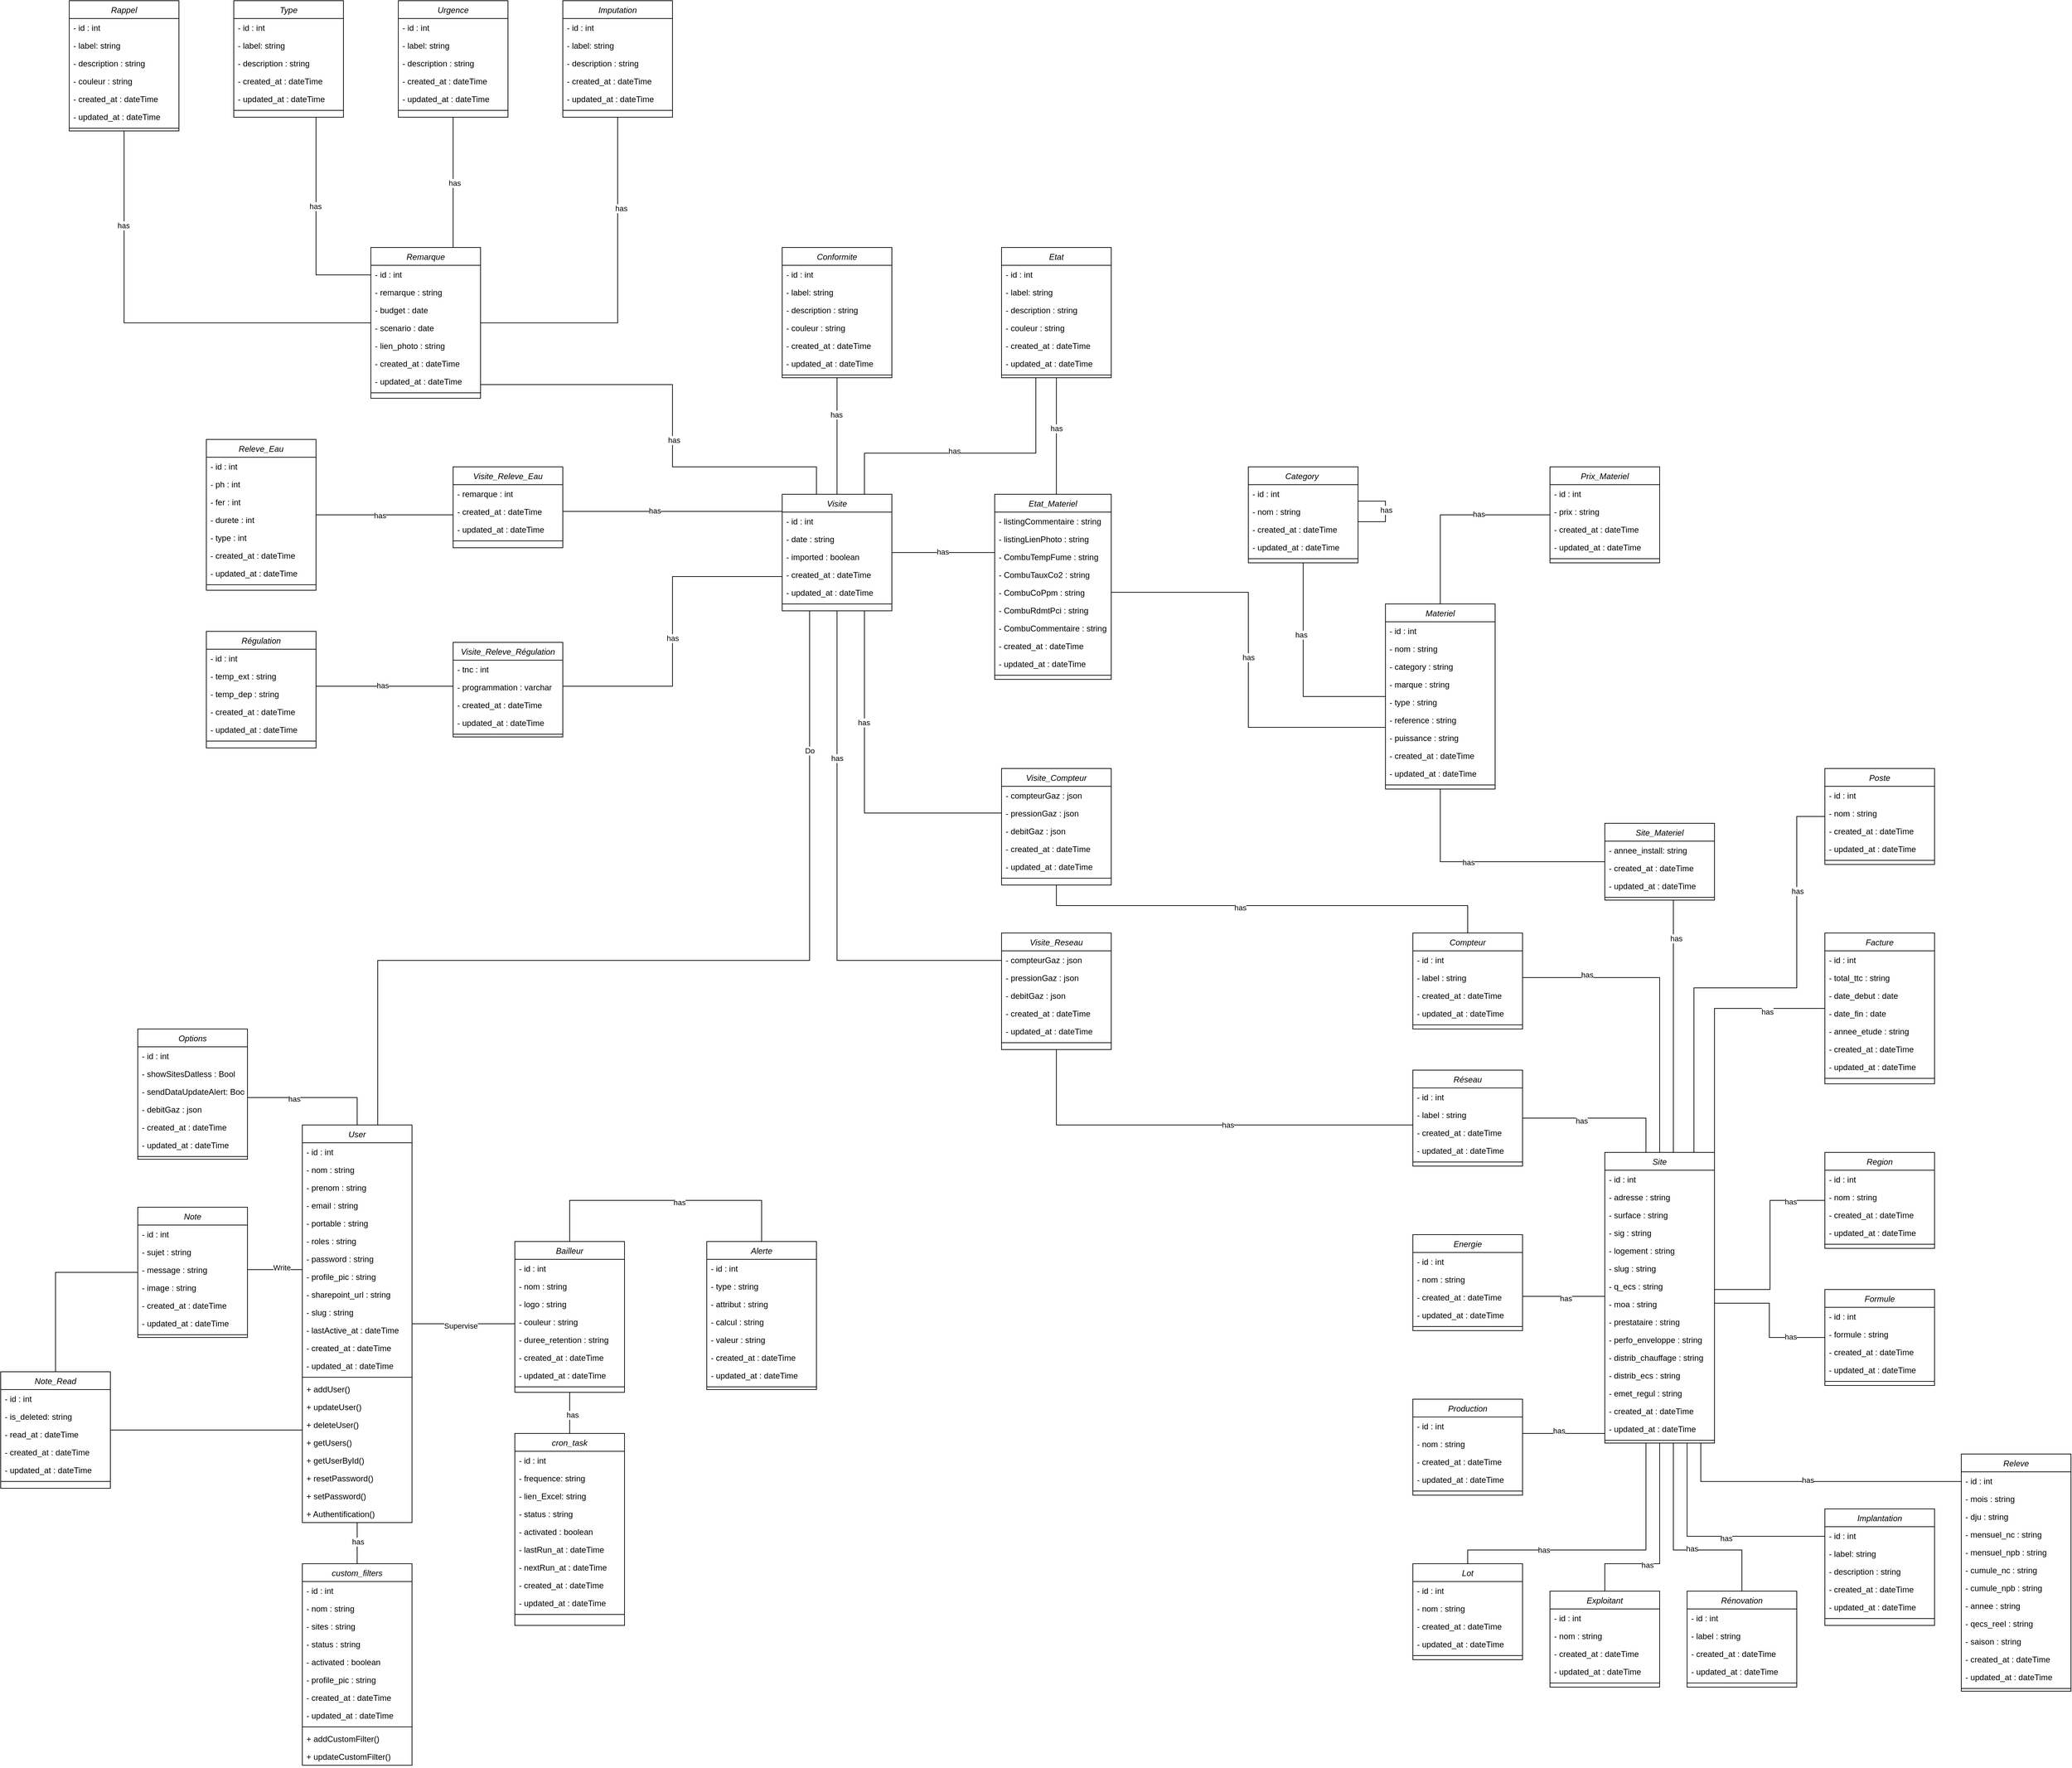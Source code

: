 <mxfile version="24.6.4" type="github">
  <diagram id="C5RBs43oDa-KdzZeNtuy" name="Page-1">
    <mxGraphModel dx="3085" dy="3057" grid="1" gridSize="10" guides="1" tooltips="1" connect="1" arrows="1" fold="1" page="1" pageScale="1" pageWidth="827" pageHeight="1169" math="0" shadow="0">
      <root>
        <mxCell id="WIyWlLk6GJQsqaUBKTNV-0" />
        <mxCell id="WIyWlLk6GJQsqaUBKTNV-1" parent="WIyWlLk6GJQsqaUBKTNV-0" />
        <mxCell id="gKx4b5hwT7k1I4bwkcrA-489" style="edgeStyle=orthogonalEdgeStyle;rounded=0;orthogonalLoop=1;jettySize=auto;html=1;endArrow=none;endFill=0;" edge="1" parent="WIyWlLk6GJQsqaUBKTNV-1" source="zkfFHV4jXpPFQw0GAbJ--0" target="gKx4b5hwT7k1I4bwkcrA-28">
          <mxGeometry relative="1" as="geometry" />
        </mxCell>
        <mxCell id="gKx4b5hwT7k1I4bwkcrA-504" value="has" style="edgeLabel;html=1;align=center;verticalAlign=middle;resizable=0;points=[];" vertex="1" connectable="0" parent="gKx4b5hwT7k1I4bwkcrA-489">
          <mxGeometry x="-0.076" y="1" relative="1" as="geometry">
            <mxPoint as="offset" />
          </mxGeometry>
        </mxCell>
        <mxCell id="gKx4b5hwT7k1I4bwkcrA-490" style="edgeStyle=orthogonalEdgeStyle;rounded=0;orthogonalLoop=1;jettySize=auto;html=1;endArrow=none;endFill=0;" edge="1" parent="WIyWlLk6GJQsqaUBKTNV-1" source="zkfFHV4jXpPFQw0GAbJ--0" target="gKx4b5hwT7k1I4bwkcrA-406">
          <mxGeometry relative="1" as="geometry">
            <Array as="points">
              <mxPoint x="-1150" y="405" />
              <mxPoint x="-1150" y="405" />
            </Array>
          </mxGeometry>
        </mxCell>
        <mxCell id="gKx4b5hwT7k1I4bwkcrA-493" style="edgeStyle=orthogonalEdgeStyle;rounded=0;orthogonalLoop=1;jettySize=auto;html=1;endArrow=none;endFill=0;" edge="1" parent="WIyWlLk6GJQsqaUBKTNV-1" source="zkfFHV4jXpPFQw0GAbJ--0" target="gKx4b5hwT7k1I4bwkcrA-76">
          <mxGeometry relative="1" as="geometry">
            <Array as="points">
              <mxPoint x="-800" y="250" />
              <mxPoint x="-800" y="250" />
            </Array>
          </mxGeometry>
        </mxCell>
        <mxCell id="gKx4b5hwT7k1I4bwkcrA-501" value="Supervise" style="edgeLabel;html=1;align=center;verticalAlign=middle;resizable=0;points=[];" vertex="1" connectable="0" parent="gKx4b5hwT7k1I4bwkcrA-493">
          <mxGeometry x="-0.062" y="-3" relative="1" as="geometry">
            <mxPoint as="offset" />
          </mxGeometry>
        </mxCell>
        <mxCell id="gKx4b5hwT7k1I4bwkcrA-497" style="edgeStyle=orthogonalEdgeStyle;rounded=0;orthogonalLoop=1;jettySize=auto;html=1;endArrow=none;endFill=0;" edge="1" parent="WIyWlLk6GJQsqaUBKTNV-1" source="zkfFHV4jXpPFQw0GAbJ--0" target="gKx4b5hwT7k1I4bwkcrA-358">
          <mxGeometry relative="1" as="geometry">
            <Array as="points">
              <mxPoint x="-980" y="-80" />
            </Array>
          </mxGeometry>
        </mxCell>
        <mxCell id="gKx4b5hwT7k1I4bwkcrA-505" value="has" style="edgeLabel;html=1;align=center;verticalAlign=middle;resizable=0;points=[];" vertex="1" connectable="0" parent="gKx4b5hwT7k1I4bwkcrA-497">
          <mxGeometry x="0.321" y="2" relative="1" as="geometry">
            <mxPoint as="offset" />
          </mxGeometry>
        </mxCell>
        <mxCell id="gKx4b5hwT7k1I4bwkcrA-498" style="edgeStyle=orthogonalEdgeStyle;rounded=0;orthogonalLoop=1;jettySize=auto;html=1;endArrow=none;endFill=0;" edge="1" parent="WIyWlLk6GJQsqaUBKTNV-1" source="zkfFHV4jXpPFQw0GAbJ--0" target="gKx4b5hwT7k1I4bwkcrA-280">
          <mxGeometry relative="1" as="geometry">
            <Array as="points">
              <mxPoint x="-950" y="-280" />
              <mxPoint x="-320" y="-280" />
            </Array>
          </mxGeometry>
        </mxCell>
        <mxCell id="gKx4b5hwT7k1I4bwkcrA-544" value="Do" style="edgeLabel;html=1;align=center;verticalAlign=middle;resizable=0;points=[];" vertex="1" connectable="0" parent="gKx4b5hwT7k1I4bwkcrA-498">
          <mxGeometry x="0.705" relative="1" as="geometry">
            <mxPoint as="offset" />
          </mxGeometry>
        </mxCell>
        <mxCell id="zkfFHV4jXpPFQw0GAbJ--0" value="User" style="swimlane;fontStyle=2;align=center;verticalAlign=top;childLayout=stackLayout;horizontal=1;startSize=26;horizontalStack=0;resizeParent=1;resizeLast=0;collapsible=1;marginBottom=0;rounded=0;shadow=0;strokeWidth=1;" parent="WIyWlLk6GJQsqaUBKTNV-1" vertex="1">
          <mxGeometry x="-1060" y="-40" width="160" height="580" as="geometry">
            <mxRectangle x="230" y="140" width="160" height="26" as="alternateBounds" />
          </mxGeometry>
        </mxCell>
        <mxCell id="zkfFHV4jXpPFQw0GAbJ--1" value="- id : int" style="text;align=left;verticalAlign=top;spacingLeft=4;spacingRight=4;overflow=hidden;rotatable=0;points=[[0,0.5],[1,0.5]];portConstraint=eastwest;" parent="zkfFHV4jXpPFQw0GAbJ--0" vertex="1">
          <mxGeometry y="26" width="160" height="26" as="geometry" />
        </mxCell>
        <mxCell id="zkfFHV4jXpPFQw0GAbJ--2" value="- nom : string     " style="text;align=left;verticalAlign=top;spacingLeft=4;spacingRight=4;overflow=hidden;rotatable=0;points=[[0,0.5],[1,0.5]];portConstraint=eastwest;rounded=0;shadow=0;html=0;" parent="zkfFHV4jXpPFQw0GAbJ--0" vertex="1">
          <mxGeometry y="52" width="160" height="26" as="geometry" />
        </mxCell>
        <mxCell id="zkfFHV4jXpPFQw0GAbJ--3" value="- prenom : string" style="text;align=left;verticalAlign=top;spacingLeft=4;spacingRight=4;overflow=hidden;rotatable=0;points=[[0,0.5],[1,0.5]];portConstraint=eastwest;rounded=0;shadow=0;html=0;" parent="zkfFHV4jXpPFQw0GAbJ--0" vertex="1">
          <mxGeometry y="78" width="160" height="26" as="geometry" />
        </mxCell>
        <mxCell id="gKx4b5hwT7k1I4bwkcrA-1" value="- email : string" style="text;align=left;verticalAlign=top;spacingLeft=4;spacingRight=4;overflow=hidden;rotatable=0;points=[[0,0.5],[1,0.5]];portConstraint=eastwest;rounded=0;shadow=0;html=0;" vertex="1" parent="zkfFHV4jXpPFQw0GAbJ--0">
          <mxGeometry y="104" width="160" height="26" as="geometry" />
        </mxCell>
        <mxCell id="gKx4b5hwT7k1I4bwkcrA-2" value="- portable : string" style="text;align=left;verticalAlign=top;spacingLeft=4;spacingRight=4;overflow=hidden;rotatable=0;points=[[0,0.5],[1,0.5]];portConstraint=eastwest;rounded=0;shadow=0;html=0;" vertex="1" parent="zkfFHV4jXpPFQw0GAbJ--0">
          <mxGeometry y="130" width="160" height="26" as="geometry" />
        </mxCell>
        <mxCell id="gKx4b5hwT7k1I4bwkcrA-3" value="- roles : string" style="text;align=left;verticalAlign=top;spacingLeft=4;spacingRight=4;overflow=hidden;rotatable=0;points=[[0,0.5],[1,0.5]];portConstraint=eastwest;rounded=0;shadow=0;html=0;" vertex="1" parent="zkfFHV4jXpPFQw0GAbJ--0">
          <mxGeometry y="156" width="160" height="26" as="geometry" />
        </mxCell>
        <mxCell id="gKx4b5hwT7k1I4bwkcrA-7" value="- password : string" style="text;align=left;verticalAlign=top;spacingLeft=4;spacingRight=4;overflow=hidden;rotatable=0;points=[[0,0.5],[1,0.5]];portConstraint=eastwest;rounded=0;shadow=0;html=0;" vertex="1" parent="zkfFHV4jXpPFQw0GAbJ--0">
          <mxGeometry y="182" width="160" height="26" as="geometry" />
        </mxCell>
        <mxCell id="gKx4b5hwT7k1I4bwkcrA-8" value="- profile_pic : string" style="text;align=left;verticalAlign=top;spacingLeft=4;spacingRight=4;overflow=hidden;rotatable=0;points=[[0,0.5],[1,0.5]];portConstraint=eastwest;rounded=0;shadow=0;html=0;" vertex="1" parent="zkfFHV4jXpPFQw0GAbJ--0">
          <mxGeometry y="208" width="160" height="26" as="geometry" />
        </mxCell>
        <mxCell id="gKx4b5hwT7k1I4bwkcrA-9" value="- sharepoint_url : string" style="text;align=left;verticalAlign=top;spacingLeft=4;spacingRight=4;overflow=hidden;rotatable=0;points=[[0,0.5],[1,0.5]];portConstraint=eastwest;rounded=0;shadow=0;html=0;" vertex="1" parent="zkfFHV4jXpPFQw0GAbJ--0">
          <mxGeometry y="234" width="160" height="26" as="geometry" />
        </mxCell>
        <mxCell id="gKx4b5hwT7k1I4bwkcrA-10" value="- slug : string" style="text;align=left;verticalAlign=top;spacingLeft=4;spacingRight=4;overflow=hidden;rotatable=0;points=[[0,0.5],[1,0.5]];portConstraint=eastwest;rounded=0;shadow=0;html=0;" vertex="1" parent="zkfFHV4jXpPFQw0GAbJ--0">
          <mxGeometry y="260" width="160" height="26" as="geometry" />
        </mxCell>
        <mxCell id="gKx4b5hwT7k1I4bwkcrA-11" value="- lastActive_at : dateTime" style="text;align=left;verticalAlign=top;spacingLeft=4;spacingRight=4;overflow=hidden;rotatable=0;points=[[0,0.5],[1,0.5]];portConstraint=eastwest;rounded=0;shadow=0;html=0;" vertex="1" parent="zkfFHV4jXpPFQw0GAbJ--0">
          <mxGeometry y="286" width="160" height="26" as="geometry" />
        </mxCell>
        <mxCell id="gKx4b5hwT7k1I4bwkcrA-4" value="- created_at : dateTime" style="text;align=left;verticalAlign=top;spacingLeft=4;spacingRight=4;overflow=hidden;rotatable=0;points=[[0,0.5],[1,0.5]];portConstraint=eastwest;rounded=0;shadow=0;html=0;" vertex="1" parent="zkfFHV4jXpPFQw0GAbJ--0">
          <mxGeometry y="312" width="160" height="26" as="geometry" />
        </mxCell>
        <mxCell id="gKx4b5hwT7k1I4bwkcrA-6" value="- updated_at : dateTime" style="text;align=left;verticalAlign=top;spacingLeft=4;spacingRight=4;overflow=hidden;rotatable=0;points=[[0,0.5],[1,0.5]];portConstraint=eastwest;rounded=0;shadow=0;html=0;" vertex="1" parent="zkfFHV4jXpPFQw0GAbJ--0">
          <mxGeometry y="338" width="160" height="26" as="geometry" />
        </mxCell>
        <mxCell id="zkfFHV4jXpPFQw0GAbJ--4" value="" style="line;html=1;strokeWidth=1;align=left;verticalAlign=middle;spacingTop=-1;spacingLeft=3;spacingRight=3;rotatable=0;labelPosition=right;points=[];portConstraint=eastwest;" parent="zkfFHV4jXpPFQw0GAbJ--0" vertex="1">
          <mxGeometry y="364" width="160" height="8" as="geometry" />
        </mxCell>
        <mxCell id="zkfFHV4jXpPFQw0GAbJ--5" value="+ addUser()" style="text;align=left;verticalAlign=top;spacingLeft=4;spacingRight=4;overflow=hidden;rotatable=0;points=[[0,0.5],[1,0.5]];portConstraint=eastwest;" parent="zkfFHV4jXpPFQw0GAbJ--0" vertex="1">
          <mxGeometry y="372" width="160" height="26" as="geometry" />
        </mxCell>
        <mxCell id="gKx4b5hwT7k1I4bwkcrA-14" value="+ updateUser()" style="text;align=left;verticalAlign=top;spacingLeft=4;spacingRight=4;overflow=hidden;rotatable=0;points=[[0,0.5],[1,0.5]];portConstraint=eastwest;" vertex="1" parent="zkfFHV4jXpPFQw0GAbJ--0">
          <mxGeometry y="398" width="160" height="26" as="geometry" />
        </mxCell>
        <mxCell id="gKx4b5hwT7k1I4bwkcrA-15" value="+ deleteUser()" style="text;align=left;verticalAlign=top;spacingLeft=4;spacingRight=4;overflow=hidden;rotatable=0;points=[[0,0.5],[1,0.5]];portConstraint=eastwest;" vertex="1" parent="zkfFHV4jXpPFQw0GAbJ--0">
          <mxGeometry y="424" width="160" height="26" as="geometry" />
        </mxCell>
        <mxCell id="gKx4b5hwT7k1I4bwkcrA-16" value="+ getUsers()" style="text;align=left;verticalAlign=top;spacingLeft=4;spacingRight=4;overflow=hidden;rotatable=0;points=[[0,0.5],[1,0.5]];portConstraint=eastwest;" vertex="1" parent="zkfFHV4jXpPFQw0GAbJ--0">
          <mxGeometry y="450" width="160" height="26" as="geometry" />
        </mxCell>
        <mxCell id="gKx4b5hwT7k1I4bwkcrA-23" value="+ getUserById()" style="text;align=left;verticalAlign=top;spacingLeft=4;spacingRight=4;overflow=hidden;rotatable=0;points=[[0,0.5],[1,0.5]];portConstraint=eastwest;" vertex="1" parent="zkfFHV4jXpPFQw0GAbJ--0">
          <mxGeometry y="476" width="160" height="26" as="geometry" />
        </mxCell>
        <mxCell id="gKx4b5hwT7k1I4bwkcrA-18" value="+ resetPassword()" style="text;align=left;verticalAlign=top;spacingLeft=4;spacingRight=4;overflow=hidden;rotatable=0;points=[[0,0.5],[1,0.5]];portConstraint=eastwest;" vertex="1" parent="zkfFHV4jXpPFQw0GAbJ--0">
          <mxGeometry y="502" width="160" height="26" as="geometry" />
        </mxCell>
        <mxCell id="gKx4b5hwT7k1I4bwkcrA-22" value="+ setPassword()" style="text;align=left;verticalAlign=top;spacingLeft=4;spacingRight=4;overflow=hidden;rotatable=0;points=[[0,0.5],[1,0.5]];portConstraint=eastwest;" vertex="1" parent="zkfFHV4jXpPFQw0GAbJ--0">
          <mxGeometry y="528" width="160" height="26" as="geometry" />
        </mxCell>
        <mxCell id="gKx4b5hwT7k1I4bwkcrA-21" value="+ Authentification()" style="text;align=left;verticalAlign=top;spacingLeft=4;spacingRight=4;overflow=hidden;rotatable=0;points=[[0,0.5],[1,0.5]];portConstraint=eastwest;" vertex="1" parent="zkfFHV4jXpPFQw0GAbJ--0">
          <mxGeometry y="554" width="160" height="26" as="geometry" />
        </mxCell>
        <mxCell id="gKx4b5hwT7k1I4bwkcrA-28" value="custom_filters" style="swimlane;fontStyle=2;align=center;verticalAlign=top;childLayout=stackLayout;horizontal=1;startSize=26;horizontalStack=0;resizeParent=1;resizeLast=0;collapsible=1;marginBottom=0;rounded=0;shadow=0;strokeWidth=1;" vertex="1" parent="WIyWlLk6GJQsqaUBKTNV-1">
          <mxGeometry x="-1060" y="600" width="160" height="294" as="geometry">
            <mxRectangle x="230" y="140" width="160" height="26" as="alternateBounds" />
          </mxGeometry>
        </mxCell>
        <mxCell id="gKx4b5hwT7k1I4bwkcrA-29" value="- id : int" style="text;align=left;verticalAlign=top;spacingLeft=4;spacingRight=4;overflow=hidden;rotatable=0;points=[[0,0.5],[1,0.5]];portConstraint=eastwest;" vertex="1" parent="gKx4b5hwT7k1I4bwkcrA-28">
          <mxGeometry y="26" width="160" height="26" as="geometry" />
        </mxCell>
        <mxCell id="gKx4b5hwT7k1I4bwkcrA-30" value="- nom : string     " style="text;align=left;verticalAlign=top;spacingLeft=4;spacingRight=4;overflow=hidden;rotatable=0;points=[[0,0.5],[1,0.5]];portConstraint=eastwest;rounded=0;shadow=0;html=0;" vertex="1" parent="gKx4b5hwT7k1I4bwkcrA-28">
          <mxGeometry y="52" width="160" height="26" as="geometry" />
        </mxCell>
        <mxCell id="gKx4b5hwT7k1I4bwkcrA-31" value="- sites : string" style="text;align=left;verticalAlign=top;spacingLeft=4;spacingRight=4;overflow=hidden;rotatable=0;points=[[0,0.5],[1,0.5]];portConstraint=eastwest;rounded=0;shadow=0;html=0;" vertex="1" parent="gKx4b5hwT7k1I4bwkcrA-28">
          <mxGeometry y="78" width="160" height="26" as="geometry" />
        </mxCell>
        <mxCell id="gKx4b5hwT7k1I4bwkcrA-32" value="- status : string" style="text;align=left;verticalAlign=top;spacingLeft=4;spacingRight=4;overflow=hidden;rotatable=0;points=[[0,0.5],[1,0.5]];portConstraint=eastwest;rounded=0;shadow=0;html=0;" vertex="1" parent="gKx4b5hwT7k1I4bwkcrA-28">
          <mxGeometry y="104" width="160" height="26" as="geometry" />
        </mxCell>
        <mxCell id="gKx4b5hwT7k1I4bwkcrA-33" value="- activated : boolean" style="text;align=left;verticalAlign=top;spacingLeft=4;spacingRight=4;overflow=hidden;rotatable=0;points=[[0,0.5],[1,0.5]];portConstraint=eastwest;rounded=0;shadow=0;html=0;" vertex="1" parent="gKx4b5hwT7k1I4bwkcrA-28">
          <mxGeometry y="130" width="160" height="26" as="geometry" />
        </mxCell>
        <mxCell id="gKx4b5hwT7k1I4bwkcrA-36" value="- profile_pic : string" style="text;align=left;verticalAlign=top;spacingLeft=4;spacingRight=4;overflow=hidden;rotatable=0;points=[[0,0.5],[1,0.5]];portConstraint=eastwest;rounded=0;shadow=0;html=0;" vertex="1" parent="gKx4b5hwT7k1I4bwkcrA-28">
          <mxGeometry y="156" width="160" height="26" as="geometry" />
        </mxCell>
        <mxCell id="gKx4b5hwT7k1I4bwkcrA-40" value="- created_at : dateTime" style="text;align=left;verticalAlign=top;spacingLeft=4;spacingRight=4;overflow=hidden;rotatable=0;points=[[0,0.5],[1,0.5]];portConstraint=eastwest;rounded=0;shadow=0;html=0;" vertex="1" parent="gKx4b5hwT7k1I4bwkcrA-28">
          <mxGeometry y="182" width="160" height="26" as="geometry" />
        </mxCell>
        <mxCell id="gKx4b5hwT7k1I4bwkcrA-41" value="- updated_at : dateTime" style="text;align=left;verticalAlign=top;spacingLeft=4;spacingRight=4;overflow=hidden;rotatable=0;points=[[0,0.5],[1,0.5]];portConstraint=eastwest;rounded=0;shadow=0;html=0;" vertex="1" parent="gKx4b5hwT7k1I4bwkcrA-28">
          <mxGeometry y="208" width="160" height="26" as="geometry" />
        </mxCell>
        <mxCell id="gKx4b5hwT7k1I4bwkcrA-42" value="" style="line;html=1;strokeWidth=1;align=left;verticalAlign=middle;spacingTop=-1;spacingLeft=3;spacingRight=3;rotatable=0;labelPosition=right;points=[];portConstraint=eastwest;" vertex="1" parent="gKx4b5hwT7k1I4bwkcrA-28">
          <mxGeometry y="234" width="160" height="8" as="geometry" />
        </mxCell>
        <mxCell id="gKx4b5hwT7k1I4bwkcrA-43" value="+ addCustomFilter()" style="text;align=left;verticalAlign=top;spacingLeft=4;spacingRight=4;overflow=hidden;rotatable=0;points=[[0,0.5],[1,0.5]];portConstraint=eastwest;" vertex="1" parent="gKx4b5hwT7k1I4bwkcrA-28">
          <mxGeometry y="242" width="160" height="26" as="geometry" />
        </mxCell>
        <mxCell id="gKx4b5hwT7k1I4bwkcrA-44" value="+ updateCustomFilter()" style="text;align=left;verticalAlign=top;spacingLeft=4;spacingRight=4;overflow=hidden;rotatable=0;points=[[0,0.5],[1,0.5]];portConstraint=eastwest;" vertex="1" parent="gKx4b5hwT7k1I4bwkcrA-28">
          <mxGeometry y="268" width="160" height="26" as="geometry" />
        </mxCell>
        <mxCell id="gKx4b5hwT7k1I4bwkcrA-61" value="cron_task" style="swimlane;fontStyle=2;align=center;verticalAlign=top;childLayout=stackLayout;horizontal=1;startSize=26;horizontalStack=0;resizeParent=1;resizeLast=0;collapsible=1;marginBottom=0;rounded=0;shadow=0;strokeWidth=1;" vertex="1" parent="WIyWlLk6GJQsqaUBKTNV-1">
          <mxGeometry x="-750" y="410" width="160" height="280" as="geometry">
            <mxRectangle x="230" y="140" width="160" height="26" as="alternateBounds" />
          </mxGeometry>
        </mxCell>
        <mxCell id="gKx4b5hwT7k1I4bwkcrA-62" value="- id : int" style="text;align=left;verticalAlign=top;spacingLeft=4;spacingRight=4;overflow=hidden;rotatable=0;points=[[0,0.5],[1,0.5]];portConstraint=eastwest;" vertex="1" parent="gKx4b5hwT7k1I4bwkcrA-61">
          <mxGeometry y="26" width="160" height="26" as="geometry" />
        </mxCell>
        <mxCell id="gKx4b5hwT7k1I4bwkcrA-63" value="- frequence: string     " style="text;align=left;verticalAlign=top;spacingLeft=4;spacingRight=4;overflow=hidden;rotatable=0;points=[[0,0.5],[1,0.5]];portConstraint=eastwest;rounded=0;shadow=0;html=0;" vertex="1" parent="gKx4b5hwT7k1I4bwkcrA-61">
          <mxGeometry y="52" width="160" height="26" as="geometry" />
        </mxCell>
        <mxCell id="gKx4b5hwT7k1I4bwkcrA-64" value="- lien_Excel: string" style="text;align=left;verticalAlign=top;spacingLeft=4;spacingRight=4;overflow=hidden;rotatable=0;points=[[0,0.5],[1,0.5]];portConstraint=eastwest;rounded=0;shadow=0;html=0;" vertex="1" parent="gKx4b5hwT7k1I4bwkcrA-61">
          <mxGeometry y="78" width="160" height="26" as="geometry" />
        </mxCell>
        <mxCell id="gKx4b5hwT7k1I4bwkcrA-65" value="- status : string" style="text;align=left;verticalAlign=top;spacingLeft=4;spacingRight=4;overflow=hidden;rotatable=0;points=[[0,0.5],[1,0.5]];portConstraint=eastwest;rounded=0;shadow=0;html=0;" vertex="1" parent="gKx4b5hwT7k1I4bwkcrA-61">
          <mxGeometry y="104" width="160" height="26" as="geometry" />
        </mxCell>
        <mxCell id="gKx4b5hwT7k1I4bwkcrA-66" value="- activated : boolean" style="text;align=left;verticalAlign=top;spacingLeft=4;spacingRight=4;overflow=hidden;rotatable=0;points=[[0,0.5],[1,0.5]];portConstraint=eastwest;rounded=0;shadow=0;html=0;" vertex="1" parent="gKx4b5hwT7k1I4bwkcrA-61">
          <mxGeometry y="130" width="160" height="26" as="geometry" />
        </mxCell>
        <mxCell id="gKx4b5hwT7k1I4bwkcrA-67" value="- lastRun_at : dateTime" style="text;align=left;verticalAlign=top;spacingLeft=4;spacingRight=4;overflow=hidden;rotatable=0;points=[[0,0.5],[1,0.5]];portConstraint=eastwest;rounded=0;shadow=0;html=0;" vertex="1" parent="gKx4b5hwT7k1I4bwkcrA-61">
          <mxGeometry y="156" width="160" height="26" as="geometry" />
        </mxCell>
        <mxCell id="gKx4b5hwT7k1I4bwkcrA-74" value="- nextRun_at : dateTime" style="text;align=left;verticalAlign=top;spacingLeft=4;spacingRight=4;overflow=hidden;rotatable=0;points=[[0,0.5],[1,0.5]];portConstraint=eastwest;rounded=0;shadow=0;html=0;" vertex="1" parent="gKx4b5hwT7k1I4bwkcrA-61">
          <mxGeometry y="182" width="160" height="26" as="geometry" />
        </mxCell>
        <mxCell id="gKx4b5hwT7k1I4bwkcrA-68" value="- created_at : dateTime" style="text;align=left;verticalAlign=top;spacingLeft=4;spacingRight=4;overflow=hidden;rotatable=0;points=[[0,0.5],[1,0.5]];portConstraint=eastwest;rounded=0;shadow=0;html=0;" vertex="1" parent="gKx4b5hwT7k1I4bwkcrA-61">
          <mxGeometry y="208" width="160" height="26" as="geometry" />
        </mxCell>
        <mxCell id="gKx4b5hwT7k1I4bwkcrA-69" value="- updated_at : dateTime" style="text;align=left;verticalAlign=top;spacingLeft=4;spacingRight=4;overflow=hidden;rotatable=0;points=[[0,0.5],[1,0.5]];portConstraint=eastwest;rounded=0;shadow=0;html=0;" vertex="1" parent="gKx4b5hwT7k1I4bwkcrA-61">
          <mxGeometry y="234" width="160" height="26" as="geometry" />
        </mxCell>
        <mxCell id="gKx4b5hwT7k1I4bwkcrA-70" value="" style="line;html=1;strokeWidth=1;align=left;verticalAlign=middle;spacingTop=-1;spacingLeft=3;spacingRight=3;rotatable=0;labelPosition=right;points=[];portConstraint=eastwest;" vertex="1" parent="gKx4b5hwT7k1I4bwkcrA-61">
          <mxGeometry y="260" width="160" height="8" as="geometry" />
        </mxCell>
        <mxCell id="gKx4b5hwT7k1I4bwkcrA-495" style="edgeStyle=orthogonalEdgeStyle;rounded=0;orthogonalLoop=1;jettySize=auto;html=1;endArrow=none;endFill=0;" edge="1" parent="WIyWlLk6GJQsqaUBKTNV-1" source="gKx4b5hwT7k1I4bwkcrA-76" target="gKx4b5hwT7k1I4bwkcrA-61">
          <mxGeometry relative="1" as="geometry" />
        </mxCell>
        <mxCell id="gKx4b5hwT7k1I4bwkcrA-503" value="has" style="edgeLabel;html=1;align=center;verticalAlign=middle;resizable=0;points=[];" vertex="1" connectable="0" parent="gKx4b5hwT7k1I4bwkcrA-495">
          <mxGeometry x="0.086" y="4" relative="1" as="geometry">
            <mxPoint as="offset" />
          </mxGeometry>
        </mxCell>
        <mxCell id="gKx4b5hwT7k1I4bwkcrA-496" style="edgeStyle=orthogonalEdgeStyle;rounded=0;orthogonalLoop=1;jettySize=auto;html=1;endArrow=none;endFill=0;" edge="1" parent="WIyWlLk6GJQsqaUBKTNV-1" source="gKx4b5hwT7k1I4bwkcrA-76" target="gKx4b5hwT7k1I4bwkcrA-414">
          <mxGeometry relative="1" as="geometry">
            <Array as="points">
              <mxPoint x="-530" y="70" />
              <mxPoint x="-530" y="70" />
            </Array>
          </mxGeometry>
        </mxCell>
        <mxCell id="gKx4b5hwT7k1I4bwkcrA-502" value="has" style="edgeLabel;html=1;align=center;verticalAlign=middle;resizable=0;points=[];" vertex="1" connectable="0" parent="gKx4b5hwT7k1I4bwkcrA-496">
          <mxGeometry x="0.097" y="-3" relative="1" as="geometry">
            <mxPoint as="offset" />
          </mxGeometry>
        </mxCell>
        <mxCell id="gKx4b5hwT7k1I4bwkcrA-76" value="Bailleur" style="swimlane;fontStyle=2;align=center;verticalAlign=top;childLayout=stackLayout;horizontal=1;startSize=26;horizontalStack=0;resizeParent=1;resizeLast=0;collapsible=1;marginBottom=0;rounded=0;shadow=0;strokeWidth=1;" vertex="1" parent="WIyWlLk6GJQsqaUBKTNV-1">
          <mxGeometry x="-750" y="130" width="160" height="220" as="geometry">
            <mxRectangle x="230" y="140" width="160" height="26" as="alternateBounds" />
          </mxGeometry>
        </mxCell>
        <mxCell id="gKx4b5hwT7k1I4bwkcrA-77" value="- id : int" style="text;align=left;verticalAlign=top;spacingLeft=4;spacingRight=4;overflow=hidden;rotatable=0;points=[[0,0.5],[1,0.5]];portConstraint=eastwest;" vertex="1" parent="gKx4b5hwT7k1I4bwkcrA-76">
          <mxGeometry y="26" width="160" height="26" as="geometry" />
        </mxCell>
        <mxCell id="gKx4b5hwT7k1I4bwkcrA-78" value="- nom : string     " style="text;align=left;verticalAlign=top;spacingLeft=4;spacingRight=4;overflow=hidden;rotatable=0;points=[[0,0.5],[1,0.5]];portConstraint=eastwest;rounded=0;shadow=0;html=0;" vertex="1" parent="gKx4b5hwT7k1I4bwkcrA-76">
          <mxGeometry y="52" width="160" height="26" as="geometry" />
        </mxCell>
        <mxCell id="gKx4b5hwT7k1I4bwkcrA-79" value="- logo : string" style="text;align=left;verticalAlign=top;spacingLeft=4;spacingRight=4;overflow=hidden;rotatable=0;points=[[0,0.5],[1,0.5]];portConstraint=eastwest;rounded=0;shadow=0;html=0;" vertex="1" parent="gKx4b5hwT7k1I4bwkcrA-76">
          <mxGeometry y="78" width="160" height="26" as="geometry" />
        </mxCell>
        <mxCell id="gKx4b5hwT7k1I4bwkcrA-80" value="- couleur : string" style="text;align=left;verticalAlign=top;spacingLeft=4;spacingRight=4;overflow=hidden;rotatable=0;points=[[0,0.5],[1,0.5]];portConstraint=eastwest;rounded=0;shadow=0;html=0;" vertex="1" parent="gKx4b5hwT7k1I4bwkcrA-76">
          <mxGeometry y="104" width="160" height="26" as="geometry" />
        </mxCell>
        <mxCell id="gKx4b5hwT7k1I4bwkcrA-81" value="- duree_retention : string" style="text;align=left;verticalAlign=top;spacingLeft=4;spacingRight=4;overflow=hidden;rotatable=0;points=[[0,0.5],[1,0.5]];portConstraint=eastwest;rounded=0;shadow=0;html=0;" vertex="1" parent="gKx4b5hwT7k1I4bwkcrA-76">
          <mxGeometry y="130" width="160" height="26" as="geometry" />
        </mxCell>
        <mxCell id="gKx4b5hwT7k1I4bwkcrA-84" value="- created_at : dateTime" style="text;align=left;verticalAlign=top;spacingLeft=4;spacingRight=4;overflow=hidden;rotatable=0;points=[[0,0.5],[1,0.5]];portConstraint=eastwest;rounded=0;shadow=0;html=0;" vertex="1" parent="gKx4b5hwT7k1I4bwkcrA-76">
          <mxGeometry y="156" width="160" height="26" as="geometry" />
        </mxCell>
        <mxCell id="gKx4b5hwT7k1I4bwkcrA-85" value="- updated_at : dateTime" style="text;align=left;verticalAlign=top;spacingLeft=4;spacingRight=4;overflow=hidden;rotatable=0;points=[[0,0.5],[1,0.5]];portConstraint=eastwest;rounded=0;shadow=0;html=0;" vertex="1" parent="gKx4b5hwT7k1I4bwkcrA-76">
          <mxGeometry y="182" width="160" height="26" as="geometry" />
        </mxCell>
        <mxCell id="gKx4b5hwT7k1I4bwkcrA-86" value="" style="line;html=1;strokeWidth=1;align=left;verticalAlign=middle;spacingTop=-1;spacingLeft=3;spacingRight=3;rotatable=0;labelPosition=right;points=[];portConstraint=eastwest;" vertex="1" parent="gKx4b5hwT7k1I4bwkcrA-76">
          <mxGeometry y="208" width="160" height="8" as="geometry" />
        </mxCell>
        <mxCell id="gKx4b5hwT7k1I4bwkcrA-429" style="edgeStyle=orthogonalEdgeStyle;rounded=0;orthogonalLoop=1;jettySize=auto;html=1;endArrow=none;endFill=0;" edge="1" parent="WIyWlLk6GJQsqaUBKTNV-1" source="gKx4b5hwT7k1I4bwkcrA-87" target="gKx4b5hwT7k1I4bwkcrA-98">
          <mxGeometry relative="1" as="geometry" />
        </mxCell>
        <mxCell id="gKx4b5hwT7k1I4bwkcrA-522" value="has" style="edgeLabel;html=1;align=center;verticalAlign=middle;resizable=0;points=[];" vertex="1" connectable="0" parent="gKx4b5hwT7k1I4bwkcrA-429">
          <mxGeometry x="0.335" y="3" relative="1" as="geometry">
            <mxPoint as="offset" />
          </mxGeometry>
        </mxCell>
        <mxCell id="gKx4b5hwT7k1I4bwkcrA-87" value="Materiel" style="swimlane;fontStyle=2;align=center;verticalAlign=top;childLayout=stackLayout;horizontal=1;startSize=26;horizontalStack=0;resizeParent=1;resizeLast=0;collapsible=1;marginBottom=0;rounded=0;shadow=0;strokeWidth=1;" vertex="1" parent="WIyWlLk6GJQsqaUBKTNV-1">
          <mxGeometry x="520" y="-800" width="160" height="270" as="geometry">
            <mxRectangle x="230" y="140" width="160" height="26" as="alternateBounds" />
          </mxGeometry>
        </mxCell>
        <mxCell id="gKx4b5hwT7k1I4bwkcrA-88" value="- id : int" style="text;align=left;verticalAlign=top;spacingLeft=4;spacingRight=4;overflow=hidden;rotatable=0;points=[[0,0.5],[1,0.5]];portConstraint=eastwest;" vertex="1" parent="gKx4b5hwT7k1I4bwkcrA-87">
          <mxGeometry y="26" width="160" height="26" as="geometry" />
        </mxCell>
        <mxCell id="gKx4b5hwT7k1I4bwkcrA-89" value="- nom : string     " style="text;align=left;verticalAlign=top;spacingLeft=4;spacingRight=4;overflow=hidden;rotatable=0;points=[[0,0.5],[1,0.5]];portConstraint=eastwest;rounded=0;shadow=0;html=0;" vertex="1" parent="gKx4b5hwT7k1I4bwkcrA-87">
          <mxGeometry y="52" width="160" height="26" as="geometry" />
        </mxCell>
        <mxCell id="gKx4b5hwT7k1I4bwkcrA-96" value="- category : string     " style="text;align=left;verticalAlign=top;spacingLeft=4;spacingRight=4;overflow=hidden;rotatable=0;points=[[0,0.5],[1,0.5]];portConstraint=eastwest;rounded=0;shadow=0;html=0;" vertex="1" parent="gKx4b5hwT7k1I4bwkcrA-87">
          <mxGeometry y="78" width="160" height="26" as="geometry" />
        </mxCell>
        <mxCell id="gKx4b5hwT7k1I4bwkcrA-90" value="- marque : string" style="text;align=left;verticalAlign=top;spacingLeft=4;spacingRight=4;overflow=hidden;rotatable=0;points=[[0,0.5],[1,0.5]];portConstraint=eastwest;rounded=0;shadow=0;html=0;" vertex="1" parent="gKx4b5hwT7k1I4bwkcrA-87">
          <mxGeometry y="104" width="160" height="26" as="geometry" />
        </mxCell>
        <mxCell id="gKx4b5hwT7k1I4bwkcrA-91" value="- type : string" style="text;align=left;verticalAlign=top;spacingLeft=4;spacingRight=4;overflow=hidden;rotatable=0;points=[[0,0.5],[1,0.5]];portConstraint=eastwest;rounded=0;shadow=0;html=0;" vertex="1" parent="gKx4b5hwT7k1I4bwkcrA-87">
          <mxGeometry y="130" width="160" height="26" as="geometry" />
        </mxCell>
        <mxCell id="gKx4b5hwT7k1I4bwkcrA-92" value="- reference : string" style="text;align=left;verticalAlign=top;spacingLeft=4;spacingRight=4;overflow=hidden;rotatable=0;points=[[0,0.5],[1,0.5]];portConstraint=eastwest;rounded=0;shadow=0;html=0;" vertex="1" parent="gKx4b5hwT7k1I4bwkcrA-87">
          <mxGeometry y="156" width="160" height="26" as="geometry" />
        </mxCell>
        <mxCell id="gKx4b5hwT7k1I4bwkcrA-97" value="- puissance : string" style="text;align=left;verticalAlign=top;spacingLeft=4;spacingRight=4;overflow=hidden;rotatable=0;points=[[0,0.5],[1,0.5]];portConstraint=eastwest;rounded=0;shadow=0;html=0;" vertex="1" parent="gKx4b5hwT7k1I4bwkcrA-87">
          <mxGeometry y="182" width="160" height="26" as="geometry" />
        </mxCell>
        <mxCell id="gKx4b5hwT7k1I4bwkcrA-93" value="- created_at : dateTime" style="text;align=left;verticalAlign=top;spacingLeft=4;spacingRight=4;overflow=hidden;rotatable=0;points=[[0,0.5],[1,0.5]];portConstraint=eastwest;rounded=0;shadow=0;html=0;" vertex="1" parent="gKx4b5hwT7k1I4bwkcrA-87">
          <mxGeometry y="208" width="160" height="26" as="geometry" />
        </mxCell>
        <mxCell id="gKx4b5hwT7k1I4bwkcrA-94" value="- updated_at : dateTime" style="text;align=left;verticalAlign=top;spacingLeft=4;spacingRight=4;overflow=hidden;rotatable=0;points=[[0,0.5],[1,0.5]];portConstraint=eastwest;rounded=0;shadow=0;html=0;" vertex="1" parent="gKx4b5hwT7k1I4bwkcrA-87">
          <mxGeometry y="234" width="160" height="26" as="geometry" />
        </mxCell>
        <mxCell id="gKx4b5hwT7k1I4bwkcrA-95" value="" style="line;html=1;strokeWidth=1;align=left;verticalAlign=middle;spacingTop=-1;spacingLeft=3;spacingRight=3;rotatable=0;labelPosition=right;points=[];portConstraint=eastwest;" vertex="1" parent="gKx4b5hwT7k1I4bwkcrA-87">
          <mxGeometry y="260" width="160" height="8" as="geometry" />
        </mxCell>
        <mxCell id="gKx4b5hwT7k1I4bwkcrA-98" value="Category " style="swimlane;fontStyle=2;align=center;verticalAlign=top;childLayout=stackLayout;horizontal=1;startSize=26;horizontalStack=0;resizeParent=1;resizeLast=0;collapsible=1;marginBottom=0;rounded=0;shadow=0;strokeWidth=1;" vertex="1" parent="WIyWlLk6GJQsqaUBKTNV-1">
          <mxGeometry x="320" y="-1000" width="160" height="140" as="geometry">
            <mxRectangle x="230" y="140" width="160" height="26" as="alternateBounds" />
          </mxGeometry>
        </mxCell>
        <mxCell id="gKx4b5hwT7k1I4bwkcrA-99" value="- id : int" style="text;align=left;verticalAlign=top;spacingLeft=4;spacingRight=4;overflow=hidden;rotatable=0;points=[[0,0.5],[1,0.5]];portConstraint=eastwest;" vertex="1" parent="gKx4b5hwT7k1I4bwkcrA-98">
          <mxGeometry y="26" width="160" height="26" as="geometry" />
        </mxCell>
        <mxCell id="gKx4b5hwT7k1I4bwkcrA-100" value="- nom : string     " style="text;align=left;verticalAlign=top;spacingLeft=4;spacingRight=4;overflow=hidden;rotatable=0;points=[[0,0.5],[1,0.5]];portConstraint=eastwest;rounded=0;shadow=0;html=0;" vertex="1" parent="gKx4b5hwT7k1I4bwkcrA-98">
          <mxGeometry y="52" width="160" height="26" as="geometry" />
        </mxCell>
        <mxCell id="gKx4b5hwT7k1I4bwkcrA-106" value="- created_at : dateTime" style="text;align=left;verticalAlign=top;spacingLeft=4;spacingRight=4;overflow=hidden;rotatable=0;points=[[0,0.5],[1,0.5]];portConstraint=eastwest;rounded=0;shadow=0;html=0;" vertex="1" parent="gKx4b5hwT7k1I4bwkcrA-98">
          <mxGeometry y="78" width="160" height="26" as="geometry" />
        </mxCell>
        <mxCell id="gKx4b5hwT7k1I4bwkcrA-107" value="- updated_at : dateTime" style="text;align=left;verticalAlign=top;spacingLeft=4;spacingRight=4;overflow=hidden;rotatable=0;points=[[0,0.5],[1,0.5]];portConstraint=eastwest;rounded=0;shadow=0;html=0;" vertex="1" parent="gKx4b5hwT7k1I4bwkcrA-98">
          <mxGeometry y="104" width="160" height="26" as="geometry" />
        </mxCell>
        <mxCell id="gKx4b5hwT7k1I4bwkcrA-108" value="" style="line;html=1;strokeWidth=1;align=left;verticalAlign=middle;spacingTop=-1;spacingLeft=3;spacingRight=3;rotatable=0;labelPosition=right;points=[];portConstraint=eastwest;" vertex="1" parent="gKx4b5hwT7k1I4bwkcrA-98">
          <mxGeometry y="130" width="160" height="8" as="geometry" />
        </mxCell>
        <mxCell id="gKx4b5hwT7k1I4bwkcrA-430" style="edgeStyle=orthogonalEdgeStyle;rounded=0;orthogonalLoop=1;jettySize=auto;html=1;entryX=0.5;entryY=0;entryDx=0;entryDy=0;endArrow=none;endFill=0;" edge="1" parent="WIyWlLk6GJQsqaUBKTNV-1" source="gKx4b5hwT7k1I4bwkcrA-109" target="gKx4b5hwT7k1I4bwkcrA-87">
          <mxGeometry relative="1" as="geometry" />
        </mxCell>
        <mxCell id="gKx4b5hwT7k1I4bwkcrA-524" value="has" style="edgeLabel;html=1;align=center;verticalAlign=middle;resizable=0;points=[];" vertex="1" connectable="0" parent="gKx4b5hwT7k1I4bwkcrA-430">
          <mxGeometry x="-0.281" y="-1" relative="1" as="geometry">
            <mxPoint as="offset" />
          </mxGeometry>
        </mxCell>
        <mxCell id="gKx4b5hwT7k1I4bwkcrA-109" value="Prix_Materiel" style="swimlane;fontStyle=2;align=center;verticalAlign=top;childLayout=stackLayout;horizontal=1;startSize=26;horizontalStack=0;resizeParent=1;resizeLast=0;collapsible=1;marginBottom=0;rounded=0;shadow=0;strokeWidth=1;" vertex="1" parent="WIyWlLk6GJQsqaUBKTNV-1">
          <mxGeometry x="760" y="-1000" width="160" height="140" as="geometry">
            <mxRectangle x="230" y="140" width="160" height="26" as="alternateBounds" />
          </mxGeometry>
        </mxCell>
        <mxCell id="gKx4b5hwT7k1I4bwkcrA-110" value="- id : int" style="text;align=left;verticalAlign=top;spacingLeft=4;spacingRight=4;overflow=hidden;rotatable=0;points=[[0,0.5],[1,0.5]];portConstraint=eastwest;" vertex="1" parent="gKx4b5hwT7k1I4bwkcrA-109">
          <mxGeometry y="26" width="160" height="26" as="geometry" />
        </mxCell>
        <mxCell id="gKx4b5hwT7k1I4bwkcrA-111" value="- prix : string     " style="text;align=left;verticalAlign=top;spacingLeft=4;spacingRight=4;overflow=hidden;rotatable=0;points=[[0,0.5],[1,0.5]];portConstraint=eastwest;rounded=0;shadow=0;html=0;" vertex="1" parent="gKx4b5hwT7k1I4bwkcrA-109">
          <mxGeometry y="52" width="160" height="26" as="geometry" />
        </mxCell>
        <mxCell id="gKx4b5hwT7k1I4bwkcrA-117" value="- created_at : dateTime" style="text;align=left;verticalAlign=top;spacingLeft=4;spacingRight=4;overflow=hidden;rotatable=0;points=[[0,0.5],[1,0.5]];portConstraint=eastwest;rounded=0;shadow=0;html=0;" vertex="1" parent="gKx4b5hwT7k1I4bwkcrA-109">
          <mxGeometry y="78" width="160" height="26" as="geometry" />
        </mxCell>
        <mxCell id="gKx4b5hwT7k1I4bwkcrA-118" value="- updated_at : dateTime" style="text;align=left;verticalAlign=top;spacingLeft=4;spacingRight=4;overflow=hidden;rotatable=0;points=[[0,0.5],[1,0.5]];portConstraint=eastwest;rounded=0;shadow=0;html=0;" vertex="1" parent="gKx4b5hwT7k1I4bwkcrA-109">
          <mxGeometry y="104" width="160" height="26" as="geometry" />
        </mxCell>
        <mxCell id="gKx4b5hwT7k1I4bwkcrA-119" value="" style="line;html=1;strokeWidth=1;align=left;verticalAlign=middle;spacingTop=-1;spacingLeft=3;spacingRight=3;rotatable=0;labelPosition=right;points=[];portConstraint=eastwest;" vertex="1" parent="gKx4b5hwT7k1I4bwkcrA-109">
          <mxGeometry y="130" width="160" height="8" as="geometry" />
        </mxCell>
        <mxCell id="gKx4b5hwT7k1I4bwkcrA-462" style="edgeStyle=orthogonalEdgeStyle;rounded=0;orthogonalLoop=1;jettySize=auto;html=1;endArrow=none;endFill=0;" edge="1" parent="WIyWlLk6GJQsqaUBKTNV-1" source="gKx4b5hwT7k1I4bwkcrA-120" target="gKx4b5hwT7k1I4bwkcrA-319">
          <mxGeometry relative="1" as="geometry">
            <Array as="points">
              <mxPoint x="40" y="-1020" />
              <mxPoint x="40" y="-1020" />
            </Array>
          </mxGeometry>
        </mxCell>
        <mxCell id="gKx4b5hwT7k1I4bwkcrA-521" value="has" style="edgeLabel;html=1;align=center;verticalAlign=middle;resizable=0;points=[];" vertex="1" connectable="0" parent="gKx4b5hwT7k1I4bwkcrA-462">
          <mxGeometry x="-0.131" relative="1" as="geometry">
            <mxPoint as="offset" />
          </mxGeometry>
        </mxCell>
        <mxCell id="gKx4b5hwT7k1I4bwkcrA-467" style="edgeStyle=orthogonalEdgeStyle;rounded=0;orthogonalLoop=1;jettySize=auto;html=1;endArrow=none;endFill=0;" edge="1" parent="WIyWlLk6GJQsqaUBKTNV-1" source="gKx4b5hwT7k1I4bwkcrA-120" target="gKx4b5hwT7k1I4bwkcrA-280">
          <mxGeometry relative="1" as="geometry">
            <Array as="points">
              <mxPoint x="10" y="-1020" />
              <mxPoint x="-240" y="-1020" />
            </Array>
          </mxGeometry>
        </mxCell>
        <mxCell id="gKx4b5hwT7k1I4bwkcrA-510" value="has" style="edgeLabel;html=1;align=center;verticalAlign=middle;resizable=0;points=[];" vertex="1" connectable="0" parent="gKx4b5hwT7k1I4bwkcrA-467">
          <mxGeometry x="0.085" y="-3" relative="1" as="geometry">
            <mxPoint x="-1" as="offset" />
          </mxGeometry>
        </mxCell>
        <mxCell id="gKx4b5hwT7k1I4bwkcrA-120" value="Etat" style="swimlane;fontStyle=2;align=center;verticalAlign=top;childLayout=stackLayout;horizontal=1;startSize=26;horizontalStack=0;resizeParent=1;resizeLast=0;collapsible=1;marginBottom=0;rounded=0;shadow=0;strokeWidth=1;direction=east;" vertex="1" parent="WIyWlLk6GJQsqaUBKTNV-1">
          <mxGeometry x="-40" y="-1320" width="160" height="190" as="geometry">
            <mxRectangle x="230" y="140" width="160" height="26" as="alternateBounds" />
          </mxGeometry>
        </mxCell>
        <mxCell id="gKx4b5hwT7k1I4bwkcrA-121" value="- id : int" style="text;align=left;verticalAlign=top;spacingLeft=4;spacingRight=4;overflow=hidden;rotatable=0;points=[[0,0.5],[1,0.5]];portConstraint=eastwest;" vertex="1" parent="gKx4b5hwT7k1I4bwkcrA-120">
          <mxGeometry y="26" width="160" height="26" as="geometry" />
        </mxCell>
        <mxCell id="gKx4b5hwT7k1I4bwkcrA-122" value="- label: string     " style="text;align=left;verticalAlign=top;spacingLeft=4;spacingRight=4;overflow=hidden;rotatable=0;points=[[0,0.5],[1,0.5]];portConstraint=eastwest;rounded=0;shadow=0;html=0;" vertex="1" parent="gKx4b5hwT7k1I4bwkcrA-120">
          <mxGeometry y="52" width="160" height="26" as="geometry" />
        </mxCell>
        <mxCell id="gKx4b5hwT7k1I4bwkcrA-126" value="- description : string     " style="text;align=left;verticalAlign=top;spacingLeft=4;spacingRight=4;overflow=hidden;rotatable=0;points=[[0,0.5],[1,0.5]];portConstraint=eastwest;rounded=0;shadow=0;html=0;" vertex="1" parent="gKx4b5hwT7k1I4bwkcrA-120">
          <mxGeometry y="78" width="160" height="26" as="geometry" />
        </mxCell>
        <mxCell id="gKx4b5hwT7k1I4bwkcrA-127" value="- couleur : string     " style="text;align=left;verticalAlign=top;spacingLeft=4;spacingRight=4;overflow=hidden;rotatable=0;points=[[0,0.5],[1,0.5]];portConstraint=eastwest;rounded=0;shadow=0;html=0;" vertex="1" parent="gKx4b5hwT7k1I4bwkcrA-120">
          <mxGeometry y="104" width="160" height="26" as="geometry" />
        </mxCell>
        <mxCell id="gKx4b5hwT7k1I4bwkcrA-123" value="- created_at : dateTime" style="text;align=left;verticalAlign=top;spacingLeft=4;spacingRight=4;overflow=hidden;rotatable=0;points=[[0,0.5],[1,0.5]];portConstraint=eastwest;rounded=0;shadow=0;html=0;" vertex="1" parent="gKx4b5hwT7k1I4bwkcrA-120">
          <mxGeometry y="130" width="160" height="26" as="geometry" />
        </mxCell>
        <mxCell id="gKx4b5hwT7k1I4bwkcrA-124" value="- updated_at : dateTime" style="text;align=left;verticalAlign=top;spacingLeft=4;spacingRight=4;overflow=hidden;rotatable=0;points=[[0,0.5],[1,0.5]];portConstraint=eastwest;rounded=0;shadow=0;html=0;" vertex="1" parent="gKx4b5hwT7k1I4bwkcrA-120">
          <mxGeometry y="156" width="160" height="26" as="geometry" />
        </mxCell>
        <mxCell id="gKx4b5hwT7k1I4bwkcrA-125" value="" style="line;html=1;strokeWidth=1;align=left;verticalAlign=middle;spacingTop=-1;spacingLeft=3;spacingRight=3;rotatable=0;labelPosition=right;points=[];portConstraint=eastwest;" vertex="1" parent="gKx4b5hwT7k1I4bwkcrA-120">
          <mxGeometry y="182" width="160" height="8" as="geometry" />
        </mxCell>
        <mxCell id="gKx4b5hwT7k1I4bwkcrA-466" style="edgeStyle=orthogonalEdgeStyle;rounded=0;orthogonalLoop=1;jettySize=auto;html=1;endArrow=none;endFill=0;" edge="1" parent="WIyWlLk6GJQsqaUBKTNV-1" source="gKx4b5hwT7k1I4bwkcrA-128" target="gKx4b5hwT7k1I4bwkcrA-280">
          <mxGeometry relative="1" as="geometry" />
        </mxCell>
        <mxCell id="gKx4b5hwT7k1I4bwkcrA-511" value="has" style="edgeLabel;html=1;align=center;verticalAlign=middle;resizable=0;points=[];" vertex="1" connectable="0" parent="gKx4b5hwT7k1I4bwkcrA-466">
          <mxGeometry x="-0.366" y="-1" relative="1" as="geometry">
            <mxPoint as="offset" />
          </mxGeometry>
        </mxCell>
        <mxCell id="gKx4b5hwT7k1I4bwkcrA-128" value="Conformite" style="swimlane;fontStyle=2;align=center;verticalAlign=top;childLayout=stackLayout;horizontal=1;startSize=26;horizontalStack=0;resizeParent=1;resizeLast=0;collapsible=1;marginBottom=0;rounded=0;shadow=0;strokeWidth=1;direction=east;" vertex="1" parent="WIyWlLk6GJQsqaUBKTNV-1">
          <mxGeometry x="-360" y="-1320" width="160" height="190" as="geometry">
            <mxRectangle x="230" y="140" width="160" height="26" as="alternateBounds" />
          </mxGeometry>
        </mxCell>
        <mxCell id="gKx4b5hwT7k1I4bwkcrA-129" value="- id : int" style="text;align=left;verticalAlign=top;spacingLeft=4;spacingRight=4;overflow=hidden;rotatable=0;points=[[0,0.5],[1,0.5]];portConstraint=eastwest;" vertex="1" parent="gKx4b5hwT7k1I4bwkcrA-128">
          <mxGeometry y="26" width="160" height="26" as="geometry" />
        </mxCell>
        <mxCell id="gKx4b5hwT7k1I4bwkcrA-130" value="- label: string     " style="text;align=left;verticalAlign=top;spacingLeft=4;spacingRight=4;overflow=hidden;rotatable=0;points=[[0,0.5],[1,0.5]];portConstraint=eastwest;rounded=0;shadow=0;html=0;" vertex="1" parent="gKx4b5hwT7k1I4bwkcrA-128">
          <mxGeometry y="52" width="160" height="26" as="geometry" />
        </mxCell>
        <mxCell id="gKx4b5hwT7k1I4bwkcrA-131" value="- description : string     " style="text;align=left;verticalAlign=top;spacingLeft=4;spacingRight=4;overflow=hidden;rotatable=0;points=[[0,0.5],[1,0.5]];portConstraint=eastwest;rounded=0;shadow=0;html=0;" vertex="1" parent="gKx4b5hwT7k1I4bwkcrA-128">
          <mxGeometry y="78" width="160" height="26" as="geometry" />
        </mxCell>
        <mxCell id="gKx4b5hwT7k1I4bwkcrA-132" value="- couleur : string     " style="text;align=left;verticalAlign=top;spacingLeft=4;spacingRight=4;overflow=hidden;rotatable=0;points=[[0,0.5],[1,0.5]];portConstraint=eastwest;rounded=0;shadow=0;html=0;" vertex="1" parent="gKx4b5hwT7k1I4bwkcrA-128">
          <mxGeometry y="104" width="160" height="26" as="geometry" />
        </mxCell>
        <mxCell id="gKx4b5hwT7k1I4bwkcrA-133" value="- created_at : dateTime" style="text;align=left;verticalAlign=top;spacingLeft=4;spacingRight=4;overflow=hidden;rotatable=0;points=[[0,0.5],[1,0.5]];portConstraint=eastwest;rounded=0;shadow=0;html=0;" vertex="1" parent="gKx4b5hwT7k1I4bwkcrA-128">
          <mxGeometry y="130" width="160" height="26" as="geometry" />
        </mxCell>
        <mxCell id="gKx4b5hwT7k1I4bwkcrA-134" value="- updated_at : dateTime" style="text;align=left;verticalAlign=top;spacingLeft=4;spacingRight=4;overflow=hidden;rotatable=0;points=[[0,0.5],[1,0.5]];portConstraint=eastwest;rounded=0;shadow=0;html=0;" vertex="1" parent="gKx4b5hwT7k1I4bwkcrA-128">
          <mxGeometry y="156" width="160" height="26" as="geometry" />
        </mxCell>
        <mxCell id="gKx4b5hwT7k1I4bwkcrA-135" value="" style="line;html=1;strokeWidth=1;align=left;verticalAlign=middle;spacingTop=-1;spacingLeft=3;spacingRight=3;rotatable=0;labelPosition=right;points=[];portConstraint=eastwest;" vertex="1" parent="gKx4b5hwT7k1I4bwkcrA-128">
          <mxGeometry y="182" width="160" height="8" as="geometry" />
        </mxCell>
        <mxCell id="gKx4b5hwT7k1I4bwkcrA-486" style="edgeStyle=orthogonalEdgeStyle;rounded=0;orthogonalLoop=1;jettySize=auto;html=1;endArrow=none;endFill=0;" edge="1" parent="WIyWlLk6GJQsqaUBKTNV-1" source="gKx4b5hwT7k1I4bwkcrA-136" target="gKx4b5hwT7k1I4bwkcrA-270">
          <mxGeometry relative="1" as="geometry">
            <Array as="points">
              <mxPoint x="-1040" y="-1280" />
            </Array>
          </mxGeometry>
        </mxCell>
        <mxCell id="gKx4b5hwT7k1I4bwkcrA-518" value="has" style="edgeLabel;html=1;align=center;verticalAlign=middle;resizable=0;points=[];" vertex="1" connectable="0" parent="gKx4b5hwT7k1I4bwkcrA-486">
          <mxGeometry x="-0.164" y="-1" relative="1" as="geometry">
            <mxPoint as="offset" />
          </mxGeometry>
        </mxCell>
        <mxCell id="gKx4b5hwT7k1I4bwkcrA-136" value="Type" style="swimlane;fontStyle=2;align=center;verticalAlign=top;childLayout=stackLayout;horizontal=1;startSize=26;horizontalStack=0;resizeParent=1;resizeLast=0;collapsible=1;marginBottom=0;rounded=0;shadow=0;strokeWidth=1;direction=east;" vertex="1" parent="WIyWlLk6GJQsqaUBKTNV-1">
          <mxGeometry x="-1160" y="-1680" width="160" height="170" as="geometry">
            <mxRectangle x="230" y="140" width="160" height="26" as="alternateBounds" />
          </mxGeometry>
        </mxCell>
        <mxCell id="gKx4b5hwT7k1I4bwkcrA-137" value="- id : int" style="text;align=left;verticalAlign=top;spacingLeft=4;spacingRight=4;overflow=hidden;rotatable=0;points=[[0,0.5],[1,0.5]];portConstraint=eastwest;" vertex="1" parent="gKx4b5hwT7k1I4bwkcrA-136">
          <mxGeometry y="26" width="160" height="26" as="geometry" />
        </mxCell>
        <mxCell id="gKx4b5hwT7k1I4bwkcrA-138" value="- label: string     " style="text;align=left;verticalAlign=top;spacingLeft=4;spacingRight=4;overflow=hidden;rotatable=0;points=[[0,0.5],[1,0.5]];portConstraint=eastwest;rounded=0;shadow=0;html=0;" vertex="1" parent="gKx4b5hwT7k1I4bwkcrA-136">
          <mxGeometry y="52" width="160" height="26" as="geometry" />
        </mxCell>
        <mxCell id="gKx4b5hwT7k1I4bwkcrA-139" value="- description : string     " style="text;align=left;verticalAlign=top;spacingLeft=4;spacingRight=4;overflow=hidden;rotatable=0;points=[[0,0.5],[1,0.5]];portConstraint=eastwest;rounded=0;shadow=0;html=0;" vertex="1" parent="gKx4b5hwT7k1I4bwkcrA-136">
          <mxGeometry y="78" width="160" height="26" as="geometry" />
        </mxCell>
        <mxCell id="gKx4b5hwT7k1I4bwkcrA-141" value="- created_at : dateTime" style="text;align=left;verticalAlign=top;spacingLeft=4;spacingRight=4;overflow=hidden;rotatable=0;points=[[0,0.5],[1,0.5]];portConstraint=eastwest;rounded=0;shadow=0;html=0;" vertex="1" parent="gKx4b5hwT7k1I4bwkcrA-136">
          <mxGeometry y="104" width="160" height="26" as="geometry" />
        </mxCell>
        <mxCell id="gKx4b5hwT7k1I4bwkcrA-142" value="- updated_at : dateTime" style="text;align=left;verticalAlign=top;spacingLeft=4;spacingRight=4;overflow=hidden;rotatable=0;points=[[0,0.5],[1,0.5]];portConstraint=eastwest;rounded=0;shadow=0;html=0;" vertex="1" parent="gKx4b5hwT7k1I4bwkcrA-136">
          <mxGeometry y="130" width="160" height="26" as="geometry" />
        </mxCell>
        <mxCell id="gKx4b5hwT7k1I4bwkcrA-143" value="" style="line;html=1;strokeWidth=1;align=left;verticalAlign=middle;spacingTop=-1;spacingLeft=3;spacingRight=3;rotatable=0;labelPosition=right;points=[];portConstraint=eastwest;" vertex="1" parent="gKx4b5hwT7k1I4bwkcrA-136">
          <mxGeometry y="156" width="160" height="8" as="geometry" />
        </mxCell>
        <mxCell id="gKx4b5hwT7k1I4bwkcrA-485" style="edgeStyle=orthogonalEdgeStyle;rounded=0;orthogonalLoop=1;jettySize=auto;html=1;endArrow=none;endFill=0;" edge="1" parent="WIyWlLk6GJQsqaUBKTNV-1" source="gKx4b5hwT7k1I4bwkcrA-144" target="gKx4b5hwT7k1I4bwkcrA-270">
          <mxGeometry relative="1" as="geometry">
            <Array as="points">
              <mxPoint x="-840" y="-1300" />
              <mxPoint x="-840" y="-1300" />
            </Array>
          </mxGeometry>
        </mxCell>
        <mxCell id="gKx4b5hwT7k1I4bwkcrA-519" value="has" style="edgeLabel;html=1;align=center;verticalAlign=middle;resizable=0;points=[];" vertex="1" connectable="0" parent="gKx4b5hwT7k1I4bwkcrA-485">
          <mxGeometry x="0.003" y="2" relative="1" as="geometry">
            <mxPoint as="offset" />
          </mxGeometry>
        </mxCell>
        <mxCell id="gKx4b5hwT7k1I4bwkcrA-144" value="Urgence" style="swimlane;fontStyle=2;align=center;verticalAlign=top;childLayout=stackLayout;horizontal=1;startSize=26;horizontalStack=0;resizeParent=1;resizeLast=0;collapsible=1;marginBottom=0;rounded=0;shadow=0;strokeWidth=1;direction=east;" vertex="1" parent="WIyWlLk6GJQsqaUBKTNV-1">
          <mxGeometry x="-920" y="-1680" width="160" height="170" as="geometry">
            <mxRectangle x="230" y="140" width="160" height="26" as="alternateBounds" />
          </mxGeometry>
        </mxCell>
        <mxCell id="gKx4b5hwT7k1I4bwkcrA-145" value="- id : int" style="text;align=left;verticalAlign=top;spacingLeft=4;spacingRight=4;overflow=hidden;rotatable=0;points=[[0,0.5],[1,0.5]];portConstraint=eastwest;" vertex="1" parent="gKx4b5hwT7k1I4bwkcrA-144">
          <mxGeometry y="26" width="160" height="26" as="geometry" />
        </mxCell>
        <mxCell id="gKx4b5hwT7k1I4bwkcrA-146" value="- label: string     " style="text;align=left;verticalAlign=top;spacingLeft=4;spacingRight=4;overflow=hidden;rotatable=0;points=[[0,0.5],[1,0.5]];portConstraint=eastwest;rounded=0;shadow=0;html=0;" vertex="1" parent="gKx4b5hwT7k1I4bwkcrA-144">
          <mxGeometry y="52" width="160" height="26" as="geometry" />
        </mxCell>
        <mxCell id="gKx4b5hwT7k1I4bwkcrA-147" value="- description : string     " style="text;align=left;verticalAlign=top;spacingLeft=4;spacingRight=4;overflow=hidden;rotatable=0;points=[[0,0.5],[1,0.5]];portConstraint=eastwest;rounded=0;shadow=0;html=0;" vertex="1" parent="gKx4b5hwT7k1I4bwkcrA-144">
          <mxGeometry y="78" width="160" height="26" as="geometry" />
        </mxCell>
        <mxCell id="gKx4b5hwT7k1I4bwkcrA-149" value="- created_at : dateTime" style="text;align=left;verticalAlign=top;spacingLeft=4;spacingRight=4;overflow=hidden;rotatable=0;points=[[0,0.5],[1,0.5]];portConstraint=eastwest;rounded=0;shadow=0;html=0;" vertex="1" parent="gKx4b5hwT7k1I4bwkcrA-144">
          <mxGeometry y="104" width="160" height="26" as="geometry" />
        </mxCell>
        <mxCell id="gKx4b5hwT7k1I4bwkcrA-150" value="- updated_at : dateTime" style="text;align=left;verticalAlign=top;spacingLeft=4;spacingRight=4;overflow=hidden;rotatable=0;points=[[0,0.5],[1,0.5]];portConstraint=eastwest;rounded=0;shadow=0;html=0;" vertex="1" parent="gKx4b5hwT7k1I4bwkcrA-144">
          <mxGeometry y="130" width="160" height="26" as="geometry" />
        </mxCell>
        <mxCell id="gKx4b5hwT7k1I4bwkcrA-151" value="" style="line;html=1;strokeWidth=1;align=left;verticalAlign=middle;spacingTop=-1;spacingLeft=3;spacingRight=3;rotatable=0;labelPosition=right;points=[];portConstraint=eastwest;" vertex="1" parent="gKx4b5hwT7k1I4bwkcrA-144">
          <mxGeometry y="156" width="160" height="8" as="geometry" />
        </mxCell>
        <mxCell id="gKx4b5hwT7k1I4bwkcrA-484" style="edgeStyle=orthogonalEdgeStyle;rounded=0;orthogonalLoop=1;jettySize=auto;html=1;endArrow=none;endFill=0;" edge="1" parent="WIyWlLk6GJQsqaUBKTNV-1" source="gKx4b5hwT7k1I4bwkcrA-154" target="gKx4b5hwT7k1I4bwkcrA-270">
          <mxGeometry relative="1" as="geometry">
            <Array as="points">
              <mxPoint x="-600" y="-1210" />
            </Array>
          </mxGeometry>
        </mxCell>
        <mxCell id="gKx4b5hwT7k1I4bwkcrA-520" value="has" style="edgeLabel;html=1;align=center;verticalAlign=middle;resizable=0;points=[];" vertex="1" connectable="0" parent="gKx4b5hwT7k1I4bwkcrA-484">
          <mxGeometry x="-0.47" y="5" relative="1" as="geometry">
            <mxPoint as="offset" />
          </mxGeometry>
        </mxCell>
        <mxCell id="gKx4b5hwT7k1I4bwkcrA-154" value="Imputation" style="swimlane;fontStyle=2;align=center;verticalAlign=top;childLayout=stackLayout;horizontal=1;startSize=26;horizontalStack=0;resizeParent=1;resizeLast=0;collapsible=1;marginBottom=0;rounded=0;shadow=0;strokeWidth=1;direction=east;" vertex="1" parent="WIyWlLk6GJQsqaUBKTNV-1">
          <mxGeometry x="-680" y="-1680" width="160" height="170" as="geometry">
            <mxRectangle x="230" y="140" width="160" height="26" as="alternateBounds" />
          </mxGeometry>
        </mxCell>
        <mxCell id="gKx4b5hwT7k1I4bwkcrA-155" value="- id : int" style="text;align=left;verticalAlign=top;spacingLeft=4;spacingRight=4;overflow=hidden;rotatable=0;points=[[0,0.5],[1,0.5]];portConstraint=eastwest;" vertex="1" parent="gKx4b5hwT7k1I4bwkcrA-154">
          <mxGeometry y="26" width="160" height="26" as="geometry" />
        </mxCell>
        <mxCell id="gKx4b5hwT7k1I4bwkcrA-156" value="- label: string     " style="text;align=left;verticalAlign=top;spacingLeft=4;spacingRight=4;overflow=hidden;rotatable=0;points=[[0,0.5],[1,0.5]];portConstraint=eastwest;rounded=0;shadow=0;html=0;" vertex="1" parent="gKx4b5hwT7k1I4bwkcrA-154">
          <mxGeometry y="52" width="160" height="26" as="geometry" />
        </mxCell>
        <mxCell id="gKx4b5hwT7k1I4bwkcrA-157" value="- description : string     " style="text;align=left;verticalAlign=top;spacingLeft=4;spacingRight=4;overflow=hidden;rotatable=0;points=[[0,0.5],[1,0.5]];portConstraint=eastwest;rounded=0;shadow=0;html=0;" vertex="1" parent="gKx4b5hwT7k1I4bwkcrA-154">
          <mxGeometry y="78" width="160" height="26" as="geometry" />
        </mxCell>
        <mxCell id="gKx4b5hwT7k1I4bwkcrA-158" value="- created_at : dateTime" style="text;align=left;verticalAlign=top;spacingLeft=4;spacingRight=4;overflow=hidden;rotatable=0;points=[[0,0.5],[1,0.5]];portConstraint=eastwest;rounded=0;shadow=0;html=0;" vertex="1" parent="gKx4b5hwT7k1I4bwkcrA-154">
          <mxGeometry y="104" width="160" height="26" as="geometry" />
        </mxCell>
        <mxCell id="gKx4b5hwT7k1I4bwkcrA-159" value="- updated_at : dateTime" style="text;align=left;verticalAlign=top;spacingLeft=4;spacingRight=4;overflow=hidden;rotatable=0;points=[[0,0.5],[1,0.5]];portConstraint=eastwest;rounded=0;shadow=0;html=0;" vertex="1" parent="gKx4b5hwT7k1I4bwkcrA-154">
          <mxGeometry y="130" width="160" height="26" as="geometry" />
        </mxCell>
        <mxCell id="gKx4b5hwT7k1I4bwkcrA-160" value="" style="line;html=1;strokeWidth=1;align=left;verticalAlign=middle;spacingTop=-1;spacingLeft=3;spacingRight=3;rotatable=0;labelPosition=right;points=[];portConstraint=eastwest;" vertex="1" parent="gKx4b5hwT7k1I4bwkcrA-154">
          <mxGeometry y="156" width="160" height="8" as="geometry" />
        </mxCell>
        <mxCell id="gKx4b5hwT7k1I4bwkcrA-436" style="edgeStyle=orthogonalEdgeStyle;rounded=0;orthogonalLoop=1;jettySize=auto;html=1;endArrow=none;endFill=0;" edge="1" parent="WIyWlLk6GJQsqaUBKTNV-1" source="gKx4b5hwT7k1I4bwkcrA-161" target="gKx4b5hwT7k1I4bwkcrA-289">
          <mxGeometry relative="1" as="geometry">
            <Array as="points">
              <mxPoint x="960" y="560" />
            </Array>
          </mxGeometry>
        </mxCell>
        <mxCell id="gKx4b5hwT7k1I4bwkcrA-534" value="has" style="edgeLabel;html=1;align=center;verticalAlign=middle;resizable=0;points=[];" vertex="1" connectable="0" parent="gKx4b5hwT7k1I4bwkcrA-436">
          <mxGeometry x="-0.145" y="3" relative="1" as="geometry">
            <mxPoint as="offset" />
          </mxGeometry>
        </mxCell>
        <mxCell id="gKx4b5hwT7k1I4bwkcrA-161" value="Implantation" style="swimlane;fontStyle=2;align=center;verticalAlign=top;childLayout=stackLayout;horizontal=1;startSize=26;horizontalStack=0;resizeParent=1;resizeLast=0;collapsible=1;marginBottom=0;rounded=0;shadow=0;strokeWidth=1;direction=east;" vertex="1" parent="WIyWlLk6GJQsqaUBKTNV-1">
          <mxGeometry x="1161" y="520" width="160" height="170" as="geometry">
            <mxRectangle x="230" y="140" width="160" height="26" as="alternateBounds" />
          </mxGeometry>
        </mxCell>
        <mxCell id="gKx4b5hwT7k1I4bwkcrA-162" value="- id : int" style="text;align=left;verticalAlign=top;spacingLeft=4;spacingRight=4;overflow=hidden;rotatable=0;points=[[0,0.5],[1,0.5]];portConstraint=eastwest;" vertex="1" parent="gKx4b5hwT7k1I4bwkcrA-161">
          <mxGeometry y="26" width="160" height="26" as="geometry" />
        </mxCell>
        <mxCell id="gKx4b5hwT7k1I4bwkcrA-163" value="- label: string     " style="text;align=left;verticalAlign=top;spacingLeft=4;spacingRight=4;overflow=hidden;rotatable=0;points=[[0,0.5],[1,0.5]];portConstraint=eastwest;rounded=0;shadow=0;html=0;" vertex="1" parent="gKx4b5hwT7k1I4bwkcrA-161">
          <mxGeometry y="52" width="160" height="26" as="geometry" />
        </mxCell>
        <mxCell id="gKx4b5hwT7k1I4bwkcrA-164" value="- description : string     " style="text;align=left;verticalAlign=top;spacingLeft=4;spacingRight=4;overflow=hidden;rotatable=0;points=[[0,0.5],[1,0.5]];portConstraint=eastwest;rounded=0;shadow=0;html=0;" vertex="1" parent="gKx4b5hwT7k1I4bwkcrA-161">
          <mxGeometry y="78" width="160" height="26" as="geometry" />
        </mxCell>
        <mxCell id="gKx4b5hwT7k1I4bwkcrA-165" value="- created_at : dateTime" style="text;align=left;verticalAlign=top;spacingLeft=4;spacingRight=4;overflow=hidden;rotatable=0;points=[[0,0.5],[1,0.5]];portConstraint=eastwest;rounded=0;shadow=0;html=0;" vertex="1" parent="gKx4b5hwT7k1I4bwkcrA-161">
          <mxGeometry y="104" width="160" height="26" as="geometry" />
        </mxCell>
        <mxCell id="gKx4b5hwT7k1I4bwkcrA-166" value="- updated_at : dateTime" style="text;align=left;verticalAlign=top;spacingLeft=4;spacingRight=4;overflow=hidden;rotatable=0;points=[[0,0.5],[1,0.5]];portConstraint=eastwest;rounded=0;shadow=0;html=0;" vertex="1" parent="gKx4b5hwT7k1I4bwkcrA-161">
          <mxGeometry y="130" width="160" height="26" as="geometry" />
        </mxCell>
        <mxCell id="gKx4b5hwT7k1I4bwkcrA-167" value="" style="line;html=1;strokeWidth=1;align=left;verticalAlign=middle;spacingTop=-1;spacingLeft=3;spacingRight=3;rotatable=0;labelPosition=right;points=[];portConstraint=eastwest;" vertex="1" parent="gKx4b5hwT7k1I4bwkcrA-161">
          <mxGeometry y="156" width="160" height="8" as="geometry" />
        </mxCell>
        <mxCell id="gKx4b5hwT7k1I4bwkcrA-487" style="edgeStyle=orthogonalEdgeStyle;rounded=0;orthogonalLoop=1;jettySize=auto;html=1;endArrow=none;endFill=0;" edge="1" parent="WIyWlLk6GJQsqaUBKTNV-1" source="gKx4b5hwT7k1I4bwkcrA-168" target="gKx4b5hwT7k1I4bwkcrA-270">
          <mxGeometry relative="1" as="geometry">
            <Array as="points">
              <mxPoint x="-1320" y="-1210" />
            </Array>
          </mxGeometry>
        </mxCell>
        <mxCell id="gKx4b5hwT7k1I4bwkcrA-543" value="has" style="edgeLabel;html=1;align=center;verticalAlign=middle;resizable=0;points=[];" vertex="1" connectable="0" parent="gKx4b5hwT7k1I4bwkcrA-487">
          <mxGeometry x="-0.566" y="-6" relative="1" as="geometry">
            <mxPoint x="5" y="-1" as="offset" />
          </mxGeometry>
        </mxCell>
        <mxCell id="gKx4b5hwT7k1I4bwkcrA-168" value="Rappel" style="swimlane;fontStyle=2;align=center;verticalAlign=top;childLayout=stackLayout;horizontal=1;startSize=26;horizontalStack=0;resizeParent=1;resizeLast=0;collapsible=1;marginBottom=0;rounded=0;shadow=0;strokeWidth=1;direction=east;" vertex="1" parent="WIyWlLk6GJQsqaUBKTNV-1">
          <mxGeometry x="-1400" y="-1680" width="160" height="190" as="geometry">
            <mxRectangle x="230" y="140" width="160" height="26" as="alternateBounds" />
          </mxGeometry>
        </mxCell>
        <mxCell id="gKx4b5hwT7k1I4bwkcrA-169" value="- id : int" style="text;align=left;verticalAlign=top;spacingLeft=4;spacingRight=4;overflow=hidden;rotatable=0;points=[[0,0.5],[1,0.5]];portConstraint=eastwest;" vertex="1" parent="gKx4b5hwT7k1I4bwkcrA-168">
          <mxGeometry y="26" width="160" height="26" as="geometry" />
        </mxCell>
        <mxCell id="gKx4b5hwT7k1I4bwkcrA-170" value="- label: string     " style="text;align=left;verticalAlign=top;spacingLeft=4;spacingRight=4;overflow=hidden;rotatable=0;points=[[0,0.5],[1,0.5]];portConstraint=eastwest;rounded=0;shadow=0;html=0;" vertex="1" parent="gKx4b5hwT7k1I4bwkcrA-168">
          <mxGeometry y="52" width="160" height="26" as="geometry" />
        </mxCell>
        <mxCell id="gKx4b5hwT7k1I4bwkcrA-171" value="- description : string     " style="text;align=left;verticalAlign=top;spacingLeft=4;spacingRight=4;overflow=hidden;rotatable=0;points=[[0,0.5],[1,0.5]];portConstraint=eastwest;rounded=0;shadow=0;html=0;" vertex="1" parent="gKx4b5hwT7k1I4bwkcrA-168">
          <mxGeometry y="78" width="160" height="26" as="geometry" />
        </mxCell>
        <mxCell id="gKx4b5hwT7k1I4bwkcrA-172" value="- couleur : string     " style="text;align=left;verticalAlign=top;spacingLeft=4;spacingRight=4;overflow=hidden;rotatable=0;points=[[0,0.5],[1,0.5]];portConstraint=eastwest;rounded=0;shadow=0;html=0;" vertex="1" parent="gKx4b5hwT7k1I4bwkcrA-168">
          <mxGeometry y="104" width="160" height="26" as="geometry" />
        </mxCell>
        <mxCell id="gKx4b5hwT7k1I4bwkcrA-173" value="- created_at : dateTime" style="text;align=left;verticalAlign=top;spacingLeft=4;spacingRight=4;overflow=hidden;rotatable=0;points=[[0,0.5],[1,0.5]];portConstraint=eastwest;rounded=0;shadow=0;html=0;" vertex="1" parent="gKx4b5hwT7k1I4bwkcrA-168">
          <mxGeometry y="130" width="160" height="26" as="geometry" />
        </mxCell>
        <mxCell id="gKx4b5hwT7k1I4bwkcrA-174" value="- updated_at : dateTime" style="text;align=left;verticalAlign=top;spacingLeft=4;spacingRight=4;overflow=hidden;rotatable=0;points=[[0,0.5],[1,0.5]];portConstraint=eastwest;rounded=0;shadow=0;html=0;" vertex="1" parent="gKx4b5hwT7k1I4bwkcrA-168">
          <mxGeometry y="156" width="160" height="26" as="geometry" />
        </mxCell>
        <mxCell id="gKx4b5hwT7k1I4bwkcrA-175" value="" style="line;html=1;strokeWidth=1;align=left;verticalAlign=middle;spacingTop=-1;spacingLeft=3;spacingRight=3;rotatable=0;labelPosition=right;points=[];portConstraint=eastwest;" vertex="1" parent="gKx4b5hwT7k1I4bwkcrA-168">
          <mxGeometry y="182" width="160" height="8" as="geometry" />
        </mxCell>
        <mxCell id="gKx4b5hwT7k1I4bwkcrA-433" style="edgeStyle=orthogonalEdgeStyle;rounded=0;orthogonalLoop=1;jettySize=auto;html=1;endArrow=none;endFill=0;" edge="1" parent="WIyWlLk6GJQsqaUBKTNV-1" source="gKx4b5hwT7k1I4bwkcrA-176" target="gKx4b5hwT7k1I4bwkcrA-289">
          <mxGeometry relative="1" as="geometry">
            <Array as="points">
              <mxPoint x="1081" y="70" />
              <mxPoint x="1081" y="200" />
            </Array>
          </mxGeometry>
        </mxCell>
        <mxCell id="gKx4b5hwT7k1I4bwkcrA-531" value="has" style="edgeLabel;html=1;align=center;verticalAlign=middle;resizable=0;points=[];" vertex="1" connectable="0" parent="gKx4b5hwT7k1I4bwkcrA-433">
          <mxGeometry x="-0.656" y="2" relative="1" as="geometry">
            <mxPoint as="offset" />
          </mxGeometry>
        </mxCell>
        <mxCell id="gKx4b5hwT7k1I4bwkcrA-176" value="Region" style="swimlane;fontStyle=2;align=center;verticalAlign=top;childLayout=stackLayout;horizontal=1;startSize=26;horizontalStack=0;resizeParent=1;resizeLast=0;collapsible=1;marginBottom=0;rounded=0;shadow=0;strokeWidth=1;direction=east;" vertex="1" parent="WIyWlLk6GJQsqaUBKTNV-1">
          <mxGeometry x="1161" width="160" height="140" as="geometry">
            <mxRectangle x="230" y="140" width="160" height="26" as="alternateBounds" />
          </mxGeometry>
        </mxCell>
        <mxCell id="gKx4b5hwT7k1I4bwkcrA-177" value="- id : int" style="text;align=left;verticalAlign=top;spacingLeft=4;spacingRight=4;overflow=hidden;rotatable=0;points=[[0,0.5],[1,0.5]];portConstraint=eastwest;" vertex="1" parent="gKx4b5hwT7k1I4bwkcrA-176">
          <mxGeometry y="26" width="160" height="26" as="geometry" />
        </mxCell>
        <mxCell id="gKx4b5hwT7k1I4bwkcrA-178" value="- nom : string     " style="text;align=left;verticalAlign=top;spacingLeft=4;spacingRight=4;overflow=hidden;rotatable=0;points=[[0,0.5],[1,0.5]];portConstraint=eastwest;rounded=0;shadow=0;html=0;" vertex="1" parent="gKx4b5hwT7k1I4bwkcrA-176">
          <mxGeometry y="52" width="160" height="26" as="geometry" />
        </mxCell>
        <mxCell id="gKx4b5hwT7k1I4bwkcrA-180" value="- created_at : dateTime" style="text;align=left;verticalAlign=top;spacingLeft=4;spacingRight=4;overflow=hidden;rotatable=0;points=[[0,0.5],[1,0.5]];portConstraint=eastwest;rounded=0;shadow=0;html=0;" vertex="1" parent="gKx4b5hwT7k1I4bwkcrA-176">
          <mxGeometry y="78" width="160" height="26" as="geometry" />
        </mxCell>
        <mxCell id="gKx4b5hwT7k1I4bwkcrA-181" value="- updated_at : dateTime" style="text;align=left;verticalAlign=top;spacingLeft=4;spacingRight=4;overflow=hidden;rotatable=0;points=[[0,0.5],[1,0.5]];portConstraint=eastwest;rounded=0;shadow=0;html=0;" vertex="1" parent="gKx4b5hwT7k1I4bwkcrA-176">
          <mxGeometry y="104" width="160" height="26" as="geometry" />
        </mxCell>
        <mxCell id="gKx4b5hwT7k1I4bwkcrA-182" value="" style="line;html=1;strokeWidth=1;align=left;verticalAlign=middle;spacingTop=-1;spacingLeft=3;spacingRight=3;rotatable=0;labelPosition=right;points=[];portConstraint=eastwest;" vertex="1" parent="gKx4b5hwT7k1I4bwkcrA-176">
          <mxGeometry y="130" width="160" height="8" as="geometry" />
        </mxCell>
        <mxCell id="gKx4b5hwT7k1I4bwkcrA-451" style="edgeStyle=orthogonalEdgeStyle;rounded=0;orthogonalLoop=1;jettySize=auto;html=1;endArrow=none;endFill=0;" edge="1" parent="WIyWlLk6GJQsqaUBKTNV-1" source="gKx4b5hwT7k1I4bwkcrA-183" target="gKx4b5hwT7k1I4bwkcrA-289">
          <mxGeometry relative="1" as="geometry">
            <Array as="points">
              <mxPoint x="810" y="410" />
              <mxPoint x="810" y="410" />
            </Array>
          </mxGeometry>
        </mxCell>
        <mxCell id="gKx4b5hwT7k1I4bwkcrA-538" value="has" style="edgeLabel;html=1;align=center;verticalAlign=middle;resizable=0;points=[];" vertex="1" connectable="0" parent="gKx4b5hwT7k1I4bwkcrA-451">
          <mxGeometry x="-0.117" y="4" relative="1" as="geometry">
            <mxPoint as="offset" />
          </mxGeometry>
        </mxCell>
        <mxCell id="gKx4b5hwT7k1I4bwkcrA-183" value="Production" style="swimlane;fontStyle=2;align=center;verticalAlign=top;childLayout=stackLayout;horizontal=1;startSize=26;horizontalStack=0;resizeParent=1;resizeLast=0;collapsible=1;marginBottom=0;rounded=0;shadow=0;strokeWidth=1;direction=east;" vertex="1" parent="WIyWlLk6GJQsqaUBKTNV-1">
          <mxGeometry x="560" y="360" width="160" height="140" as="geometry">
            <mxRectangle x="230" y="140" width="160" height="26" as="alternateBounds" />
          </mxGeometry>
        </mxCell>
        <mxCell id="gKx4b5hwT7k1I4bwkcrA-184" value="- id : int" style="text;align=left;verticalAlign=top;spacingLeft=4;spacingRight=4;overflow=hidden;rotatable=0;points=[[0,0.5],[1,0.5]];portConstraint=eastwest;" vertex="1" parent="gKx4b5hwT7k1I4bwkcrA-183">
          <mxGeometry y="26" width="160" height="26" as="geometry" />
        </mxCell>
        <mxCell id="gKx4b5hwT7k1I4bwkcrA-185" value="- nom : string     " style="text;align=left;verticalAlign=top;spacingLeft=4;spacingRight=4;overflow=hidden;rotatable=0;points=[[0,0.5],[1,0.5]];portConstraint=eastwest;rounded=0;shadow=0;html=0;" vertex="1" parent="gKx4b5hwT7k1I4bwkcrA-183">
          <mxGeometry y="52" width="160" height="26" as="geometry" />
        </mxCell>
        <mxCell id="gKx4b5hwT7k1I4bwkcrA-186" value="- created_at : dateTime" style="text;align=left;verticalAlign=top;spacingLeft=4;spacingRight=4;overflow=hidden;rotatable=0;points=[[0,0.5],[1,0.5]];portConstraint=eastwest;rounded=0;shadow=0;html=0;" vertex="1" parent="gKx4b5hwT7k1I4bwkcrA-183">
          <mxGeometry y="78" width="160" height="26" as="geometry" />
        </mxCell>
        <mxCell id="gKx4b5hwT7k1I4bwkcrA-187" value="- updated_at : dateTime" style="text;align=left;verticalAlign=top;spacingLeft=4;spacingRight=4;overflow=hidden;rotatable=0;points=[[0,0.5],[1,0.5]];portConstraint=eastwest;rounded=0;shadow=0;html=0;" vertex="1" parent="gKx4b5hwT7k1I4bwkcrA-183">
          <mxGeometry y="104" width="160" height="26" as="geometry" />
        </mxCell>
        <mxCell id="gKx4b5hwT7k1I4bwkcrA-188" value="" style="line;html=1;strokeWidth=1;align=left;verticalAlign=middle;spacingTop=-1;spacingLeft=3;spacingRight=3;rotatable=0;labelPosition=right;points=[];portConstraint=eastwest;" vertex="1" parent="gKx4b5hwT7k1I4bwkcrA-183">
          <mxGeometry y="130" width="160" height="8" as="geometry" />
        </mxCell>
        <mxCell id="gKx4b5hwT7k1I4bwkcrA-452" style="edgeStyle=orthogonalEdgeStyle;rounded=0;orthogonalLoop=1;jettySize=auto;html=1;endArrow=none;endFill=0;" edge="1" parent="WIyWlLk6GJQsqaUBKTNV-1" source="gKx4b5hwT7k1I4bwkcrA-189" target="gKx4b5hwT7k1I4bwkcrA-289">
          <mxGeometry relative="1" as="geometry">
            <Array as="points">
              <mxPoint x="810" y="210" />
              <mxPoint x="810" y="210" />
            </Array>
          </mxGeometry>
        </mxCell>
        <mxCell id="gKx4b5hwT7k1I4bwkcrA-539" value="has" style="edgeLabel;html=1;align=center;verticalAlign=middle;resizable=0;points=[];" vertex="1" connectable="0" parent="gKx4b5hwT7k1I4bwkcrA-452">
          <mxGeometry x="0.05" y="-3" relative="1" as="geometry">
            <mxPoint as="offset" />
          </mxGeometry>
        </mxCell>
        <mxCell id="gKx4b5hwT7k1I4bwkcrA-189" value="Energie" style="swimlane;fontStyle=2;align=center;verticalAlign=top;childLayout=stackLayout;horizontal=1;startSize=26;horizontalStack=0;resizeParent=1;resizeLast=0;collapsible=1;marginBottom=0;rounded=0;shadow=0;strokeWidth=1;direction=east;" vertex="1" parent="WIyWlLk6GJQsqaUBKTNV-1">
          <mxGeometry x="560" y="120" width="160" height="140" as="geometry">
            <mxRectangle x="230" y="140" width="160" height="26" as="alternateBounds" />
          </mxGeometry>
        </mxCell>
        <mxCell id="gKx4b5hwT7k1I4bwkcrA-190" value="- id : int" style="text;align=left;verticalAlign=top;spacingLeft=4;spacingRight=4;overflow=hidden;rotatable=0;points=[[0,0.5],[1,0.5]];portConstraint=eastwest;" vertex="1" parent="gKx4b5hwT7k1I4bwkcrA-189">
          <mxGeometry y="26" width="160" height="26" as="geometry" />
        </mxCell>
        <mxCell id="gKx4b5hwT7k1I4bwkcrA-191" value="- nom : string     " style="text;align=left;verticalAlign=top;spacingLeft=4;spacingRight=4;overflow=hidden;rotatable=0;points=[[0,0.5],[1,0.5]];portConstraint=eastwest;rounded=0;shadow=0;html=0;" vertex="1" parent="gKx4b5hwT7k1I4bwkcrA-189">
          <mxGeometry y="52" width="160" height="26" as="geometry" />
        </mxCell>
        <mxCell id="gKx4b5hwT7k1I4bwkcrA-192" value="- created_at : dateTime" style="text;align=left;verticalAlign=top;spacingLeft=4;spacingRight=4;overflow=hidden;rotatable=0;points=[[0,0.5],[1,0.5]];portConstraint=eastwest;rounded=0;shadow=0;html=0;" vertex="1" parent="gKx4b5hwT7k1I4bwkcrA-189">
          <mxGeometry y="78" width="160" height="26" as="geometry" />
        </mxCell>
        <mxCell id="gKx4b5hwT7k1I4bwkcrA-193" value="- updated_at : dateTime" style="text;align=left;verticalAlign=top;spacingLeft=4;spacingRight=4;overflow=hidden;rotatable=0;points=[[0,0.5],[1,0.5]];portConstraint=eastwest;rounded=0;shadow=0;html=0;" vertex="1" parent="gKx4b5hwT7k1I4bwkcrA-189">
          <mxGeometry y="104" width="160" height="26" as="geometry" />
        </mxCell>
        <mxCell id="gKx4b5hwT7k1I4bwkcrA-194" value="" style="line;html=1;strokeWidth=1;align=left;verticalAlign=middle;spacingTop=-1;spacingLeft=3;spacingRight=3;rotatable=0;labelPosition=right;points=[];portConstraint=eastwest;" vertex="1" parent="gKx4b5hwT7k1I4bwkcrA-189">
          <mxGeometry y="130" width="160" height="8" as="geometry" />
        </mxCell>
        <mxCell id="gKx4b5hwT7k1I4bwkcrA-450" style="edgeStyle=orthogonalEdgeStyle;rounded=0;orthogonalLoop=1;jettySize=auto;html=1;endArrow=none;endFill=0;" edge="1" parent="WIyWlLk6GJQsqaUBKTNV-1" source="gKx4b5hwT7k1I4bwkcrA-195" target="gKx4b5hwT7k1I4bwkcrA-289">
          <mxGeometry relative="1" as="geometry">
            <Array as="points">
              <mxPoint x="640" y="580" />
              <mxPoint x="900" y="580" />
            </Array>
          </mxGeometry>
        </mxCell>
        <mxCell id="gKx4b5hwT7k1I4bwkcrA-537" value="has" style="edgeLabel;html=1;align=center;verticalAlign=middle;resizable=0;points=[];" vertex="1" connectable="0" parent="gKx4b5hwT7k1I4bwkcrA-450">
          <mxGeometry x="-0.399" relative="1" as="geometry">
            <mxPoint as="offset" />
          </mxGeometry>
        </mxCell>
        <mxCell id="gKx4b5hwT7k1I4bwkcrA-195" value="Lot" style="swimlane;fontStyle=2;align=center;verticalAlign=top;childLayout=stackLayout;horizontal=1;startSize=26;horizontalStack=0;resizeParent=1;resizeLast=0;collapsible=1;marginBottom=0;rounded=0;shadow=0;strokeWidth=1;direction=east;" vertex="1" parent="WIyWlLk6GJQsqaUBKTNV-1">
          <mxGeometry x="560" y="600" width="160" height="140" as="geometry">
            <mxRectangle x="230" y="140" width="160" height="26" as="alternateBounds" />
          </mxGeometry>
        </mxCell>
        <mxCell id="gKx4b5hwT7k1I4bwkcrA-196" value="- id : int" style="text;align=left;verticalAlign=top;spacingLeft=4;spacingRight=4;overflow=hidden;rotatable=0;points=[[0,0.5],[1,0.5]];portConstraint=eastwest;" vertex="1" parent="gKx4b5hwT7k1I4bwkcrA-195">
          <mxGeometry y="26" width="160" height="26" as="geometry" />
        </mxCell>
        <mxCell id="gKx4b5hwT7k1I4bwkcrA-197" value="- nom : string     " style="text;align=left;verticalAlign=top;spacingLeft=4;spacingRight=4;overflow=hidden;rotatable=0;points=[[0,0.5],[1,0.5]];portConstraint=eastwest;rounded=0;shadow=0;html=0;" vertex="1" parent="gKx4b5hwT7k1I4bwkcrA-195">
          <mxGeometry y="52" width="160" height="26" as="geometry" />
        </mxCell>
        <mxCell id="gKx4b5hwT7k1I4bwkcrA-198" value="- created_at : dateTime" style="text;align=left;verticalAlign=top;spacingLeft=4;spacingRight=4;overflow=hidden;rotatable=0;points=[[0,0.5],[1,0.5]];portConstraint=eastwest;rounded=0;shadow=0;html=0;" vertex="1" parent="gKx4b5hwT7k1I4bwkcrA-195">
          <mxGeometry y="78" width="160" height="26" as="geometry" />
        </mxCell>
        <mxCell id="gKx4b5hwT7k1I4bwkcrA-199" value="- updated_at : dateTime" style="text;align=left;verticalAlign=top;spacingLeft=4;spacingRight=4;overflow=hidden;rotatable=0;points=[[0,0.5],[1,0.5]];portConstraint=eastwest;rounded=0;shadow=0;html=0;" vertex="1" parent="gKx4b5hwT7k1I4bwkcrA-195">
          <mxGeometry y="104" width="160" height="26" as="geometry" />
        </mxCell>
        <mxCell id="gKx4b5hwT7k1I4bwkcrA-200" value="" style="line;html=1;strokeWidth=1;align=left;verticalAlign=middle;spacingTop=-1;spacingLeft=3;spacingRight=3;rotatable=0;labelPosition=right;points=[];portConstraint=eastwest;" vertex="1" parent="gKx4b5hwT7k1I4bwkcrA-195">
          <mxGeometry y="130" width="160" height="8" as="geometry" />
        </mxCell>
        <mxCell id="gKx4b5hwT7k1I4bwkcrA-449" style="edgeStyle=orthogonalEdgeStyle;rounded=0;orthogonalLoop=1;jettySize=auto;html=1;endArrow=none;endFill=0;" edge="1" parent="WIyWlLk6GJQsqaUBKTNV-1" source="gKx4b5hwT7k1I4bwkcrA-201" target="gKx4b5hwT7k1I4bwkcrA-289">
          <mxGeometry relative="1" as="geometry">
            <Array as="points">
              <mxPoint x="840" y="600" />
              <mxPoint x="920" y="600" />
            </Array>
          </mxGeometry>
        </mxCell>
        <mxCell id="gKx4b5hwT7k1I4bwkcrA-536" value="has" style="edgeLabel;html=1;align=center;verticalAlign=middle;resizable=0;points=[];" vertex="1" connectable="0" parent="gKx4b5hwT7k1I4bwkcrA-449">
          <mxGeometry x="-0.311" y="-2" relative="1" as="geometry">
            <mxPoint as="offset" />
          </mxGeometry>
        </mxCell>
        <mxCell id="gKx4b5hwT7k1I4bwkcrA-201" value="Exploitant" style="swimlane;fontStyle=2;align=center;verticalAlign=top;childLayout=stackLayout;horizontal=1;startSize=26;horizontalStack=0;resizeParent=1;resizeLast=0;collapsible=1;marginBottom=0;rounded=0;shadow=0;strokeWidth=1;direction=east;" vertex="1" parent="WIyWlLk6GJQsqaUBKTNV-1">
          <mxGeometry x="760" y="640" width="160" height="140" as="geometry">
            <mxRectangle x="230" y="140" width="160" height="26" as="alternateBounds" />
          </mxGeometry>
        </mxCell>
        <mxCell id="gKx4b5hwT7k1I4bwkcrA-202" value="- id : int" style="text;align=left;verticalAlign=top;spacingLeft=4;spacingRight=4;overflow=hidden;rotatable=0;points=[[0,0.5],[1,0.5]];portConstraint=eastwest;" vertex="1" parent="gKx4b5hwT7k1I4bwkcrA-201">
          <mxGeometry y="26" width="160" height="26" as="geometry" />
        </mxCell>
        <mxCell id="gKx4b5hwT7k1I4bwkcrA-203" value="- nom : string     " style="text;align=left;verticalAlign=top;spacingLeft=4;spacingRight=4;overflow=hidden;rotatable=0;points=[[0,0.5],[1,0.5]];portConstraint=eastwest;rounded=0;shadow=0;html=0;" vertex="1" parent="gKx4b5hwT7k1I4bwkcrA-201">
          <mxGeometry y="52" width="160" height="26" as="geometry" />
        </mxCell>
        <mxCell id="gKx4b5hwT7k1I4bwkcrA-204" value="- created_at : dateTime" style="text;align=left;verticalAlign=top;spacingLeft=4;spacingRight=4;overflow=hidden;rotatable=0;points=[[0,0.5],[1,0.5]];portConstraint=eastwest;rounded=0;shadow=0;html=0;" vertex="1" parent="gKx4b5hwT7k1I4bwkcrA-201">
          <mxGeometry y="78" width="160" height="26" as="geometry" />
        </mxCell>
        <mxCell id="gKx4b5hwT7k1I4bwkcrA-205" value="- updated_at : dateTime" style="text;align=left;verticalAlign=top;spacingLeft=4;spacingRight=4;overflow=hidden;rotatable=0;points=[[0,0.5],[1,0.5]];portConstraint=eastwest;rounded=0;shadow=0;html=0;" vertex="1" parent="gKx4b5hwT7k1I4bwkcrA-201">
          <mxGeometry y="104" width="160" height="26" as="geometry" />
        </mxCell>
        <mxCell id="gKx4b5hwT7k1I4bwkcrA-206" value="" style="line;html=1;strokeWidth=1;align=left;verticalAlign=middle;spacingTop=-1;spacingLeft=3;spacingRight=3;rotatable=0;labelPosition=right;points=[];portConstraint=eastwest;" vertex="1" parent="gKx4b5hwT7k1I4bwkcrA-201">
          <mxGeometry y="130" width="160" height="8" as="geometry" />
        </mxCell>
        <mxCell id="gKx4b5hwT7k1I4bwkcrA-457" style="edgeStyle=orthogonalEdgeStyle;rounded=0;orthogonalLoop=1;jettySize=auto;html=1;endArrow=none;endFill=0;" edge="1" parent="WIyWlLk6GJQsqaUBKTNV-1" source="gKx4b5hwT7k1I4bwkcrA-207" target="gKx4b5hwT7k1I4bwkcrA-289">
          <mxGeometry relative="1" as="geometry">
            <Array as="points">
              <mxPoint x="1120" y="-490" />
              <mxPoint x="1120" y="-240" />
              <mxPoint x="970" y="-240" />
            </Array>
          </mxGeometry>
        </mxCell>
        <mxCell id="gKx4b5hwT7k1I4bwkcrA-529" value="has" style="edgeLabel;html=1;align=center;verticalAlign=middle;resizable=0;points=[];" vertex="1" connectable="0" parent="gKx4b5hwT7k1I4bwkcrA-457">
          <mxGeometry x="-0.559" y="1" relative="1" as="geometry">
            <mxPoint as="offset" />
          </mxGeometry>
        </mxCell>
        <mxCell id="gKx4b5hwT7k1I4bwkcrA-207" value="Poste" style="swimlane;fontStyle=2;align=center;verticalAlign=top;childLayout=stackLayout;horizontal=1;startSize=26;horizontalStack=0;resizeParent=1;resizeLast=0;collapsible=1;marginBottom=0;rounded=0;shadow=0;strokeWidth=1;direction=east;" vertex="1" parent="WIyWlLk6GJQsqaUBKTNV-1">
          <mxGeometry x="1161" y="-560" width="160" height="140" as="geometry">
            <mxRectangle x="230" y="140" width="160" height="26" as="alternateBounds" />
          </mxGeometry>
        </mxCell>
        <mxCell id="gKx4b5hwT7k1I4bwkcrA-208" value="- id : int" style="text;align=left;verticalAlign=top;spacingLeft=4;spacingRight=4;overflow=hidden;rotatable=0;points=[[0,0.5],[1,0.5]];portConstraint=eastwest;" vertex="1" parent="gKx4b5hwT7k1I4bwkcrA-207">
          <mxGeometry y="26" width="160" height="26" as="geometry" />
        </mxCell>
        <mxCell id="gKx4b5hwT7k1I4bwkcrA-209" value="- nom : string     " style="text;align=left;verticalAlign=top;spacingLeft=4;spacingRight=4;overflow=hidden;rotatable=0;points=[[0,0.5],[1,0.5]];portConstraint=eastwest;rounded=0;shadow=0;html=0;" vertex="1" parent="gKx4b5hwT7k1I4bwkcrA-207">
          <mxGeometry y="52" width="160" height="26" as="geometry" />
        </mxCell>
        <mxCell id="gKx4b5hwT7k1I4bwkcrA-210" value="- created_at : dateTime" style="text;align=left;verticalAlign=top;spacingLeft=4;spacingRight=4;overflow=hidden;rotatable=0;points=[[0,0.5],[1,0.5]];portConstraint=eastwest;rounded=0;shadow=0;html=0;" vertex="1" parent="gKx4b5hwT7k1I4bwkcrA-207">
          <mxGeometry y="78" width="160" height="26" as="geometry" />
        </mxCell>
        <mxCell id="gKx4b5hwT7k1I4bwkcrA-211" value="- updated_at : dateTime" style="text;align=left;verticalAlign=top;spacingLeft=4;spacingRight=4;overflow=hidden;rotatable=0;points=[[0,0.5],[1,0.5]];portConstraint=eastwest;rounded=0;shadow=0;html=0;" vertex="1" parent="gKx4b5hwT7k1I4bwkcrA-207">
          <mxGeometry y="104" width="160" height="26" as="geometry" />
        </mxCell>
        <mxCell id="gKx4b5hwT7k1I4bwkcrA-212" value="" style="line;html=1;strokeWidth=1;align=left;verticalAlign=middle;spacingTop=-1;spacingLeft=3;spacingRight=3;rotatable=0;labelPosition=right;points=[];portConstraint=eastwest;" vertex="1" parent="gKx4b5hwT7k1I4bwkcrA-207">
          <mxGeometry y="130" width="160" height="8" as="geometry" />
        </mxCell>
        <mxCell id="gKx4b5hwT7k1I4bwkcrA-434" style="edgeStyle=orthogonalEdgeStyle;rounded=0;orthogonalLoop=1;jettySize=auto;html=1;endArrow=none;endFill=0;" edge="1" parent="WIyWlLk6GJQsqaUBKTNV-1" source="gKx4b5hwT7k1I4bwkcrA-213" target="gKx4b5hwT7k1I4bwkcrA-289">
          <mxGeometry relative="1" as="geometry">
            <Array as="points">
              <mxPoint x="1080" y="270" />
              <mxPoint x="1080" y="220" />
            </Array>
          </mxGeometry>
        </mxCell>
        <mxCell id="gKx4b5hwT7k1I4bwkcrA-532" value="has" style="edgeLabel;html=1;align=center;verticalAlign=middle;resizable=0;points=[];" vertex="1" connectable="0" parent="gKx4b5hwT7k1I4bwkcrA-434">
          <mxGeometry x="-0.526" y="-1" relative="1" as="geometry">
            <mxPoint as="offset" />
          </mxGeometry>
        </mxCell>
        <mxCell id="gKx4b5hwT7k1I4bwkcrA-213" value="Formule" style="swimlane;fontStyle=2;align=center;verticalAlign=top;childLayout=stackLayout;horizontal=1;startSize=26;horizontalStack=0;resizeParent=1;resizeLast=0;collapsible=1;marginBottom=0;rounded=0;shadow=0;strokeWidth=1;direction=east;" vertex="1" parent="WIyWlLk6GJQsqaUBKTNV-1">
          <mxGeometry x="1161" y="200" width="160" height="140" as="geometry">
            <mxRectangle x="230" y="140" width="160" height="26" as="alternateBounds" />
          </mxGeometry>
        </mxCell>
        <mxCell id="gKx4b5hwT7k1I4bwkcrA-214" value="- id : int" style="text;align=left;verticalAlign=top;spacingLeft=4;spacingRight=4;overflow=hidden;rotatable=0;points=[[0,0.5],[1,0.5]];portConstraint=eastwest;" vertex="1" parent="gKx4b5hwT7k1I4bwkcrA-213">
          <mxGeometry y="26" width="160" height="26" as="geometry" />
        </mxCell>
        <mxCell id="gKx4b5hwT7k1I4bwkcrA-215" value="- formule : string     " style="text;align=left;verticalAlign=top;spacingLeft=4;spacingRight=4;overflow=hidden;rotatable=0;points=[[0,0.5],[1,0.5]];portConstraint=eastwest;rounded=0;shadow=0;html=0;" vertex="1" parent="gKx4b5hwT7k1I4bwkcrA-213">
          <mxGeometry y="52" width="160" height="26" as="geometry" />
        </mxCell>
        <mxCell id="gKx4b5hwT7k1I4bwkcrA-216" value="- created_at : dateTime" style="text;align=left;verticalAlign=top;spacingLeft=4;spacingRight=4;overflow=hidden;rotatable=0;points=[[0,0.5],[1,0.5]];portConstraint=eastwest;rounded=0;shadow=0;html=0;" vertex="1" parent="gKx4b5hwT7k1I4bwkcrA-213">
          <mxGeometry y="78" width="160" height="26" as="geometry" />
        </mxCell>
        <mxCell id="gKx4b5hwT7k1I4bwkcrA-217" value="- updated_at : dateTime" style="text;align=left;verticalAlign=top;spacingLeft=4;spacingRight=4;overflow=hidden;rotatable=0;points=[[0,0.5],[1,0.5]];portConstraint=eastwest;rounded=0;shadow=0;html=0;" vertex="1" parent="gKx4b5hwT7k1I4bwkcrA-213">
          <mxGeometry y="104" width="160" height="26" as="geometry" />
        </mxCell>
        <mxCell id="gKx4b5hwT7k1I4bwkcrA-218" value="" style="line;html=1;strokeWidth=1;align=left;verticalAlign=middle;spacingTop=-1;spacingLeft=3;spacingRight=3;rotatable=0;labelPosition=right;points=[];portConstraint=eastwest;" vertex="1" parent="gKx4b5hwT7k1I4bwkcrA-213">
          <mxGeometry y="130" width="160" height="8" as="geometry" />
        </mxCell>
        <mxCell id="gKx4b5hwT7k1I4bwkcrA-437" style="edgeStyle=orthogonalEdgeStyle;rounded=0;orthogonalLoop=1;jettySize=auto;html=1;endArrow=none;endFill=0;" edge="1" parent="WIyWlLk6GJQsqaUBKTNV-1" source="gKx4b5hwT7k1I4bwkcrA-219" target="gKx4b5hwT7k1I4bwkcrA-289">
          <mxGeometry relative="1" as="geometry">
            <Array as="points">
              <mxPoint x="1040" y="580" />
              <mxPoint x="940" y="580" />
            </Array>
          </mxGeometry>
        </mxCell>
        <mxCell id="gKx4b5hwT7k1I4bwkcrA-535" value="has" style="edgeLabel;html=1;align=center;verticalAlign=middle;resizable=0;points=[];" vertex="1" connectable="0" parent="gKx4b5hwT7k1I4bwkcrA-437">
          <mxGeometry x="-0.158" y="-2" relative="1" as="geometry">
            <mxPoint as="offset" />
          </mxGeometry>
        </mxCell>
        <mxCell id="gKx4b5hwT7k1I4bwkcrA-219" value="Rénovation" style="swimlane;fontStyle=2;align=center;verticalAlign=top;childLayout=stackLayout;horizontal=1;startSize=26;horizontalStack=0;resizeParent=1;resizeLast=0;collapsible=1;marginBottom=0;rounded=0;shadow=0;strokeWidth=1;direction=east;" vertex="1" parent="WIyWlLk6GJQsqaUBKTNV-1">
          <mxGeometry x="960" y="640" width="160" height="140" as="geometry">
            <mxRectangle x="230" y="140" width="160" height="26" as="alternateBounds" />
          </mxGeometry>
        </mxCell>
        <mxCell id="gKx4b5hwT7k1I4bwkcrA-220" value="- id : int" style="text;align=left;verticalAlign=top;spacingLeft=4;spacingRight=4;overflow=hidden;rotatable=0;points=[[0,0.5],[1,0.5]];portConstraint=eastwest;" vertex="1" parent="gKx4b5hwT7k1I4bwkcrA-219">
          <mxGeometry y="26" width="160" height="26" as="geometry" />
        </mxCell>
        <mxCell id="gKx4b5hwT7k1I4bwkcrA-221" value="- label : string     " style="text;align=left;verticalAlign=top;spacingLeft=4;spacingRight=4;overflow=hidden;rotatable=0;points=[[0,0.5],[1,0.5]];portConstraint=eastwest;rounded=0;shadow=0;html=0;" vertex="1" parent="gKx4b5hwT7k1I4bwkcrA-219">
          <mxGeometry y="52" width="160" height="26" as="geometry" />
        </mxCell>
        <mxCell id="gKx4b5hwT7k1I4bwkcrA-222" value="- created_at : dateTime" style="text;align=left;verticalAlign=top;spacingLeft=4;spacingRight=4;overflow=hidden;rotatable=0;points=[[0,0.5],[1,0.5]];portConstraint=eastwest;rounded=0;shadow=0;html=0;" vertex="1" parent="gKx4b5hwT7k1I4bwkcrA-219">
          <mxGeometry y="78" width="160" height="26" as="geometry" />
        </mxCell>
        <mxCell id="gKx4b5hwT7k1I4bwkcrA-223" value="- updated_at : dateTime" style="text;align=left;verticalAlign=top;spacingLeft=4;spacingRight=4;overflow=hidden;rotatable=0;points=[[0,0.5],[1,0.5]];portConstraint=eastwest;rounded=0;shadow=0;html=0;" vertex="1" parent="gKx4b5hwT7k1I4bwkcrA-219">
          <mxGeometry y="104" width="160" height="26" as="geometry" />
        </mxCell>
        <mxCell id="gKx4b5hwT7k1I4bwkcrA-224" value="" style="line;html=1;strokeWidth=1;align=left;verticalAlign=middle;spacingTop=-1;spacingLeft=3;spacingRight=3;rotatable=0;labelPosition=right;points=[];portConstraint=eastwest;" vertex="1" parent="gKx4b5hwT7k1I4bwkcrA-219">
          <mxGeometry y="130" width="160" height="8" as="geometry" />
        </mxCell>
        <mxCell id="gKx4b5hwT7k1I4bwkcrA-435" style="edgeStyle=orthogonalEdgeStyle;rounded=0;orthogonalLoop=1;jettySize=auto;html=1;endArrow=none;endFill=0;exitX=-0.001;exitY=0.542;exitDx=0;exitDy=0;exitPerimeter=0;" edge="1" parent="WIyWlLk6GJQsqaUBKTNV-1" source="gKx4b5hwT7k1I4bwkcrA-226">
          <mxGeometry relative="1" as="geometry">
            <mxPoint x="1360" y="484.0" as="sourcePoint" />
            <mxPoint x="980" y="424" as="targetPoint" />
            <Array as="points">
              <mxPoint x="980" y="480" />
            </Array>
          </mxGeometry>
        </mxCell>
        <mxCell id="gKx4b5hwT7k1I4bwkcrA-533" value="has" style="edgeLabel;html=1;align=center;verticalAlign=middle;resizable=0;points=[];" vertex="1" connectable="0" parent="gKx4b5hwT7k1I4bwkcrA-435">
          <mxGeometry x="0.027" y="-2" relative="1" as="geometry">
            <mxPoint as="offset" />
          </mxGeometry>
        </mxCell>
        <mxCell id="gKx4b5hwT7k1I4bwkcrA-225" value="Releve" style="swimlane;fontStyle=2;align=center;verticalAlign=top;childLayout=stackLayout;horizontal=1;startSize=26;horizontalStack=0;resizeParent=1;resizeLast=0;collapsible=1;marginBottom=0;rounded=0;shadow=0;strokeWidth=1;" vertex="1" parent="WIyWlLk6GJQsqaUBKTNV-1">
          <mxGeometry x="1360" y="440" width="160" height="346" as="geometry">
            <mxRectangle x="230" y="140" width="160" height="26" as="alternateBounds" />
          </mxGeometry>
        </mxCell>
        <mxCell id="gKx4b5hwT7k1I4bwkcrA-226" value="- id : int" style="text;align=left;verticalAlign=top;spacingLeft=4;spacingRight=4;overflow=hidden;rotatable=0;points=[[0,0.5],[1,0.5]];portConstraint=eastwest;" vertex="1" parent="gKx4b5hwT7k1I4bwkcrA-225">
          <mxGeometry y="26" width="160" height="26" as="geometry" />
        </mxCell>
        <mxCell id="gKx4b5hwT7k1I4bwkcrA-227" value="- mois : string     " style="text;align=left;verticalAlign=top;spacingLeft=4;spacingRight=4;overflow=hidden;rotatable=0;points=[[0,0.5],[1,0.5]];portConstraint=eastwest;rounded=0;shadow=0;html=0;" vertex="1" parent="gKx4b5hwT7k1I4bwkcrA-225">
          <mxGeometry y="52" width="160" height="26" as="geometry" />
        </mxCell>
        <mxCell id="gKx4b5hwT7k1I4bwkcrA-228" value="- dju : string     " style="text;align=left;verticalAlign=top;spacingLeft=4;spacingRight=4;overflow=hidden;rotatable=0;points=[[0,0.5],[1,0.5]];portConstraint=eastwest;rounded=0;shadow=0;html=0;" vertex="1" parent="gKx4b5hwT7k1I4bwkcrA-225">
          <mxGeometry y="78" width="160" height="26" as="geometry" />
        </mxCell>
        <mxCell id="gKx4b5hwT7k1I4bwkcrA-229" value="- mensuel_nc : string" style="text;align=left;verticalAlign=top;spacingLeft=4;spacingRight=4;overflow=hidden;rotatable=0;points=[[0,0.5],[1,0.5]];portConstraint=eastwest;rounded=0;shadow=0;html=0;" vertex="1" parent="gKx4b5hwT7k1I4bwkcrA-225">
          <mxGeometry y="104" width="160" height="26" as="geometry" />
        </mxCell>
        <mxCell id="gKx4b5hwT7k1I4bwkcrA-230" value="- mensuel_npb : string" style="text;align=left;verticalAlign=top;spacingLeft=4;spacingRight=4;overflow=hidden;rotatable=0;points=[[0,0.5],[1,0.5]];portConstraint=eastwest;rounded=0;shadow=0;html=0;" vertex="1" parent="gKx4b5hwT7k1I4bwkcrA-225">
          <mxGeometry y="130" width="160" height="26" as="geometry" />
        </mxCell>
        <mxCell id="gKx4b5hwT7k1I4bwkcrA-231" value="- cumule_nc : string" style="text;align=left;verticalAlign=top;spacingLeft=4;spacingRight=4;overflow=hidden;rotatable=0;points=[[0,0.5],[1,0.5]];portConstraint=eastwest;rounded=0;shadow=0;html=0;" vertex="1" parent="gKx4b5hwT7k1I4bwkcrA-225">
          <mxGeometry y="156" width="160" height="26" as="geometry" />
        </mxCell>
        <mxCell id="gKx4b5hwT7k1I4bwkcrA-236" value="- cumule_npb : string" style="text;align=left;verticalAlign=top;spacingLeft=4;spacingRight=4;overflow=hidden;rotatable=0;points=[[0,0.5],[1,0.5]];portConstraint=eastwest;rounded=0;shadow=0;html=0;" vertex="1" parent="gKx4b5hwT7k1I4bwkcrA-225">
          <mxGeometry y="182" width="160" height="26" as="geometry" />
        </mxCell>
        <mxCell id="gKx4b5hwT7k1I4bwkcrA-240" value="- annee : string" style="text;align=left;verticalAlign=top;spacingLeft=4;spacingRight=4;overflow=hidden;rotatable=0;points=[[0,0.5],[1,0.5]];portConstraint=eastwest;rounded=0;shadow=0;html=0;" vertex="1" parent="gKx4b5hwT7k1I4bwkcrA-225">
          <mxGeometry y="208" width="160" height="26" as="geometry" />
        </mxCell>
        <mxCell id="gKx4b5hwT7k1I4bwkcrA-232" value="- qecs_reel : string" style="text;align=left;verticalAlign=top;spacingLeft=4;spacingRight=4;overflow=hidden;rotatable=0;points=[[0,0.5],[1,0.5]];portConstraint=eastwest;rounded=0;shadow=0;html=0;" vertex="1" parent="gKx4b5hwT7k1I4bwkcrA-225">
          <mxGeometry y="234" width="160" height="26" as="geometry" />
        </mxCell>
        <mxCell id="gKx4b5hwT7k1I4bwkcrA-241" value="- saison : string" style="text;align=left;verticalAlign=top;spacingLeft=4;spacingRight=4;overflow=hidden;rotatable=0;points=[[0,0.5],[1,0.5]];portConstraint=eastwest;rounded=0;shadow=0;html=0;" vertex="1" parent="gKx4b5hwT7k1I4bwkcrA-225">
          <mxGeometry y="260" width="160" height="26" as="geometry" />
        </mxCell>
        <mxCell id="gKx4b5hwT7k1I4bwkcrA-233" value="- created_at : dateTime" style="text;align=left;verticalAlign=top;spacingLeft=4;spacingRight=4;overflow=hidden;rotatable=0;points=[[0,0.5],[1,0.5]];portConstraint=eastwest;rounded=0;shadow=0;html=0;" vertex="1" parent="gKx4b5hwT7k1I4bwkcrA-225">
          <mxGeometry y="286" width="160" height="26" as="geometry" />
        </mxCell>
        <mxCell id="gKx4b5hwT7k1I4bwkcrA-234" value="- updated_at : dateTime" style="text;align=left;verticalAlign=top;spacingLeft=4;spacingRight=4;overflow=hidden;rotatable=0;points=[[0,0.5],[1,0.5]];portConstraint=eastwest;rounded=0;shadow=0;html=0;" vertex="1" parent="gKx4b5hwT7k1I4bwkcrA-225">
          <mxGeometry y="312" width="160" height="26" as="geometry" />
        </mxCell>
        <mxCell id="gKx4b5hwT7k1I4bwkcrA-235" value="" style="line;html=1;strokeWidth=1;align=left;verticalAlign=middle;spacingTop=-1;spacingLeft=3;spacingRight=3;rotatable=0;labelPosition=right;points=[];portConstraint=eastwest;" vertex="1" parent="gKx4b5hwT7k1I4bwkcrA-225">
          <mxGeometry y="338" width="160" height="8" as="geometry" />
        </mxCell>
        <mxCell id="gKx4b5hwT7k1I4bwkcrA-456" style="edgeStyle=orthogonalEdgeStyle;rounded=0;orthogonalLoop=1;jettySize=auto;html=1;endArrow=none;endFill=0;" edge="1" parent="WIyWlLk6GJQsqaUBKTNV-1" source="gKx4b5hwT7k1I4bwkcrA-243" target="gKx4b5hwT7k1I4bwkcrA-289">
          <mxGeometry relative="1" as="geometry">
            <Array as="points">
              <mxPoint x="1000" y="-210" />
            </Array>
          </mxGeometry>
        </mxCell>
        <mxCell id="gKx4b5hwT7k1I4bwkcrA-530" value="has" style="edgeLabel;html=1;align=center;verticalAlign=middle;resizable=0;points=[];" vertex="1" connectable="0" parent="gKx4b5hwT7k1I4bwkcrA-456">
          <mxGeometry x="-0.547" y="5" relative="1" as="geometry">
            <mxPoint as="offset" />
          </mxGeometry>
        </mxCell>
        <mxCell id="gKx4b5hwT7k1I4bwkcrA-243" value="Facture" style="swimlane;fontStyle=2;align=center;verticalAlign=top;childLayout=stackLayout;horizontal=1;startSize=26;horizontalStack=0;resizeParent=1;resizeLast=0;collapsible=1;marginBottom=0;rounded=0;shadow=0;strokeWidth=1;" vertex="1" parent="WIyWlLk6GJQsqaUBKTNV-1">
          <mxGeometry x="1161" y="-320" width="160" height="220" as="geometry">
            <mxRectangle x="230" y="140" width="160" height="26" as="alternateBounds" />
          </mxGeometry>
        </mxCell>
        <mxCell id="gKx4b5hwT7k1I4bwkcrA-244" value="- id : int" style="text;align=left;verticalAlign=top;spacingLeft=4;spacingRight=4;overflow=hidden;rotatable=0;points=[[0,0.5],[1,0.5]];portConstraint=eastwest;" vertex="1" parent="gKx4b5hwT7k1I4bwkcrA-243">
          <mxGeometry y="26" width="160" height="26" as="geometry" />
        </mxCell>
        <mxCell id="gKx4b5hwT7k1I4bwkcrA-245" value="- total_ttc : string     " style="text;align=left;verticalAlign=top;spacingLeft=4;spacingRight=4;overflow=hidden;rotatable=0;points=[[0,0.5],[1,0.5]];portConstraint=eastwest;rounded=0;shadow=0;html=0;" vertex="1" parent="gKx4b5hwT7k1I4bwkcrA-243">
          <mxGeometry y="52" width="160" height="26" as="geometry" />
        </mxCell>
        <mxCell id="gKx4b5hwT7k1I4bwkcrA-246" value="- date_debut : date" style="text;align=left;verticalAlign=top;spacingLeft=4;spacingRight=4;overflow=hidden;rotatable=0;points=[[0,0.5],[1,0.5]];portConstraint=eastwest;rounded=0;shadow=0;html=0;" vertex="1" parent="gKx4b5hwT7k1I4bwkcrA-243">
          <mxGeometry y="78" width="160" height="26" as="geometry" />
        </mxCell>
        <mxCell id="gKx4b5hwT7k1I4bwkcrA-257" value="- date_fin : date" style="text;align=left;verticalAlign=top;spacingLeft=4;spacingRight=4;overflow=hidden;rotatable=0;points=[[0,0.5],[1,0.5]];portConstraint=eastwest;rounded=0;shadow=0;html=0;" vertex="1" parent="gKx4b5hwT7k1I4bwkcrA-243">
          <mxGeometry y="104" width="160" height="26" as="geometry" />
        </mxCell>
        <mxCell id="gKx4b5hwT7k1I4bwkcrA-251" value="- annee_etude : string" style="text;align=left;verticalAlign=top;spacingLeft=4;spacingRight=4;overflow=hidden;rotatable=0;points=[[0,0.5],[1,0.5]];portConstraint=eastwest;rounded=0;shadow=0;html=0;" vertex="1" parent="gKx4b5hwT7k1I4bwkcrA-243">
          <mxGeometry y="130" width="160" height="26" as="geometry" />
        </mxCell>
        <mxCell id="gKx4b5hwT7k1I4bwkcrA-254" value="- created_at : dateTime" style="text;align=left;verticalAlign=top;spacingLeft=4;spacingRight=4;overflow=hidden;rotatable=0;points=[[0,0.5],[1,0.5]];portConstraint=eastwest;rounded=0;shadow=0;html=0;" vertex="1" parent="gKx4b5hwT7k1I4bwkcrA-243">
          <mxGeometry y="156" width="160" height="26" as="geometry" />
        </mxCell>
        <mxCell id="gKx4b5hwT7k1I4bwkcrA-255" value="- updated_at : dateTime" style="text;align=left;verticalAlign=top;spacingLeft=4;spacingRight=4;overflow=hidden;rotatable=0;points=[[0,0.5],[1,0.5]];portConstraint=eastwest;rounded=0;shadow=0;html=0;" vertex="1" parent="gKx4b5hwT7k1I4bwkcrA-243">
          <mxGeometry y="182" width="160" height="26" as="geometry" />
        </mxCell>
        <mxCell id="gKx4b5hwT7k1I4bwkcrA-256" value="" style="line;html=1;strokeWidth=1;align=left;verticalAlign=middle;spacingTop=-1;spacingLeft=3;spacingRight=3;rotatable=0;labelPosition=right;points=[];portConstraint=eastwest;" vertex="1" parent="gKx4b5hwT7k1I4bwkcrA-243">
          <mxGeometry y="208" width="160" height="8" as="geometry" />
        </mxCell>
        <mxCell id="gKx4b5hwT7k1I4bwkcrA-258" value="Compteur" style="swimlane;fontStyle=2;align=center;verticalAlign=top;childLayout=stackLayout;horizontal=1;startSize=26;horizontalStack=0;resizeParent=1;resizeLast=0;collapsible=1;marginBottom=0;rounded=0;shadow=0;strokeWidth=1;direction=east;" vertex="1" parent="WIyWlLk6GJQsqaUBKTNV-1">
          <mxGeometry x="560" y="-320" width="160" height="140" as="geometry">
            <mxRectangle x="230" y="140" width="160" height="26" as="alternateBounds" />
          </mxGeometry>
        </mxCell>
        <mxCell id="gKx4b5hwT7k1I4bwkcrA-259" value="- id : int" style="text;align=left;verticalAlign=top;spacingLeft=4;spacingRight=4;overflow=hidden;rotatable=0;points=[[0,0.5],[1,0.5]];portConstraint=eastwest;" vertex="1" parent="gKx4b5hwT7k1I4bwkcrA-258">
          <mxGeometry y="26" width="160" height="26" as="geometry" />
        </mxCell>
        <mxCell id="gKx4b5hwT7k1I4bwkcrA-260" value="- label : string     " style="text;align=left;verticalAlign=top;spacingLeft=4;spacingRight=4;overflow=hidden;rotatable=0;points=[[0,0.5],[1,0.5]];portConstraint=eastwest;rounded=0;shadow=0;html=0;" vertex="1" parent="gKx4b5hwT7k1I4bwkcrA-258">
          <mxGeometry y="52" width="160" height="26" as="geometry" />
        </mxCell>
        <mxCell id="gKx4b5hwT7k1I4bwkcrA-261" value="- created_at : dateTime" style="text;align=left;verticalAlign=top;spacingLeft=4;spacingRight=4;overflow=hidden;rotatable=0;points=[[0,0.5],[1,0.5]];portConstraint=eastwest;rounded=0;shadow=0;html=0;" vertex="1" parent="gKx4b5hwT7k1I4bwkcrA-258">
          <mxGeometry y="78" width="160" height="26" as="geometry" />
        </mxCell>
        <mxCell id="gKx4b5hwT7k1I4bwkcrA-262" value="- updated_at : dateTime" style="text;align=left;verticalAlign=top;spacingLeft=4;spacingRight=4;overflow=hidden;rotatable=0;points=[[0,0.5],[1,0.5]];portConstraint=eastwest;rounded=0;shadow=0;html=0;" vertex="1" parent="gKx4b5hwT7k1I4bwkcrA-258">
          <mxGeometry y="104" width="160" height="26" as="geometry" />
        </mxCell>
        <mxCell id="gKx4b5hwT7k1I4bwkcrA-263" value="" style="line;html=1;strokeWidth=1;align=left;verticalAlign=middle;spacingTop=-1;spacingLeft=3;spacingRight=3;rotatable=0;labelPosition=right;points=[];portConstraint=eastwest;" vertex="1" parent="gKx4b5hwT7k1I4bwkcrA-258">
          <mxGeometry y="130" width="160" height="8" as="geometry" />
        </mxCell>
        <mxCell id="gKx4b5hwT7k1I4bwkcrA-453" style="edgeStyle=orthogonalEdgeStyle;rounded=0;orthogonalLoop=1;jettySize=auto;html=1;endArrow=none;endFill=0;" edge="1" parent="WIyWlLk6GJQsqaUBKTNV-1" source="gKx4b5hwT7k1I4bwkcrA-264" target="gKx4b5hwT7k1I4bwkcrA-289">
          <mxGeometry relative="1" as="geometry">
            <Array as="points">
              <mxPoint x="900" y="-50" />
            </Array>
          </mxGeometry>
        </mxCell>
        <mxCell id="gKx4b5hwT7k1I4bwkcrA-526" value="has" style="edgeLabel;html=1;align=center;verticalAlign=middle;resizable=0;points=[];" vertex="1" connectable="0" parent="gKx4b5hwT7k1I4bwkcrA-453">
          <mxGeometry x="-0.252" y="-4" relative="1" as="geometry">
            <mxPoint as="offset" />
          </mxGeometry>
        </mxCell>
        <mxCell id="gKx4b5hwT7k1I4bwkcrA-264" value="Réseau" style="swimlane;fontStyle=2;align=center;verticalAlign=top;childLayout=stackLayout;horizontal=1;startSize=26;horizontalStack=0;resizeParent=1;resizeLast=0;collapsible=1;marginBottom=0;rounded=0;shadow=0;strokeWidth=1;direction=east;" vertex="1" parent="WIyWlLk6GJQsqaUBKTNV-1">
          <mxGeometry x="560" y="-120" width="160" height="140" as="geometry">
            <mxRectangle x="230" y="140" width="160" height="26" as="alternateBounds" />
          </mxGeometry>
        </mxCell>
        <mxCell id="gKx4b5hwT7k1I4bwkcrA-265" value="- id : int" style="text;align=left;verticalAlign=top;spacingLeft=4;spacingRight=4;overflow=hidden;rotatable=0;points=[[0,0.5],[1,0.5]];portConstraint=eastwest;" vertex="1" parent="gKx4b5hwT7k1I4bwkcrA-264">
          <mxGeometry y="26" width="160" height="26" as="geometry" />
        </mxCell>
        <mxCell id="gKx4b5hwT7k1I4bwkcrA-266" value="- label : string     " style="text;align=left;verticalAlign=top;spacingLeft=4;spacingRight=4;overflow=hidden;rotatable=0;points=[[0,0.5],[1,0.5]];portConstraint=eastwest;rounded=0;shadow=0;html=0;" vertex="1" parent="gKx4b5hwT7k1I4bwkcrA-264">
          <mxGeometry y="52" width="160" height="26" as="geometry" />
        </mxCell>
        <mxCell id="gKx4b5hwT7k1I4bwkcrA-267" value="- created_at : dateTime" style="text;align=left;verticalAlign=top;spacingLeft=4;spacingRight=4;overflow=hidden;rotatable=0;points=[[0,0.5],[1,0.5]];portConstraint=eastwest;rounded=0;shadow=0;html=0;" vertex="1" parent="gKx4b5hwT7k1I4bwkcrA-264">
          <mxGeometry y="78" width="160" height="26" as="geometry" />
        </mxCell>
        <mxCell id="gKx4b5hwT7k1I4bwkcrA-268" value="- updated_at : dateTime" style="text;align=left;verticalAlign=top;spacingLeft=4;spacingRight=4;overflow=hidden;rotatable=0;points=[[0,0.5],[1,0.5]];portConstraint=eastwest;rounded=0;shadow=0;html=0;" vertex="1" parent="gKx4b5hwT7k1I4bwkcrA-264">
          <mxGeometry y="104" width="160" height="26" as="geometry" />
        </mxCell>
        <mxCell id="gKx4b5hwT7k1I4bwkcrA-269" value="" style="line;html=1;strokeWidth=1;align=left;verticalAlign=middle;spacingTop=-1;spacingLeft=3;spacingRight=3;rotatable=0;labelPosition=right;points=[];portConstraint=eastwest;" vertex="1" parent="gKx4b5hwT7k1I4bwkcrA-264">
          <mxGeometry y="130" width="160" height="8" as="geometry" />
        </mxCell>
        <mxCell id="gKx4b5hwT7k1I4bwkcrA-483" style="edgeStyle=orthogonalEdgeStyle;rounded=0;orthogonalLoop=1;jettySize=auto;html=1;endArrow=none;endFill=0;" edge="1" parent="WIyWlLk6GJQsqaUBKTNV-1" source="gKx4b5hwT7k1I4bwkcrA-270" target="gKx4b5hwT7k1I4bwkcrA-280">
          <mxGeometry relative="1" as="geometry">
            <Array as="points">
              <mxPoint x="-520" y="-1120" />
              <mxPoint x="-520" y="-1000" />
              <mxPoint x="-310" y="-1000" />
            </Array>
          </mxGeometry>
        </mxCell>
        <mxCell id="gKx4b5hwT7k1I4bwkcrA-512" value="has" style="edgeLabel;html=1;align=center;verticalAlign=middle;resizable=0;points=[];" vertex="1" connectable="0" parent="gKx4b5hwT7k1I4bwkcrA-483">
          <mxGeometry x="0.111" y="2" relative="1" as="geometry">
            <mxPoint as="offset" />
          </mxGeometry>
        </mxCell>
        <mxCell id="gKx4b5hwT7k1I4bwkcrA-270" value="Remarque" style="swimlane;fontStyle=2;align=center;verticalAlign=top;childLayout=stackLayout;horizontal=1;startSize=26;horizontalStack=0;resizeParent=1;resizeLast=0;collapsible=1;marginBottom=0;rounded=0;shadow=0;strokeWidth=1;" vertex="1" parent="WIyWlLk6GJQsqaUBKTNV-1">
          <mxGeometry x="-960" y="-1320" width="160" height="220" as="geometry">
            <mxRectangle x="230" y="140" width="160" height="26" as="alternateBounds" />
          </mxGeometry>
        </mxCell>
        <mxCell id="gKx4b5hwT7k1I4bwkcrA-271" value="- id : int" style="text;align=left;verticalAlign=top;spacingLeft=4;spacingRight=4;overflow=hidden;rotatable=0;points=[[0,0.5],[1,0.5]];portConstraint=eastwest;" vertex="1" parent="gKx4b5hwT7k1I4bwkcrA-270">
          <mxGeometry y="26" width="160" height="26" as="geometry" />
        </mxCell>
        <mxCell id="gKx4b5hwT7k1I4bwkcrA-272" value="- remarque : string     " style="text;align=left;verticalAlign=top;spacingLeft=4;spacingRight=4;overflow=hidden;rotatable=0;points=[[0,0.5],[1,0.5]];portConstraint=eastwest;rounded=0;shadow=0;html=0;" vertex="1" parent="gKx4b5hwT7k1I4bwkcrA-270">
          <mxGeometry y="52" width="160" height="26" as="geometry" />
        </mxCell>
        <mxCell id="gKx4b5hwT7k1I4bwkcrA-273" value="- budget : date" style="text;align=left;verticalAlign=top;spacingLeft=4;spacingRight=4;overflow=hidden;rotatable=0;points=[[0,0.5],[1,0.5]];portConstraint=eastwest;rounded=0;shadow=0;html=0;" vertex="1" parent="gKx4b5hwT7k1I4bwkcrA-270">
          <mxGeometry y="78" width="160" height="26" as="geometry" />
        </mxCell>
        <mxCell id="gKx4b5hwT7k1I4bwkcrA-274" value="- scenario : date" style="text;align=left;verticalAlign=top;spacingLeft=4;spacingRight=4;overflow=hidden;rotatable=0;points=[[0,0.5],[1,0.5]];portConstraint=eastwest;rounded=0;shadow=0;html=0;" vertex="1" parent="gKx4b5hwT7k1I4bwkcrA-270">
          <mxGeometry y="104" width="160" height="26" as="geometry" />
        </mxCell>
        <mxCell id="gKx4b5hwT7k1I4bwkcrA-275" value="- lien_photo : string" style="text;align=left;verticalAlign=top;spacingLeft=4;spacingRight=4;overflow=hidden;rotatable=0;points=[[0,0.5],[1,0.5]];portConstraint=eastwest;rounded=0;shadow=0;html=0;" vertex="1" parent="gKx4b5hwT7k1I4bwkcrA-270">
          <mxGeometry y="130" width="160" height="26" as="geometry" />
        </mxCell>
        <mxCell id="gKx4b5hwT7k1I4bwkcrA-276" value="- created_at : dateTime" style="text;align=left;verticalAlign=top;spacingLeft=4;spacingRight=4;overflow=hidden;rotatable=0;points=[[0,0.5],[1,0.5]];portConstraint=eastwest;rounded=0;shadow=0;html=0;" vertex="1" parent="gKx4b5hwT7k1I4bwkcrA-270">
          <mxGeometry y="156" width="160" height="26" as="geometry" />
        </mxCell>
        <mxCell id="gKx4b5hwT7k1I4bwkcrA-277" value="- updated_at : dateTime" style="text;align=left;verticalAlign=top;spacingLeft=4;spacingRight=4;overflow=hidden;rotatable=0;points=[[0,0.5],[1,0.5]];portConstraint=eastwest;rounded=0;shadow=0;html=0;" vertex="1" parent="gKx4b5hwT7k1I4bwkcrA-270">
          <mxGeometry y="182" width="160" height="26" as="geometry" />
        </mxCell>
        <mxCell id="gKx4b5hwT7k1I4bwkcrA-278" value="" style="line;html=1;strokeWidth=1;align=left;verticalAlign=middle;spacingTop=-1;spacingLeft=3;spacingRight=3;rotatable=0;labelPosition=right;points=[];portConstraint=eastwest;" vertex="1" parent="gKx4b5hwT7k1I4bwkcrA-270">
          <mxGeometry y="208" width="160" height="8" as="geometry" />
        </mxCell>
        <mxCell id="gKx4b5hwT7k1I4bwkcrA-465" style="edgeStyle=orthogonalEdgeStyle;rounded=0;orthogonalLoop=1;jettySize=auto;html=1;endArrow=none;endFill=0;" edge="1" parent="WIyWlLk6GJQsqaUBKTNV-1" source="gKx4b5hwT7k1I4bwkcrA-280" target="gKx4b5hwT7k1I4bwkcrA-319">
          <mxGeometry relative="1" as="geometry">
            <Array as="points">
              <mxPoint x="-80" y="-875" />
              <mxPoint x="-80" y="-875" />
            </Array>
          </mxGeometry>
        </mxCell>
        <mxCell id="gKx4b5hwT7k1I4bwkcrA-509" value="has" style="edgeLabel;html=1;align=center;verticalAlign=middle;resizable=0;points=[];" vertex="1" connectable="0" parent="gKx4b5hwT7k1I4bwkcrA-465">
          <mxGeometry y="1" relative="1" as="geometry">
            <mxPoint x="-1" as="offset" />
          </mxGeometry>
        </mxCell>
        <mxCell id="gKx4b5hwT7k1I4bwkcrA-280" value="Visite" style="swimlane;fontStyle=2;align=center;verticalAlign=top;childLayout=stackLayout;horizontal=1;startSize=26;horizontalStack=0;resizeParent=1;resizeLast=0;collapsible=1;marginBottom=0;rounded=0;shadow=0;strokeWidth=1;" vertex="1" parent="WIyWlLk6GJQsqaUBKTNV-1">
          <mxGeometry x="-360" y="-960" width="160" height="170" as="geometry">
            <mxRectangle x="230" y="140" width="160" height="26" as="alternateBounds" />
          </mxGeometry>
        </mxCell>
        <mxCell id="gKx4b5hwT7k1I4bwkcrA-281" value="- id : int" style="text;align=left;verticalAlign=top;spacingLeft=4;spacingRight=4;overflow=hidden;rotatable=0;points=[[0,0.5],[1,0.5]];portConstraint=eastwest;" vertex="1" parent="gKx4b5hwT7k1I4bwkcrA-280">
          <mxGeometry y="26" width="160" height="26" as="geometry" />
        </mxCell>
        <mxCell id="gKx4b5hwT7k1I4bwkcrA-282" value="- date : string     " style="text;align=left;verticalAlign=top;spacingLeft=4;spacingRight=4;overflow=hidden;rotatable=0;points=[[0,0.5],[1,0.5]];portConstraint=eastwest;rounded=0;shadow=0;html=0;" vertex="1" parent="gKx4b5hwT7k1I4bwkcrA-280">
          <mxGeometry y="52" width="160" height="26" as="geometry" />
        </mxCell>
        <mxCell id="gKx4b5hwT7k1I4bwkcrA-283" value="- imported : boolean" style="text;align=left;verticalAlign=top;spacingLeft=4;spacingRight=4;overflow=hidden;rotatable=0;points=[[0,0.5],[1,0.5]];portConstraint=eastwest;rounded=0;shadow=0;html=0;" vertex="1" parent="gKx4b5hwT7k1I4bwkcrA-280">
          <mxGeometry y="78" width="160" height="26" as="geometry" />
        </mxCell>
        <mxCell id="gKx4b5hwT7k1I4bwkcrA-286" value="- created_at : dateTime" style="text;align=left;verticalAlign=top;spacingLeft=4;spacingRight=4;overflow=hidden;rotatable=0;points=[[0,0.5],[1,0.5]];portConstraint=eastwest;rounded=0;shadow=0;html=0;" vertex="1" parent="gKx4b5hwT7k1I4bwkcrA-280">
          <mxGeometry y="104" width="160" height="26" as="geometry" />
        </mxCell>
        <mxCell id="gKx4b5hwT7k1I4bwkcrA-287" value="- updated_at : dateTime" style="text;align=left;verticalAlign=top;spacingLeft=4;spacingRight=4;overflow=hidden;rotatable=0;points=[[0,0.5],[1,0.5]];portConstraint=eastwest;rounded=0;shadow=0;html=0;" vertex="1" parent="gKx4b5hwT7k1I4bwkcrA-280">
          <mxGeometry y="130" width="160" height="26" as="geometry" />
        </mxCell>
        <mxCell id="gKx4b5hwT7k1I4bwkcrA-288" value="" style="line;html=1;strokeWidth=1;align=left;verticalAlign=middle;spacingTop=-1;spacingLeft=3;spacingRight=3;rotatable=0;labelPosition=right;points=[];portConstraint=eastwest;" vertex="1" parent="gKx4b5hwT7k1I4bwkcrA-280">
          <mxGeometry y="156" width="160" height="8" as="geometry" />
        </mxCell>
        <mxCell id="gKx4b5hwT7k1I4bwkcrA-289" value="Site" style="swimlane;fontStyle=2;align=center;verticalAlign=top;childLayout=stackLayout;horizontal=1;startSize=26;horizontalStack=0;resizeParent=1;resizeLast=0;collapsible=1;marginBottom=0;rounded=0;shadow=0;strokeWidth=1;" vertex="1" parent="WIyWlLk6GJQsqaUBKTNV-1">
          <mxGeometry x="840" width="160" height="424" as="geometry">
            <mxRectangle x="230" y="140" width="160" height="26" as="alternateBounds" />
          </mxGeometry>
        </mxCell>
        <mxCell id="gKx4b5hwT7k1I4bwkcrA-290" value="- id : int" style="text;align=left;verticalAlign=top;spacingLeft=4;spacingRight=4;overflow=hidden;rotatable=0;points=[[0,0.5],[1,0.5]];portConstraint=eastwest;" vertex="1" parent="gKx4b5hwT7k1I4bwkcrA-289">
          <mxGeometry y="26" width="160" height="26" as="geometry" />
        </mxCell>
        <mxCell id="gKx4b5hwT7k1I4bwkcrA-291" value="- adresse : string     " style="text;align=left;verticalAlign=top;spacingLeft=4;spacingRight=4;overflow=hidden;rotatable=0;points=[[0,0.5],[1,0.5]];portConstraint=eastwest;rounded=0;shadow=0;html=0;" vertex="1" parent="gKx4b5hwT7k1I4bwkcrA-289">
          <mxGeometry y="52" width="160" height="26" as="geometry" />
        </mxCell>
        <mxCell id="gKx4b5hwT7k1I4bwkcrA-292" value="- surface : string     " style="text;align=left;verticalAlign=top;spacingLeft=4;spacingRight=4;overflow=hidden;rotatable=0;points=[[0,0.5],[1,0.5]];portConstraint=eastwest;rounded=0;shadow=0;html=0;" vertex="1" parent="gKx4b5hwT7k1I4bwkcrA-289">
          <mxGeometry y="78" width="160" height="26" as="geometry" />
        </mxCell>
        <mxCell id="gKx4b5hwT7k1I4bwkcrA-293" value="- sig : string" style="text;align=left;verticalAlign=top;spacingLeft=4;spacingRight=4;overflow=hidden;rotatable=0;points=[[0,0.5],[1,0.5]];portConstraint=eastwest;rounded=0;shadow=0;html=0;" vertex="1" parent="gKx4b5hwT7k1I4bwkcrA-289">
          <mxGeometry y="104" width="160" height="26" as="geometry" />
        </mxCell>
        <mxCell id="gKx4b5hwT7k1I4bwkcrA-294" value="- logement : string" style="text;align=left;verticalAlign=top;spacingLeft=4;spacingRight=4;overflow=hidden;rotatable=0;points=[[0,0.5],[1,0.5]];portConstraint=eastwest;rounded=0;shadow=0;html=0;" vertex="1" parent="gKx4b5hwT7k1I4bwkcrA-289">
          <mxGeometry y="130" width="160" height="26" as="geometry" />
        </mxCell>
        <mxCell id="gKx4b5hwT7k1I4bwkcrA-295" value="- slug : string" style="text;align=left;verticalAlign=top;spacingLeft=4;spacingRight=4;overflow=hidden;rotatable=0;points=[[0,0.5],[1,0.5]];portConstraint=eastwest;rounded=0;shadow=0;html=0;" vertex="1" parent="gKx4b5hwT7k1I4bwkcrA-289">
          <mxGeometry y="156" width="160" height="26" as="geometry" />
        </mxCell>
        <mxCell id="gKx4b5hwT7k1I4bwkcrA-296" value="- q_ecs : string" style="text;align=left;verticalAlign=top;spacingLeft=4;spacingRight=4;overflow=hidden;rotatable=0;points=[[0,0.5],[1,0.5]];portConstraint=eastwest;rounded=0;shadow=0;html=0;" vertex="1" parent="gKx4b5hwT7k1I4bwkcrA-289">
          <mxGeometry y="182" width="160" height="26" as="geometry" />
        </mxCell>
        <mxCell id="gKx4b5hwT7k1I4bwkcrA-300" value="- moa : string" style="text;align=left;verticalAlign=top;spacingLeft=4;spacingRight=4;overflow=hidden;rotatable=0;points=[[0,0.5],[1,0.5]];portConstraint=eastwest;rounded=0;shadow=0;html=0;" vertex="1" parent="gKx4b5hwT7k1I4bwkcrA-289">
          <mxGeometry y="208" width="160" height="26" as="geometry" />
        </mxCell>
        <mxCell id="gKx4b5hwT7k1I4bwkcrA-302" value="- prestataire : string" style="text;align=left;verticalAlign=top;spacingLeft=4;spacingRight=4;overflow=hidden;rotatable=0;points=[[0,0.5],[1,0.5]];portConstraint=eastwest;rounded=0;shadow=0;html=0;" vertex="1" parent="gKx4b5hwT7k1I4bwkcrA-289">
          <mxGeometry y="234" width="160" height="26" as="geometry" />
        </mxCell>
        <mxCell id="gKx4b5hwT7k1I4bwkcrA-301" value="- perfo_enveloppe : string" style="text;align=left;verticalAlign=top;spacingLeft=4;spacingRight=4;overflow=hidden;rotatable=0;points=[[0,0.5],[1,0.5]];portConstraint=eastwest;rounded=0;shadow=0;html=0;" vertex="1" parent="gKx4b5hwT7k1I4bwkcrA-289">
          <mxGeometry y="260" width="160" height="26" as="geometry" />
        </mxCell>
        <mxCell id="gKx4b5hwT7k1I4bwkcrA-303" value="- distrib_chauffage : string" style="text;align=left;verticalAlign=top;spacingLeft=4;spacingRight=4;overflow=hidden;rotatable=0;points=[[0,0.5],[1,0.5]];portConstraint=eastwest;rounded=0;shadow=0;html=0;" vertex="1" parent="gKx4b5hwT7k1I4bwkcrA-289">
          <mxGeometry y="286" width="160" height="26" as="geometry" />
        </mxCell>
        <mxCell id="gKx4b5hwT7k1I4bwkcrA-304" value="- distrib_ecs : string" style="text;align=left;verticalAlign=top;spacingLeft=4;spacingRight=4;overflow=hidden;rotatable=0;points=[[0,0.5],[1,0.5]];portConstraint=eastwest;rounded=0;shadow=0;html=0;" vertex="1" parent="gKx4b5hwT7k1I4bwkcrA-289">
          <mxGeometry y="312" width="160" height="26" as="geometry" />
        </mxCell>
        <mxCell id="gKx4b5hwT7k1I4bwkcrA-305" value="- emet_regul : string" style="text;align=left;verticalAlign=top;spacingLeft=4;spacingRight=4;overflow=hidden;rotatable=0;points=[[0,0.5],[1,0.5]];portConstraint=eastwest;rounded=0;shadow=0;html=0;" vertex="1" parent="gKx4b5hwT7k1I4bwkcrA-289">
          <mxGeometry y="338" width="160" height="26" as="geometry" />
        </mxCell>
        <mxCell id="gKx4b5hwT7k1I4bwkcrA-297" value="- created_at : dateTime" style="text;align=left;verticalAlign=top;spacingLeft=4;spacingRight=4;overflow=hidden;rotatable=0;points=[[0,0.5],[1,0.5]];portConstraint=eastwest;rounded=0;shadow=0;html=0;" vertex="1" parent="gKx4b5hwT7k1I4bwkcrA-289">
          <mxGeometry y="364" width="160" height="26" as="geometry" />
        </mxCell>
        <mxCell id="gKx4b5hwT7k1I4bwkcrA-298" value="- updated_at : dateTime" style="text;align=left;verticalAlign=top;spacingLeft=4;spacingRight=4;overflow=hidden;rotatable=0;points=[[0,0.5],[1,0.5]];portConstraint=eastwest;rounded=0;shadow=0;html=0;" vertex="1" parent="gKx4b5hwT7k1I4bwkcrA-289">
          <mxGeometry y="390" width="160" height="26" as="geometry" />
        </mxCell>
        <mxCell id="gKx4b5hwT7k1I4bwkcrA-299" value="" style="line;html=1;strokeWidth=1;align=left;verticalAlign=middle;spacingTop=-1;spacingLeft=3;spacingRight=3;rotatable=0;labelPosition=right;points=[];portConstraint=eastwest;" vertex="1" parent="gKx4b5hwT7k1I4bwkcrA-289">
          <mxGeometry y="416" width="160" height="8" as="geometry" />
        </mxCell>
        <mxCell id="gKx4b5hwT7k1I4bwkcrA-431" style="edgeStyle=orthogonalEdgeStyle;rounded=0;orthogonalLoop=1;jettySize=auto;html=1;endArrow=none;endFill=0;" edge="1" parent="WIyWlLk6GJQsqaUBKTNV-1" source="gKx4b5hwT7k1I4bwkcrA-306" target="gKx4b5hwT7k1I4bwkcrA-87">
          <mxGeometry relative="1" as="geometry" />
        </mxCell>
        <mxCell id="gKx4b5hwT7k1I4bwkcrA-540" value="has" style="edgeLabel;html=1;align=center;verticalAlign=middle;resizable=0;points=[];" vertex="1" connectable="0" parent="gKx4b5hwT7k1I4bwkcrA-431">
          <mxGeometry x="0.159" y="1" relative="1" as="geometry">
            <mxPoint x="1" as="offset" />
          </mxGeometry>
        </mxCell>
        <mxCell id="gKx4b5hwT7k1I4bwkcrA-432" style="edgeStyle=orthogonalEdgeStyle;rounded=0;orthogonalLoop=1;jettySize=auto;html=1;entryX=0.5;entryY=0;entryDx=0;entryDy=0;endArrow=none;endFill=0;" edge="1" parent="WIyWlLk6GJQsqaUBKTNV-1">
          <mxGeometry relative="1" as="geometry">
            <mxPoint x="940" y="-368" as="sourcePoint" />
            <mxPoint x="940" as="targetPoint" />
            <Array as="points">
              <mxPoint x="940" y="-180" />
              <mxPoint x="940" y="-180" />
            </Array>
          </mxGeometry>
        </mxCell>
        <mxCell id="gKx4b5hwT7k1I4bwkcrA-528" value="has" style="edgeLabel;html=1;align=center;verticalAlign=middle;resizable=0;points=[];" vertex="1" connectable="0" parent="gKx4b5hwT7k1I4bwkcrA-432">
          <mxGeometry x="-0.696" y="4" relative="1" as="geometry">
            <mxPoint as="offset" />
          </mxGeometry>
        </mxCell>
        <mxCell id="gKx4b5hwT7k1I4bwkcrA-306" value="Site_Materiel" style="swimlane;fontStyle=2;align=center;verticalAlign=top;childLayout=stackLayout;horizontal=1;startSize=26;horizontalStack=0;resizeParent=1;resizeLast=0;collapsible=1;marginBottom=0;rounded=0;shadow=0;strokeWidth=1;direction=east;" vertex="1" parent="WIyWlLk6GJQsqaUBKTNV-1">
          <mxGeometry x="840" y="-480" width="160" height="112" as="geometry">
            <mxRectangle x="230" y="140" width="160" height="26" as="alternateBounds" />
          </mxGeometry>
        </mxCell>
        <mxCell id="gKx4b5hwT7k1I4bwkcrA-308" value="- annee_install: string     " style="text;align=left;verticalAlign=top;spacingLeft=4;spacingRight=4;overflow=hidden;rotatable=0;points=[[0,0.5],[1,0.5]];portConstraint=eastwest;rounded=0;shadow=0;html=0;" vertex="1" parent="gKx4b5hwT7k1I4bwkcrA-306">
          <mxGeometry y="26" width="160" height="26" as="geometry" />
        </mxCell>
        <mxCell id="gKx4b5hwT7k1I4bwkcrA-310" value="- created_at : dateTime" style="text;align=left;verticalAlign=top;spacingLeft=4;spacingRight=4;overflow=hidden;rotatable=0;points=[[0,0.5],[1,0.5]];portConstraint=eastwest;rounded=0;shadow=0;html=0;" vertex="1" parent="gKx4b5hwT7k1I4bwkcrA-306">
          <mxGeometry y="52" width="160" height="26" as="geometry" />
        </mxCell>
        <mxCell id="gKx4b5hwT7k1I4bwkcrA-311" value="- updated_at : dateTime" style="text;align=left;verticalAlign=top;spacingLeft=4;spacingRight=4;overflow=hidden;rotatable=0;points=[[0,0.5],[1,0.5]];portConstraint=eastwest;rounded=0;shadow=0;html=0;" vertex="1" parent="gKx4b5hwT7k1I4bwkcrA-306">
          <mxGeometry y="78" width="160" height="26" as="geometry" />
        </mxCell>
        <mxCell id="gKx4b5hwT7k1I4bwkcrA-312" value="" style="line;html=1;strokeWidth=1;align=left;verticalAlign=middle;spacingTop=-1;spacingLeft=3;spacingRight=3;rotatable=0;labelPosition=right;points=[];portConstraint=eastwest;" vertex="1" parent="gKx4b5hwT7k1I4bwkcrA-306">
          <mxGeometry y="104" width="160" height="8" as="geometry" />
        </mxCell>
        <mxCell id="gKx4b5hwT7k1I4bwkcrA-319" value="Etat_Materiel" style="swimlane;fontStyle=2;align=center;verticalAlign=top;childLayout=stackLayout;horizontal=1;startSize=26;horizontalStack=0;resizeParent=1;resizeLast=0;collapsible=1;marginBottom=0;rounded=0;shadow=0;strokeWidth=1;" vertex="1" parent="WIyWlLk6GJQsqaUBKTNV-1">
          <mxGeometry x="-50" y="-960" width="170" height="270" as="geometry">
            <mxRectangle x="230" y="140" width="160" height="26" as="alternateBounds" />
          </mxGeometry>
        </mxCell>
        <mxCell id="gKx4b5hwT7k1I4bwkcrA-321" value="- listingCommentaire : string     " style="text;align=left;verticalAlign=top;spacingLeft=4;spacingRight=4;overflow=hidden;rotatable=0;points=[[0,0.5],[1,0.5]];portConstraint=eastwest;rounded=0;shadow=0;html=0;" vertex="1" parent="gKx4b5hwT7k1I4bwkcrA-319">
          <mxGeometry y="26" width="170" height="26" as="geometry" />
        </mxCell>
        <mxCell id="gKx4b5hwT7k1I4bwkcrA-330" value="- listingLienPhoto : string     " style="text;align=left;verticalAlign=top;spacingLeft=4;spacingRight=4;overflow=hidden;rotatable=0;points=[[0,0.5],[1,0.5]];portConstraint=eastwest;rounded=0;shadow=0;html=0;" vertex="1" parent="gKx4b5hwT7k1I4bwkcrA-319">
          <mxGeometry y="52" width="170" height="26" as="geometry" />
        </mxCell>
        <mxCell id="gKx4b5hwT7k1I4bwkcrA-331" value="- CombuTempFume : string     " style="text;align=left;verticalAlign=top;spacingLeft=4;spacingRight=4;overflow=hidden;rotatable=0;points=[[0,0.5],[1,0.5]];portConstraint=eastwest;rounded=0;shadow=0;html=0;" vertex="1" parent="gKx4b5hwT7k1I4bwkcrA-319">
          <mxGeometry y="78" width="170" height="26" as="geometry" />
        </mxCell>
        <mxCell id="gKx4b5hwT7k1I4bwkcrA-332" value="- CombuTauxCo2 : string     " style="text;align=left;verticalAlign=top;spacingLeft=4;spacingRight=4;overflow=hidden;rotatable=0;points=[[0,0.5],[1,0.5]];portConstraint=eastwest;rounded=0;shadow=0;html=0;" vertex="1" parent="gKx4b5hwT7k1I4bwkcrA-319">
          <mxGeometry y="104" width="170" height="26" as="geometry" />
        </mxCell>
        <mxCell id="gKx4b5hwT7k1I4bwkcrA-333" value="- CombuCoPpm : string     " style="text;align=left;verticalAlign=top;spacingLeft=4;spacingRight=4;overflow=hidden;rotatable=0;points=[[0,0.5],[1,0.5]];portConstraint=eastwest;rounded=0;shadow=0;html=0;" vertex="1" parent="gKx4b5hwT7k1I4bwkcrA-319">
          <mxGeometry y="130" width="170" height="26" as="geometry" />
        </mxCell>
        <mxCell id="gKx4b5hwT7k1I4bwkcrA-334" value="- CombuRdmtPci : string     " style="text;align=left;verticalAlign=top;spacingLeft=4;spacingRight=4;overflow=hidden;rotatable=0;points=[[0,0.5],[1,0.5]];portConstraint=eastwest;rounded=0;shadow=0;html=0;" vertex="1" parent="gKx4b5hwT7k1I4bwkcrA-319">
          <mxGeometry y="156" width="170" height="26" as="geometry" />
        </mxCell>
        <mxCell id="gKx4b5hwT7k1I4bwkcrA-336" value="- CombuCommentaire : string     " style="text;align=left;verticalAlign=top;spacingLeft=4;spacingRight=4;overflow=hidden;rotatable=0;points=[[0,0.5],[1,0.5]];portConstraint=eastwest;rounded=0;shadow=0;html=0;" vertex="1" parent="gKx4b5hwT7k1I4bwkcrA-319">
          <mxGeometry y="182" width="170" height="26" as="geometry" />
        </mxCell>
        <mxCell id="gKx4b5hwT7k1I4bwkcrA-327" value="- created_at : dateTime" style="text;align=left;verticalAlign=top;spacingLeft=4;spacingRight=4;overflow=hidden;rotatable=0;points=[[0,0.5],[1,0.5]];portConstraint=eastwest;rounded=0;shadow=0;html=0;" vertex="1" parent="gKx4b5hwT7k1I4bwkcrA-319">
          <mxGeometry y="208" width="170" height="26" as="geometry" />
        </mxCell>
        <mxCell id="gKx4b5hwT7k1I4bwkcrA-328" value="- updated_at : dateTime" style="text;align=left;verticalAlign=top;spacingLeft=4;spacingRight=4;overflow=hidden;rotatable=0;points=[[0,0.5],[1,0.5]];portConstraint=eastwest;rounded=0;shadow=0;html=0;" vertex="1" parent="gKx4b5hwT7k1I4bwkcrA-319">
          <mxGeometry y="234" width="170" height="26" as="geometry" />
        </mxCell>
        <mxCell id="gKx4b5hwT7k1I4bwkcrA-329" value="" style="line;html=1;strokeWidth=1;align=left;verticalAlign=middle;spacingTop=-1;spacingLeft=3;spacingRight=3;rotatable=0;labelPosition=right;points=[];portConstraint=eastwest;" vertex="1" parent="gKx4b5hwT7k1I4bwkcrA-319">
          <mxGeometry y="260" width="170" height="8" as="geometry" />
        </mxCell>
        <mxCell id="gKx4b5hwT7k1I4bwkcrA-475" style="edgeStyle=orthogonalEdgeStyle;rounded=0;orthogonalLoop=1;jettySize=auto;html=1;endArrow=none;endFill=0;" edge="1" parent="WIyWlLk6GJQsqaUBKTNV-1" source="gKx4b5hwT7k1I4bwkcrA-337" target="gKx4b5hwT7k1I4bwkcrA-264">
          <mxGeometry relative="1" as="geometry">
            <Array as="points">
              <mxPoint x="40" y="-40" />
            </Array>
          </mxGeometry>
        </mxCell>
        <mxCell id="gKx4b5hwT7k1I4bwkcrA-542" value="has" style="edgeLabel;html=1;align=center;verticalAlign=middle;resizable=0;points=[];" vertex="1" connectable="0" parent="gKx4b5hwT7k1I4bwkcrA-475">
          <mxGeometry x="0.143" relative="1" as="geometry">
            <mxPoint as="offset" />
          </mxGeometry>
        </mxCell>
        <mxCell id="gKx4b5hwT7k1I4bwkcrA-478" style="edgeStyle=orthogonalEdgeStyle;rounded=0;orthogonalLoop=1;jettySize=auto;html=1;endArrow=none;endFill=0;" edge="1" parent="WIyWlLk6GJQsqaUBKTNV-1" source="gKx4b5hwT7k1I4bwkcrA-337" target="gKx4b5hwT7k1I4bwkcrA-280">
          <mxGeometry relative="1" as="geometry">
            <Array as="points">
              <mxPoint x="-280" y="-280" />
            </Array>
          </mxGeometry>
        </mxCell>
        <mxCell id="gKx4b5hwT7k1I4bwkcrA-507" value="has" style="edgeLabel;html=1;align=center;verticalAlign=middle;resizable=0;points=[];" vertex="1" connectable="0" parent="gKx4b5hwT7k1I4bwkcrA-478">
          <mxGeometry x="0.426" y="-2" relative="1" as="geometry">
            <mxPoint x="-2" as="offset" />
          </mxGeometry>
        </mxCell>
        <mxCell id="gKx4b5hwT7k1I4bwkcrA-337" value="Visite_Reseau" style="swimlane;fontStyle=2;align=center;verticalAlign=top;childLayout=stackLayout;horizontal=1;startSize=26;horizontalStack=0;resizeParent=1;resizeLast=0;collapsible=1;marginBottom=0;rounded=0;shadow=0;strokeWidth=1;" vertex="1" parent="WIyWlLk6GJQsqaUBKTNV-1">
          <mxGeometry x="-40" y="-320" width="160" height="170" as="geometry">
            <mxRectangle x="230" y="140" width="160" height="26" as="alternateBounds" />
          </mxGeometry>
        </mxCell>
        <mxCell id="gKx4b5hwT7k1I4bwkcrA-339" value="- compteurGaz : json     " style="text;align=left;verticalAlign=top;spacingLeft=4;spacingRight=4;overflow=hidden;rotatable=0;points=[[0,0.5],[1,0.5]];portConstraint=eastwest;rounded=0;shadow=0;html=0;" vertex="1" parent="gKx4b5hwT7k1I4bwkcrA-337">
          <mxGeometry y="26" width="160" height="26" as="geometry" />
        </mxCell>
        <mxCell id="gKx4b5hwT7k1I4bwkcrA-340" value="- pressionGaz : json" style="text;align=left;verticalAlign=top;spacingLeft=4;spacingRight=4;overflow=hidden;rotatable=0;points=[[0,0.5],[1,0.5]];portConstraint=eastwest;rounded=0;shadow=0;html=0;" vertex="1" parent="gKx4b5hwT7k1I4bwkcrA-337">
          <mxGeometry y="52" width="160" height="26" as="geometry" />
        </mxCell>
        <mxCell id="gKx4b5hwT7k1I4bwkcrA-344" value="- debitGaz : json" style="text;align=left;verticalAlign=top;spacingLeft=4;spacingRight=4;overflow=hidden;rotatable=0;points=[[0,0.5],[1,0.5]];portConstraint=eastwest;rounded=0;shadow=0;html=0;" vertex="1" parent="gKx4b5hwT7k1I4bwkcrA-337">
          <mxGeometry y="78" width="160" height="26" as="geometry" />
        </mxCell>
        <mxCell id="gKx4b5hwT7k1I4bwkcrA-341" value="- created_at : dateTime" style="text;align=left;verticalAlign=top;spacingLeft=4;spacingRight=4;overflow=hidden;rotatable=0;points=[[0,0.5],[1,0.5]];portConstraint=eastwest;rounded=0;shadow=0;html=0;" vertex="1" parent="gKx4b5hwT7k1I4bwkcrA-337">
          <mxGeometry y="104" width="160" height="26" as="geometry" />
        </mxCell>
        <mxCell id="gKx4b5hwT7k1I4bwkcrA-342" value="- updated_at : dateTime" style="text;align=left;verticalAlign=top;spacingLeft=4;spacingRight=4;overflow=hidden;rotatable=0;points=[[0,0.5],[1,0.5]];portConstraint=eastwest;rounded=0;shadow=0;html=0;" vertex="1" parent="gKx4b5hwT7k1I4bwkcrA-337">
          <mxGeometry y="130" width="160" height="26" as="geometry" />
        </mxCell>
        <mxCell id="gKx4b5hwT7k1I4bwkcrA-343" value="" style="line;html=1;strokeWidth=1;align=left;verticalAlign=middle;spacingTop=-1;spacingLeft=3;spacingRight=3;rotatable=0;labelPosition=right;points=[];portConstraint=eastwest;" vertex="1" parent="gKx4b5hwT7k1I4bwkcrA-337">
          <mxGeometry y="156" width="160" height="8" as="geometry" />
        </mxCell>
        <mxCell id="gKx4b5hwT7k1I4bwkcrA-358" value="Options" style="swimlane;fontStyle=2;align=center;verticalAlign=top;childLayout=stackLayout;horizontal=1;startSize=26;horizontalStack=0;resizeParent=1;resizeLast=0;collapsible=1;marginBottom=0;rounded=0;shadow=0;strokeWidth=1;" vertex="1" parent="WIyWlLk6GJQsqaUBKTNV-1">
          <mxGeometry x="-1300" y="-180" width="160" height="190" as="geometry">
            <mxRectangle x="230" y="140" width="160" height="26" as="alternateBounds" />
          </mxGeometry>
        </mxCell>
        <mxCell id="gKx4b5hwT7k1I4bwkcrA-359" value="- id : int" style="text;align=left;verticalAlign=top;spacingLeft=4;spacingRight=4;overflow=hidden;rotatable=0;points=[[0,0.5],[1,0.5]];portConstraint=eastwest;rounded=0;shadow=0;html=0;" vertex="1" parent="gKx4b5hwT7k1I4bwkcrA-358">
          <mxGeometry y="26" width="160" height="26" as="geometry" />
        </mxCell>
        <mxCell id="gKx4b5hwT7k1I4bwkcrA-360" value="- showSitesDatless : Bool" style="text;align=left;verticalAlign=top;spacingLeft=4;spacingRight=4;overflow=hidden;rotatable=0;points=[[0,0.5],[1,0.5]];portConstraint=eastwest;rounded=0;shadow=0;html=0;" vertex="1" parent="gKx4b5hwT7k1I4bwkcrA-358">
          <mxGeometry y="52" width="160" height="26" as="geometry" />
        </mxCell>
        <mxCell id="gKx4b5hwT7k1I4bwkcrA-365" value="- sendDataUpdateAlert: Bool" style="text;align=left;verticalAlign=top;spacingLeft=4;spacingRight=4;overflow=hidden;rotatable=0;points=[[0,0.5],[1,0.5]];portConstraint=eastwest;rounded=0;shadow=0;html=0;" vertex="1" parent="gKx4b5hwT7k1I4bwkcrA-358">
          <mxGeometry y="78" width="160" height="26" as="geometry" />
        </mxCell>
        <mxCell id="gKx4b5hwT7k1I4bwkcrA-361" value="- debitGaz : json" style="text;align=left;verticalAlign=top;spacingLeft=4;spacingRight=4;overflow=hidden;rotatable=0;points=[[0,0.5],[1,0.5]];portConstraint=eastwest;rounded=0;shadow=0;html=0;" vertex="1" parent="gKx4b5hwT7k1I4bwkcrA-358">
          <mxGeometry y="104" width="160" height="26" as="geometry" />
        </mxCell>
        <mxCell id="gKx4b5hwT7k1I4bwkcrA-362" value="- created_at : dateTime" style="text;align=left;verticalAlign=top;spacingLeft=4;spacingRight=4;overflow=hidden;rotatable=0;points=[[0,0.5],[1,0.5]];portConstraint=eastwest;rounded=0;shadow=0;html=0;" vertex="1" parent="gKx4b5hwT7k1I4bwkcrA-358">
          <mxGeometry y="130" width="160" height="26" as="geometry" />
        </mxCell>
        <mxCell id="gKx4b5hwT7k1I4bwkcrA-363" value="- updated_at : dateTime" style="text;align=left;verticalAlign=top;spacingLeft=4;spacingRight=4;overflow=hidden;rotatable=0;points=[[0,0.5],[1,0.5]];portConstraint=eastwest;rounded=0;shadow=0;html=0;" vertex="1" parent="gKx4b5hwT7k1I4bwkcrA-358">
          <mxGeometry y="156" width="160" height="26" as="geometry" />
        </mxCell>
        <mxCell id="gKx4b5hwT7k1I4bwkcrA-364" value="" style="line;html=1;strokeWidth=1;align=left;verticalAlign=middle;spacingTop=-1;spacingLeft=3;spacingRight=3;rotatable=0;labelPosition=right;points=[];portConstraint=eastwest;" vertex="1" parent="gKx4b5hwT7k1I4bwkcrA-358">
          <mxGeometry y="182" width="160" height="8" as="geometry" />
        </mxCell>
        <mxCell id="gKx4b5hwT7k1I4bwkcrA-482" style="edgeStyle=orthogonalEdgeStyle;rounded=0;orthogonalLoop=1;jettySize=auto;html=1;endArrow=none;endFill=0;" edge="1" parent="WIyWlLk6GJQsqaUBKTNV-1" source="gKx4b5hwT7k1I4bwkcrA-366" target="gKx4b5hwT7k1I4bwkcrA-391">
          <mxGeometry relative="1" as="geometry">
            <Array as="points">
              <mxPoint x="-920" y="-680" />
              <mxPoint x="-920" y="-680" />
            </Array>
          </mxGeometry>
        </mxCell>
        <mxCell id="gKx4b5hwT7k1I4bwkcrA-515" value="has" style="edgeLabel;html=1;align=center;verticalAlign=middle;resizable=0;points=[];" vertex="1" connectable="0" parent="gKx4b5hwT7k1I4bwkcrA-482">
          <mxGeometry x="-0.021" relative="1" as="geometry">
            <mxPoint x="-1" y="-1" as="offset" />
          </mxGeometry>
        </mxCell>
        <mxCell id="gKx4b5hwT7k1I4bwkcrA-366" value="Régulation" style="swimlane;fontStyle=2;align=center;verticalAlign=top;childLayout=stackLayout;horizontal=1;startSize=26;horizontalStack=0;resizeParent=1;resizeLast=0;collapsible=1;marginBottom=0;rounded=0;shadow=0;strokeWidth=1;direction=east;" vertex="1" parent="WIyWlLk6GJQsqaUBKTNV-1">
          <mxGeometry x="-1200" y="-760" width="160" height="170" as="geometry">
            <mxRectangle x="230" y="140" width="160" height="26" as="alternateBounds" />
          </mxGeometry>
        </mxCell>
        <mxCell id="gKx4b5hwT7k1I4bwkcrA-367" value="- id : int" style="text;align=left;verticalAlign=top;spacingLeft=4;spacingRight=4;overflow=hidden;rotatable=0;points=[[0,0.5],[1,0.5]];portConstraint=eastwest;" vertex="1" parent="gKx4b5hwT7k1I4bwkcrA-366">
          <mxGeometry y="26" width="160" height="26" as="geometry" />
        </mxCell>
        <mxCell id="gKx4b5hwT7k1I4bwkcrA-368" value="- temp_ext : string     " style="text;align=left;verticalAlign=top;spacingLeft=4;spacingRight=4;overflow=hidden;rotatable=0;points=[[0,0.5],[1,0.5]];portConstraint=eastwest;rounded=0;shadow=0;html=0;" vertex="1" parent="gKx4b5hwT7k1I4bwkcrA-366">
          <mxGeometry y="52" width="160" height="26" as="geometry" />
        </mxCell>
        <mxCell id="gKx4b5hwT7k1I4bwkcrA-369" value="- temp_dep : string     " style="text;align=left;verticalAlign=top;spacingLeft=4;spacingRight=4;overflow=hidden;rotatable=0;points=[[0,0.5],[1,0.5]];portConstraint=eastwest;rounded=0;shadow=0;html=0;" vertex="1" parent="gKx4b5hwT7k1I4bwkcrA-366">
          <mxGeometry y="78" width="160" height="26" as="geometry" />
        </mxCell>
        <mxCell id="gKx4b5hwT7k1I4bwkcrA-370" value="- created_at : dateTime" style="text;align=left;verticalAlign=top;spacingLeft=4;spacingRight=4;overflow=hidden;rotatable=0;points=[[0,0.5],[1,0.5]];portConstraint=eastwest;rounded=0;shadow=0;html=0;" vertex="1" parent="gKx4b5hwT7k1I4bwkcrA-366">
          <mxGeometry y="104" width="160" height="26" as="geometry" />
        </mxCell>
        <mxCell id="gKx4b5hwT7k1I4bwkcrA-371" value="- updated_at : dateTime" style="text;align=left;verticalAlign=top;spacingLeft=4;spacingRight=4;overflow=hidden;rotatable=0;points=[[0,0.5],[1,0.5]];portConstraint=eastwest;rounded=0;shadow=0;html=0;" vertex="1" parent="gKx4b5hwT7k1I4bwkcrA-366">
          <mxGeometry y="130" width="160" height="26" as="geometry" />
        </mxCell>
        <mxCell id="gKx4b5hwT7k1I4bwkcrA-372" value="" style="line;html=1;strokeWidth=1;align=left;verticalAlign=middle;spacingTop=-1;spacingLeft=3;spacingRight=3;rotatable=0;labelPosition=right;points=[];portConstraint=eastwest;" vertex="1" parent="gKx4b5hwT7k1I4bwkcrA-366">
          <mxGeometry y="156" width="160" height="8" as="geometry" />
        </mxCell>
        <mxCell id="gKx4b5hwT7k1I4bwkcrA-373" value="Releve_Eau" style="swimlane;fontStyle=2;align=center;verticalAlign=top;childLayout=stackLayout;horizontal=1;startSize=26;horizontalStack=0;resizeParent=1;resizeLast=0;collapsible=1;marginBottom=0;rounded=0;shadow=0;strokeWidth=1;direction=east;" vertex="1" parent="WIyWlLk6GJQsqaUBKTNV-1">
          <mxGeometry x="-1200" y="-1040" width="160" height="220" as="geometry">
            <mxRectangle x="230" y="140" width="160" height="26" as="alternateBounds" />
          </mxGeometry>
        </mxCell>
        <mxCell id="gKx4b5hwT7k1I4bwkcrA-374" value="- id : int" style="text;align=left;verticalAlign=top;spacingLeft=4;spacingRight=4;overflow=hidden;rotatable=0;points=[[0,0.5],[1,0.5]];portConstraint=eastwest;" vertex="1" parent="gKx4b5hwT7k1I4bwkcrA-373">
          <mxGeometry y="26" width="160" height="26" as="geometry" />
        </mxCell>
        <mxCell id="gKx4b5hwT7k1I4bwkcrA-375" value="- ph : int" style="text;align=left;verticalAlign=top;spacingLeft=4;spacingRight=4;overflow=hidden;rotatable=0;points=[[0,0.5],[1,0.5]];portConstraint=eastwest;rounded=0;shadow=0;html=0;" vertex="1" parent="gKx4b5hwT7k1I4bwkcrA-373">
          <mxGeometry y="52" width="160" height="26" as="geometry" />
        </mxCell>
        <mxCell id="gKx4b5hwT7k1I4bwkcrA-376" value="- fer : int" style="text;align=left;verticalAlign=top;spacingLeft=4;spacingRight=4;overflow=hidden;rotatable=0;points=[[0,0.5],[1,0.5]];portConstraint=eastwest;rounded=0;shadow=0;html=0;" vertex="1" parent="gKx4b5hwT7k1I4bwkcrA-373">
          <mxGeometry y="78" width="160" height="26" as="geometry" />
        </mxCell>
        <mxCell id="gKx4b5hwT7k1I4bwkcrA-380" value="- durete : int" style="text;align=left;verticalAlign=top;spacingLeft=4;spacingRight=4;overflow=hidden;rotatable=0;points=[[0,0.5],[1,0.5]];portConstraint=eastwest;rounded=0;shadow=0;html=0;" vertex="1" parent="gKx4b5hwT7k1I4bwkcrA-373">
          <mxGeometry y="104" width="160" height="26" as="geometry" />
        </mxCell>
        <mxCell id="gKx4b5hwT7k1I4bwkcrA-381" value="- type : int" style="text;align=left;verticalAlign=top;spacingLeft=4;spacingRight=4;overflow=hidden;rotatable=0;points=[[0,0.5],[1,0.5]];portConstraint=eastwest;rounded=0;shadow=0;html=0;" vertex="1" parent="gKx4b5hwT7k1I4bwkcrA-373">
          <mxGeometry y="130" width="160" height="26" as="geometry" />
        </mxCell>
        <mxCell id="gKx4b5hwT7k1I4bwkcrA-377" value="- created_at : dateTime" style="text;align=left;verticalAlign=top;spacingLeft=4;spacingRight=4;overflow=hidden;rotatable=0;points=[[0,0.5],[1,0.5]];portConstraint=eastwest;rounded=0;shadow=0;html=0;" vertex="1" parent="gKx4b5hwT7k1I4bwkcrA-373">
          <mxGeometry y="156" width="160" height="26" as="geometry" />
        </mxCell>
        <mxCell id="gKx4b5hwT7k1I4bwkcrA-378" value="- updated_at : dateTime" style="text;align=left;verticalAlign=top;spacingLeft=4;spacingRight=4;overflow=hidden;rotatable=0;points=[[0,0.5],[1,0.5]];portConstraint=eastwest;rounded=0;shadow=0;html=0;" vertex="1" parent="gKx4b5hwT7k1I4bwkcrA-373">
          <mxGeometry y="182" width="160" height="26" as="geometry" />
        </mxCell>
        <mxCell id="gKx4b5hwT7k1I4bwkcrA-379" value="" style="line;html=1;strokeWidth=1;align=left;verticalAlign=middle;spacingTop=-1;spacingLeft=3;spacingRight=3;rotatable=0;labelPosition=right;points=[];portConstraint=eastwest;" vertex="1" parent="gKx4b5hwT7k1I4bwkcrA-373">
          <mxGeometry y="208" width="160" height="8" as="geometry" />
        </mxCell>
        <mxCell id="gKx4b5hwT7k1I4bwkcrA-481" style="edgeStyle=orthogonalEdgeStyle;rounded=0;orthogonalLoop=1;jettySize=auto;html=1;endArrow=none;endFill=0;" edge="1" parent="WIyWlLk6GJQsqaUBKTNV-1" source="gKx4b5hwT7k1I4bwkcrA-382" target="gKx4b5hwT7k1I4bwkcrA-373">
          <mxGeometry relative="1" as="geometry">
            <Array as="points">
              <mxPoint x="-890" y="-930" />
              <mxPoint x="-890" y="-930" />
            </Array>
          </mxGeometry>
        </mxCell>
        <mxCell id="gKx4b5hwT7k1I4bwkcrA-514" value="has" style="edgeLabel;html=1;align=center;verticalAlign=middle;resizable=0;points=[];" vertex="1" connectable="0" parent="gKx4b5hwT7k1I4bwkcrA-481">
          <mxGeometry x="0.079" y="4" relative="1" as="geometry">
            <mxPoint x="1" y="-3" as="offset" />
          </mxGeometry>
        </mxCell>
        <mxCell id="gKx4b5hwT7k1I4bwkcrA-382" value="Visite_Releve_Eau" style="swimlane;fontStyle=2;align=center;verticalAlign=top;childLayout=stackLayout;horizontal=1;startSize=26;horizontalStack=0;resizeParent=1;resizeLast=0;collapsible=1;marginBottom=0;rounded=0;shadow=0;strokeWidth=1;direction=east;" vertex="1" parent="WIyWlLk6GJQsqaUBKTNV-1">
          <mxGeometry x="-840" y="-1000" width="160" height="118" as="geometry">
            <mxRectangle x="230" y="140" width="160" height="26" as="alternateBounds" />
          </mxGeometry>
        </mxCell>
        <mxCell id="gKx4b5hwT7k1I4bwkcrA-387" value="- remarque : int" style="text;align=left;verticalAlign=top;spacingLeft=4;spacingRight=4;overflow=hidden;rotatable=0;points=[[0,0.5],[1,0.5]];portConstraint=eastwest;rounded=0;shadow=0;html=0;" vertex="1" parent="gKx4b5hwT7k1I4bwkcrA-382">
          <mxGeometry y="26" width="160" height="26" as="geometry" />
        </mxCell>
        <mxCell id="gKx4b5hwT7k1I4bwkcrA-388" value="- created_at : dateTime" style="text;align=left;verticalAlign=top;spacingLeft=4;spacingRight=4;overflow=hidden;rotatable=0;points=[[0,0.5],[1,0.5]];portConstraint=eastwest;rounded=0;shadow=0;html=0;" vertex="1" parent="gKx4b5hwT7k1I4bwkcrA-382">
          <mxGeometry y="52" width="160" height="26" as="geometry" />
        </mxCell>
        <mxCell id="gKx4b5hwT7k1I4bwkcrA-389" value="- updated_at : dateTime" style="text;align=left;verticalAlign=top;spacingLeft=4;spacingRight=4;overflow=hidden;rotatable=0;points=[[0,0.5],[1,0.5]];portConstraint=eastwest;rounded=0;shadow=0;html=0;" vertex="1" parent="gKx4b5hwT7k1I4bwkcrA-382">
          <mxGeometry y="78" width="160" height="26" as="geometry" />
        </mxCell>
        <mxCell id="gKx4b5hwT7k1I4bwkcrA-390" value="" style="line;html=1;strokeWidth=1;align=left;verticalAlign=middle;spacingTop=-1;spacingLeft=3;spacingRight=3;rotatable=0;labelPosition=right;points=[];portConstraint=eastwest;" vertex="1" parent="gKx4b5hwT7k1I4bwkcrA-382">
          <mxGeometry y="104" width="160" height="8" as="geometry" />
        </mxCell>
        <mxCell id="gKx4b5hwT7k1I4bwkcrA-480" style="edgeStyle=orthogonalEdgeStyle;rounded=0;orthogonalLoop=1;jettySize=auto;html=1;endArrow=none;endFill=0;" edge="1" parent="WIyWlLk6GJQsqaUBKTNV-1" source="gKx4b5hwT7k1I4bwkcrA-391" target="gKx4b5hwT7k1I4bwkcrA-280">
          <mxGeometry relative="1" as="geometry">
            <Array as="points">
              <mxPoint x="-520" y="-680" />
              <mxPoint x="-520" y="-840" />
            </Array>
          </mxGeometry>
        </mxCell>
        <mxCell id="gKx4b5hwT7k1I4bwkcrA-516" value="has" style="edgeLabel;html=1;align=center;verticalAlign=middle;resizable=0;points=[];" vertex="1" connectable="0" parent="gKx4b5hwT7k1I4bwkcrA-480">
          <mxGeometry x="-0.04" y="-4" relative="1" as="geometry">
            <mxPoint x="-4" as="offset" />
          </mxGeometry>
        </mxCell>
        <mxCell id="gKx4b5hwT7k1I4bwkcrA-391" value="Visite_Releve_Régulation" style="swimlane;fontStyle=2;align=center;verticalAlign=top;childLayout=stackLayout;horizontal=1;startSize=26;horizontalStack=0;resizeParent=1;resizeLast=0;collapsible=1;marginBottom=0;rounded=0;shadow=0;strokeWidth=1;direction=east;" vertex="1" parent="WIyWlLk6GJQsqaUBKTNV-1">
          <mxGeometry x="-840" y="-744" width="160" height="138" as="geometry">
            <mxRectangle x="230" y="140" width="160" height="26" as="alternateBounds" />
          </mxGeometry>
        </mxCell>
        <mxCell id="gKx4b5hwT7k1I4bwkcrA-392" value="- tnc : int" style="text;align=left;verticalAlign=top;spacingLeft=4;spacingRight=4;overflow=hidden;rotatable=0;points=[[0,0.5],[1,0.5]];portConstraint=eastwest;rounded=0;shadow=0;html=0;" vertex="1" parent="gKx4b5hwT7k1I4bwkcrA-391">
          <mxGeometry y="26" width="160" height="26" as="geometry" />
        </mxCell>
        <mxCell id="gKx4b5hwT7k1I4bwkcrA-396" value="- programmation : varchar" style="text;align=left;verticalAlign=top;spacingLeft=4;spacingRight=4;overflow=hidden;rotatable=0;points=[[0,0.5],[1,0.5]];portConstraint=eastwest;rounded=0;shadow=0;html=0;" vertex="1" parent="gKx4b5hwT7k1I4bwkcrA-391">
          <mxGeometry y="52" width="160" height="26" as="geometry" />
        </mxCell>
        <mxCell id="gKx4b5hwT7k1I4bwkcrA-393" value="- created_at : dateTime" style="text;align=left;verticalAlign=top;spacingLeft=4;spacingRight=4;overflow=hidden;rotatable=0;points=[[0,0.5],[1,0.5]];portConstraint=eastwest;rounded=0;shadow=0;html=0;" vertex="1" parent="gKx4b5hwT7k1I4bwkcrA-391">
          <mxGeometry y="78" width="160" height="26" as="geometry" />
        </mxCell>
        <mxCell id="gKx4b5hwT7k1I4bwkcrA-394" value="- updated_at : dateTime" style="text;align=left;verticalAlign=top;spacingLeft=4;spacingRight=4;overflow=hidden;rotatable=0;points=[[0,0.5],[1,0.5]];portConstraint=eastwest;rounded=0;shadow=0;html=0;" vertex="1" parent="gKx4b5hwT7k1I4bwkcrA-391">
          <mxGeometry y="104" width="160" height="26" as="geometry" />
        </mxCell>
        <mxCell id="gKx4b5hwT7k1I4bwkcrA-395" value="" style="line;html=1;strokeWidth=1;align=left;verticalAlign=middle;spacingTop=-1;spacingLeft=3;spacingRight=3;rotatable=0;labelPosition=right;points=[];portConstraint=eastwest;" vertex="1" parent="gKx4b5hwT7k1I4bwkcrA-391">
          <mxGeometry y="130" width="160" height="8" as="geometry" />
        </mxCell>
        <mxCell id="gKx4b5hwT7k1I4bwkcrA-398" value="Note" style="swimlane;fontStyle=2;align=center;verticalAlign=top;childLayout=stackLayout;horizontal=1;startSize=26;horizontalStack=0;resizeParent=1;resizeLast=0;collapsible=1;marginBottom=0;rounded=0;shadow=0;strokeWidth=1;" vertex="1" parent="WIyWlLk6GJQsqaUBKTNV-1">
          <mxGeometry x="-1300" y="80" width="160" height="190" as="geometry">
            <mxRectangle x="230" y="140" width="160" height="26" as="alternateBounds" />
          </mxGeometry>
        </mxCell>
        <mxCell id="gKx4b5hwT7k1I4bwkcrA-399" value="- id : int" style="text;align=left;verticalAlign=top;spacingLeft=4;spacingRight=4;overflow=hidden;rotatable=0;points=[[0,0.5],[1,0.5]];portConstraint=eastwest;rounded=0;shadow=0;html=0;" vertex="1" parent="gKx4b5hwT7k1I4bwkcrA-398">
          <mxGeometry y="26" width="160" height="26" as="geometry" />
        </mxCell>
        <mxCell id="gKx4b5hwT7k1I4bwkcrA-400" value="- sujet : string" style="text;align=left;verticalAlign=top;spacingLeft=4;spacingRight=4;overflow=hidden;rotatable=0;points=[[0,0.5],[1,0.5]];portConstraint=eastwest;rounded=0;shadow=0;html=0;" vertex="1" parent="gKx4b5hwT7k1I4bwkcrA-398">
          <mxGeometry y="52" width="160" height="26" as="geometry" />
        </mxCell>
        <mxCell id="gKx4b5hwT7k1I4bwkcrA-401" value="- message : string" style="text;align=left;verticalAlign=top;spacingLeft=4;spacingRight=4;overflow=hidden;rotatable=0;points=[[0,0.5],[1,0.5]];portConstraint=eastwest;rounded=0;shadow=0;html=0;" vertex="1" parent="gKx4b5hwT7k1I4bwkcrA-398">
          <mxGeometry y="78" width="160" height="26" as="geometry" />
        </mxCell>
        <mxCell id="gKx4b5hwT7k1I4bwkcrA-402" value="- image : string" style="text;align=left;verticalAlign=top;spacingLeft=4;spacingRight=4;overflow=hidden;rotatable=0;points=[[0,0.5],[1,0.5]];portConstraint=eastwest;rounded=0;shadow=0;html=0;" vertex="1" parent="gKx4b5hwT7k1I4bwkcrA-398">
          <mxGeometry y="104" width="160" height="26" as="geometry" />
        </mxCell>
        <mxCell id="gKx4b5hwT7k1I4bwkcrA-403" value="- created_at : dateTime" style="text;align=left;verticalAlign=top;spacingLeft=4;spacingRight=4;overflow=hidden;rotatable=0;points=[[0,0.5],[1,0.5]];portConstraint=eastwest;rounded=0;shadow=0;html=0;" vertex="1" parent="gKx4b5hwT7k1I4bwkcrA-398">
          <mxGeometry y="130" width="160" height="26" as="geometry" />
        </mxCell>
        <mxCell id="gKx4b5hwT7k1I4bwkcrA-404" value="- updated_at : dateTime" style="text;align=left;verticalAlign=top;spacingLeft=4;spacingRight=4;overflow=hidden;rotatable=0;points=[[0,0.5],[1,0.5]];portConstraint=eastwest;rounded=0;shadow=0;html=0;" vertex="1" parent="gKx4b5hwT7k1I4bwkcrA-398">
          <mxGeometry y="156" width="160" height="26" as="geometry" />
        </mxCell>
        <mxCell id="gKx4b5hwT7k1I4bwkcrA-405" value="" style="line;html=1;strokeWidth=1;align=left;verticalAlign=middle;spacingTop=-1;spacingLeft=3;spacingRight=3;rotatable=0;labelPosition=right;points=[];portConstraint=eastwest;" vertex="1" parent="gKx4b5hwT7k1I4bwkcrA-398">
          <mxGeometry y="182" width="160" height="8" as="geometry" />
        </mxCell>
        <mxCell id="gKx4b5hwT7k1I4bwkcrA-491" style="edgeStyle=orthogonalEdgeStyle;rounded=0;orthogonalLoop=1;jettySize=auto;html=1;endArrow=none;endFill=0;" edge="1" parent="WIyWlLk6GJQsqaUBKTNV-1" source="gKx4b5hwT7k1I4bwkcrA-406" target="gKx4b5hwT7k1I4bwkcrA-398">
          <mxGeometry relative="1" as="geometry">
            <Array as="points">
              <mxPoint x="-1420" y="175" />
            </Array>
          </mxGeometry>
        </mxCell>
        <mxCell id="gKx4b5hwT7k1I4bwkcrA-406" value="Note_Read" style="swimlane;fontStyle=2;align=center;verticalAlign=top;childLayout=stackLayout;horizontal=1;startSize=26;horizontalStack=0;resizeParent=1;resizeLast=0;collapsible=1;marginBottom=0;rounded=0;shadow=0;strokeWidth=1;" vertex="1" parent="WIyWlLk6GJQsqaUBKTNV-1">
          <mxGeometry x="-1500" y="320" width="160" height="170" as="geometry">
            <mxRectangle x="230" y="140" width="160" height="26" as="alternateBounds" />
          </mxGeometry>
        </mxCell>
        <mxCell id="gKx4b5hwT7k1I4bwkcrA-407" value="- id : int" style="text;align=left;verticalAlign=top;spacingLeft=4;spacingRight=4;overflow=hidden;rotatable=0;points=[[0,0.5],[1,0.5]];portConstraint=eastwest;rounded=0;shadow=0;html=0;" vertex="1" parent="gKx4b5hwT7k1I4bwkcrA-406">
          <mxGeometry y="26" width="160" height="26" as="geometry" />
        </mxCell>
        <mxCell id="gKx4b5hwT7k1I4bwkcrA-409" value="- is_deleted: string" style="text;align=left;verticalAlign=top;spacingLeft=4;spacingRight=4;overflow=hidden;rotatable=0;points=[[0,0.5],[1,0.5]];portConstraint=eastwest;rounded=0;shadow=0;html=0;" vertex="1" parent="gKx4b5hwT7k1I4bwkcrA-406">
          <mxGeometry y="52" width="160" height="26" as="geometry" />
        </mxCell>
        <mxCell id="gKx4b5hwT7k1I4bwkcrA-410" value="- read_at : dateTime" style="text;align=left;verticalAlign=top;spacingLeft=4;spacingRight=4;overflow=hidden;rotatable=0;points=[[0,0.5],[1,0.5]];portConstraint=eastwest;rounded=0;shadow=0;html=0;" vertex="1" parent="gKx4b5hwT7k1I4bwkcrA-406">
          <mxGeometry y="78" width="160" height="26" as="geometry" />
        </mxCell>
        <mxCell id="gKx4b5hwT7k1I4bwkcrA-411" value="- created_at : dateTime" style="text;align=left;verticalAlign=top;spacingLeft=4;spacingRight=4;overflow=hidden;rotatable=0;points=[[0,0.5],[1,0.5]];portConstraint=eastwest;rounded=0;shadow=0;html=0;" vertex="1" parent="gKx4b5hwT7k1I4bwkcrA-406">
          <mxGeometry y="104" width="160" height="26" as="geometry" />
        </mxCell>
        <mxCell id="gKx4b5hwT7k1I4bwkcrA-412" value="- updated_at : dateTime" style="text;align=left;verticalAlign=top;spacingLeft=4;spacingRight=4;overflow=hidden;rotatable=0;points=[[0,0.5],[1,0.5]];portConstraint=eastwest;rounded=0;shadow=0;html=0;" vertex="1" parent="gKx4b5hwT7k1I4bwkcrA-406">
          <mxGeometry y="130" width="160" height="26" as="geometry" />
        </mxCell>
        <mxCell id="gKx4b5hwT7k1I4bwkcrA-413" value="" style="line;html=1;strokeWidth=1;align=left;verticalAlign=middle;spacingTop=-1;spacingLeft=3;spacingRight=3;rotatable=0;labelPosition=right;points=[];portConstraint=eastwest;" vertex="1" parent="gKx4b5hwT7k1I4bwkcrA-406">
          <mxGeometry y="156" width="160" height="8" as="geometry" />
        </mxCell>
        <mxCell id="gKx4b5hwT7k1I4bwkcrA-414" value="Alerte" style="swimlane;fontStyle=2;align=center;verticalAlign=top;childLayout=stackLayout;horizontal=1;startSize=26;horizontalStack=0;resizeParent=1;resizeLast=0;collapsible=1;marginBottom=0;rounded=0;shadow=0;strokeWidth=1;" vertex="1" parent="WIyWlLk6GJQsqaUBKTNV-1">
          <mxGeometry x="-470" y="130" width="160" height="216" as="geometry">
            <mxRectangle x="230" y="140" width="160" height="26" as="alternateBounds" />
          </mxGeometry>
        </mxCell>
        <mxCell id="gKx4b5hwT7k1I4bwkcrA-415" value="- id : int" style="text;align=left;verticalAlign=top;spacingLeft=4;spacingRight=4;overflow=hidden;rotatable=0;points=[[0,0.5],[1,0.5]];portConstraint=eastwest;rounded=0;shadow=0;html=0;" vertex="1" parent="gKx4b5hwT7k1I4bwkcrA-414">
          <mxGeometry y="26" width="160" height="26" as="geometry" />
        </mxCell>
        <mxCell id="gKx4b5hwT7k1I4bwkcrA-416" value="- type : string" style="text;align=left;verticalAlign=top;spacingLeft=4;spacingRight=4;overflow=hidden;rotatable=0;points=[[0,0.5],[1,0.5]];portConstraint=eastwest;rounded=0;shadow=0;html=0;" vertex="1" parent="gKx4b5hwT7k1I4bwkcrA-414">
          <mxGeometry y="52" width="160" height="26" as="geometry" />
        </mxCell>
        <mxCell id="gKx4b5hwT7k1I4bwkcrA-417" value="- attribut : string" style="text;align=left;verticalAlign=top;spacingLeft=4;spacingRight=4;overflow=hidden;rotatable=0;points=[[0,0.5],[1,0.5]];portConstraint=eastwest;rounded=0;shadow=0;html=0;" vertex="1" parent="gKx4b5hwT7k1I4bwkcrA-414">
          <mxGeometry y="78" width="160" height="26" as="geometry" />
        </mxCell>
        <mxCell id="gKx4b5hwT7k1I4bwkcrA-421" value="- calcul : string" style="text;align=left;verticalAlign=top;spacingLeft=4;spacingRight=4;overflow=hidden;rotatable=0;points=[[0,0.5],[1,0.5]];portConstraint=eastwest;rounded=0;shadow=0;html=0;" vertex="1" parent="gKx4b5hwT7k1I4bwkcrA-414">
          <mxGeometry y="104" width="160" height="26" as="geometry" />
        </mxCell>
        <mxCell id="gKx4b5hwT7k1I4bwkcrA-422" value="- valeur : string" style="text;align=left;verticalAlign=top;spacingLeft=4;spacingRight=4;overflow=hidden;rotatable=0;points=[[0,0.5],[1,0.5]];portConstraint=eastwest;rounded=0;shadow=0;html=0;" vertex="1" parent="gKx4b5hwT7k1I4bwkcrA-414">
          <mxGeometry y="130" width="160" height="26" as="geometry" />
        </mxCell>
        <mxCell id="gKx4b5hwT7k1I4bwkcrA-418" value="- created_at : dateTime" style="text;align=left;verticalAlign=top;spacingLeft=4;spacingRight=4;overflow=hidden;rotatable=0;points=[[0,0.5],[1,0.5]];portConstraint=eastwest;rounded=0;shadow=0;html=0;" vertex="1" parent="gKx4b5hwT7k1I4bwkcrA-414">
          <mxGeometry y="156" width="160" height="26" as="geometry" />
        </mxCell>
        <mxCell id="gKx4b5hwT7k1I4bwkcrA-419" value="- updated_at : dateTime" style="text;align=left;verticalAlign=top;spacingLeft=4;spacingRight=4;overflow=hidden;rotatable=0;points=[[0,0.5],[1,0.5]];portConstraint=eastwest;rounded=0;shadow=0;html=0;" vertex="1" parent="gKx4b5hwT7k1I4bwkcrA-414">
          <mxGeometry y="182" width="160" height="26" as="geometry" />
        </mxCell>
        <mxCell id="gKx4b5hwT7k1I4bwkcrA-420" value="" style="line;html=1;strokeWidth=1;align=left;verticalAlign=middle;spacingTop=-1;spacingLeft=3;spacingRight=3;rotatable=0;labelPosition=right;points=[];portConstraint=eastwest;" vertex="1" parent="gKx4b5hwT7k1I4bwkcrA-414">
          <mxGeometry y="208" width="160" height="8" as="geometry" />
        </mxCell>
        <mxCell id="gKx4b5hwT7k1I4bwkcrA-428" style="edgeStyle=orthogonalEdgeStyle;rounded=0;orthogonalLoop=1;jettySize=auto;html=1;endArrow=none;endFill=0;elbow=vertical;" edge="1" parent="WIyWlLk6GJQsqaUBKTNV-1">
          <mxGeometry relative="1" as="geometry">
            <mxPoint x="480" y="-960" as="sourcePoint" />
            <mxPoint x="480" y="-940.0" as="targetPoint" />
            <Array as="points">
              <mxPoint x="480" y="-950" />
              <mxPoint x="520" y="-950" />
              <mxPoint x="520" y="-920" />
              <mxPoint x="480" y="-920" />
            </Array>
          </mxGeometry>
        </mxCell>
        <mxCell id="gKx4b5hwT7k1I4bwkcrA-525" value="has" style="edgeLabel;html=1;align=center;verticalAlign=middle;resizable=0;points=[];" vertex="1" connectable="0" parent="gKx4b5hwT7k1I4bwkcrA-428">
          <mxGeometry x="-0.14" y="1" relative="1" as="geometry">
            <mxPoint y="3" as="offset" />
          </mxGeometry>
        </mxCell>
        <mxCell id="gKx4b5hwT7k1I4bwkcrA-454" style="edgeStyle=orthogonalEdgeStyle;rounded=0;orthogonalLoop=1;jettySize=auto;html=1;endArrow=none;endFill=0;" edge="1" parent="WIyWlLk6GJQsqaUBKTNV-1" source="gKx4b5hwT7k1I4bwkcrA-260" target="gKx4b5hwT7k1I4bwkcrA-289">
          <mxGeometry relative="1" as="geometry" />
        </mxCell>
        <mxCell id="gKx4b5hwT7k1I4bwkcrA-527" value="has" style="edgeLabel;html=1;align=center;verticalAlign=middle;resizable=0;points=[];" vertex="1" connectable="0" parent="gKx4b5hwT7k1I4bwkcrA-454">
          <mxGeometry x="-0.587" y="4" relative="1" as="geometry">
            <mxPoint as="offset" />
          </mxGeometry>
        </mxCell>
        <mxCell id="gKx4b5hwT7k1I4bwkcrA-460" style="edgeStyle=orthogonalEdgeStyle;rounded=0;orthogonalLoop=1;jettySize=auto;html=1;endArrow=none;endFill=0;" edge="1" parent="WIyWlLk6GJQsqaUBKTNV-1" source="gKx4b5hwT7k1I4bwkcrA-333" target="gKx4b5hwT7k1I4bwkcrA-87">
          <mxGeometry relative="1" as="geometry">
            <Array as="points">
              <mxPoint x="320" y="-817" />
              <mxPoint x="320" y="-620" />
            </Array>
          </mxGeometry>
        </mxCell>
        <mxCell id="gKx4b5hwT7k1I4bwkcrA-523" value="has" style="edgeLabel;html=1;align=center;verticalAlign=middle;resizable=0;points=[];" vertex="1" connectable="0" parent="gKx4b5hwT7k1I4bwkcrA-460">
          <mxGeometry x="-0.012" relative="1" as="geometry">
            <mxPoint as="offset" />
          </mxGeometry>
        </mxCell>
        <mxCell id="gKx4b5hwT7k1I4bwkcrA-476" style="edgeStyle=orthogonalEdgeStyle;rounded=0;orthogonalLoop=1;jettySize=auto;html=1;endArrow=none;endFill=0;" edge="1" parent="WIyWlLk6GJQsqaUBKTNV-1" source="gKx4b5hwT7k1I4bwkcrA-468" target="gKx4b5hwT7k1I4bwkcrA-258">
          <mxGeometry relative="1" as="geometry">
            <Array as="points">
              <mxPoint x="40" y="-360" />
              <mxPoint x="640" y="-360" />
            </Array>
          </mxGeometry>
        </mxCell>
        <mxCell id="gKx4b5hwT7k1I4bwkcrA-541" value="has" style="edgeLabel;html=1;align=center;verticalAlign=middle;resizable=0;points=[];" vertex="1" connectable="0" parent="gKx4b5hwT7k1I4bwkcrA-476">
          <mxGeometry x="-0.111" y="-3" relative="1" as="geometry">
            <mxPoint as="offset" />
          </mxGeometry>
        </mxCell>
        <mxCell id="gKx4b5hwT7k1I4bwkcrA-468" value="Visite_Compteur" style="swimlane;fontStyle=2;align=center;verticalAlign=top;childLayout=stackLayout;horizontal=1;startSize=26;horizontalStack=0;resizeParent=1;resizeLast=0;collapsible=1;marginBottom=0;rounded=0;shadow=0;strokeWidth=1;" vertex="1" parent="WIyWlLk6GJQsqaUBKTNV-1">
          <mxGeometry x="-40" y="-560" width="160" height="170" as="geometry">
            <mxRectangle x="230" y="140" width="160" height="26" as="alternateBounds" />
          </mxGeometry>
        </mxCell>
        <mxCell id="gKx4b5hwT7k1I4bwkcrA-469" value="- compteurGaz : json     " style="text;align=left;verticalAlign=top;spacingLeft=4;spacingRight=4;overflow=hidden;rotatable=0;points=[[0,0.5],[1,0.5]];portConstraint=eastwest;rounded=0;shadow=0;html=0;" vertex="1" parent="gKx4b5hwT7k1I4bwkcrA-468">
          <mxGeometry y="26" width="160" height="26" as="geometry" />
        </mxCell>
        <mxCell id="gKx4b5hwT7k1I4bwkcrA-470" value="- pressionGaz : json" style="text;align=left;verticalAlign=top;spacingLeft=4;spacingRight=4;overflow=hidden;rotatable=0;points=[[0,0.5],[1,0.5]];portConstraint=eastwest;rounded=0;shadow=0;html=0;" vertex="1" parent="gKx4b5hwT7k1I4bwkcrA-468">
          <mxGeometry y="52" width="160" height="26" as="geometry" />
        </mxCell>
        <mxCell id="gKx4b5hwT7k1I4bwkcrA-471" value="- debitGaz : json" style="text;align=left;verticalAlign=top;spacingLeft=4;spacingRight=4;overflow=hidden;rotatable=0;points=[[0,0.5],[1,0.5]];portConstraint=eastwest;rounded=0;shadow=0;html=0;" vertex="1" parent="gKx4b5hwT7k1I4bwkcrA-468">
          <mxGeometry y="78" width="160" height="26" as="geometry" />
        </mxCell>
        <mxCell id="gKx4b5hwT7k1I4bwkcrA-472" value="- created_at : dateTime" style="text;align=left;verticalAlign=top;spacingLeft=4;spacingRight=4;overflow=hidden;rotatable=0;points=[[0,0.5],[1,0.5]];portConstraint=eastwest;rounded=0;shadow=0;html=0;" vertex="1" parent="gKx4b5hwT7k1I4bwkcrA-468">
          <mxGeometry y="104" width="160" height="26" as="geometry" />
        </mxCell>
        <mxCell id="gKx4b5hwT7k1I4bwkcrA-473" value="- updated_at : dateTime" style="text;align=left;verticalAlign=top;spacingLeft=4;spacingRight=4;overflow=hidden;rotatable=0;points=[[0,0.5],[1,0.5]];portConstraint=eastwest;rounded=0;shadow=0;html=0;" vertex="1" parent="gKx4b5hwT7k1I4bwkcrA-468">
          <mxGeometry y="130" width="160" height="26" as="geometry" />
        </mxCell>
        <mxCell id="gKx4b5hwT7k1I4bwkcrA-474" value="" style="line;html=1;strokeWidth=1;align=left;verticalAlign=middle;spacingTop=-1;spacingLeft=3;spacingRight=3;rotatable=0;labelPosition=right;points=[];portConstraint=eastwest;" vertex="1" parent="gKx4b5hwT7k1I4bwkcrA-468">
          <mxGeometry y="156" width="160" height="8" as="geometry" />
        </mxCell>
        <mxCell id="gKx4b5hwT7k1I4bwkcrA-477" style="edgeStyle=orthogonalEdgeStyle;rounded=0;orthogonalLoop=1;jettySize=auto;html=1;endArrow=none;endFill=0;" edge="1" parent="WIyWlLk6GJQsqaUBKTNV-1" source="gKx4b5hwT7k1I4bwkcrA-470" target="gKx4b5hwT7k1I4bwkcrA-280">
          <mxGeometry relative="1" as="geometry">
            <Array as="points">
              <mxPoint x="-240" y="-495" />
            </Array>
          </mxGeometry>
        </mxCell>
        <mxCell id="gKx4b5hwT7k1I4bwkcrA-508" value="has" style="edgeLabel;html=1;align=center;verticalAlign=middle;resizable=0;points=[];" vertex="1" connectable="0" parent="gKx4b5hwT7k1I4bwkcrA-477">
          <mxGeometry x="0.344" y="1" relative="1" as="geometry">
            <mxPoint as="offset" />
          </mxGeometry>
        </mxCell>
        <mxCell id="gKx4b5hwT7k1I4bwkcrA-479" style="edgeStyle=orthogonalEdgeStyle;rounded=0;orthogonalLoop=1;jettySize=auto;html=1;endArrow=none;endFill=0;" edge="1" parent="WIyWlLk6GJQsqaUBKTNV-1" source="gKx4b5hwT7k1I4bwkcrA-388" target="gKx4b5hwT7k1I4bwkcrA-280">
          <mxGeometry relative="1" as="geometry">
            <Array as="points">
              <mxPoint x="-420" y="-935" />
              <mxPoint x="-420" y="-935" />
            </Array>
          </mxGeometry>
        </mxCell>
        <mxCell id="gKx4b5hwT7k1I4bwkcrA-513" value="has" style="edgeLabel;html=1;align=center;verticalAlign=middle;resizable=0;points=[];" vertex="1" connectable="0" parent="gKx4b5hwT7k1I4bwkcrA-479">
          <mxGeometry x="-0.156" y="3" relative="1" as="geometry">
            <mxPoint x="-1" y="2" as="offset" />
          </mxGeometry>
        </mxCell>
        <mxCell id="gKx4b5hwT7k1I4bwkcrA-492" style="edgeStyle=orthogonalEdgeStyle;rounded=0;orthogonalLoop=1;jettySize=auto;html=1;endArrow=none;endFill=0;" edge="1" parent="WIyWlLk6GJQsqaUBKTNV-1" source="gKx4b5hwT7k1I4bwkcrA-401" target="zkfFHV4jXpPFQw0GAbJ--0">
          <mxGeometry relative="1" as="geometry">
            <Array as="points">
              <mxPoint x="-1080" y="171" />
              <mxPoint x="-1080" y="171" />
            </Array>
          </mxGeometry>
        </mxCell>
        <mxCell id="gKx4b5hwT7k1I4bwkcrA-499" value="Write" style="edgeLabel;html=1;align=center;verticalAlign=middle;resizable=0;points=[];" vertex="1" connectable="0" parent="gKx4b5hwT7k1I4bwkcrA-492">
          <mxGeometry x="0.236" y="3" relative="1" as="geometry">
            <mxPoint as="offset" />
          </mxGeometry>
        </mxCell>
      </root>
    </mxGraphModel>
  </diagram>
</mxfile>
